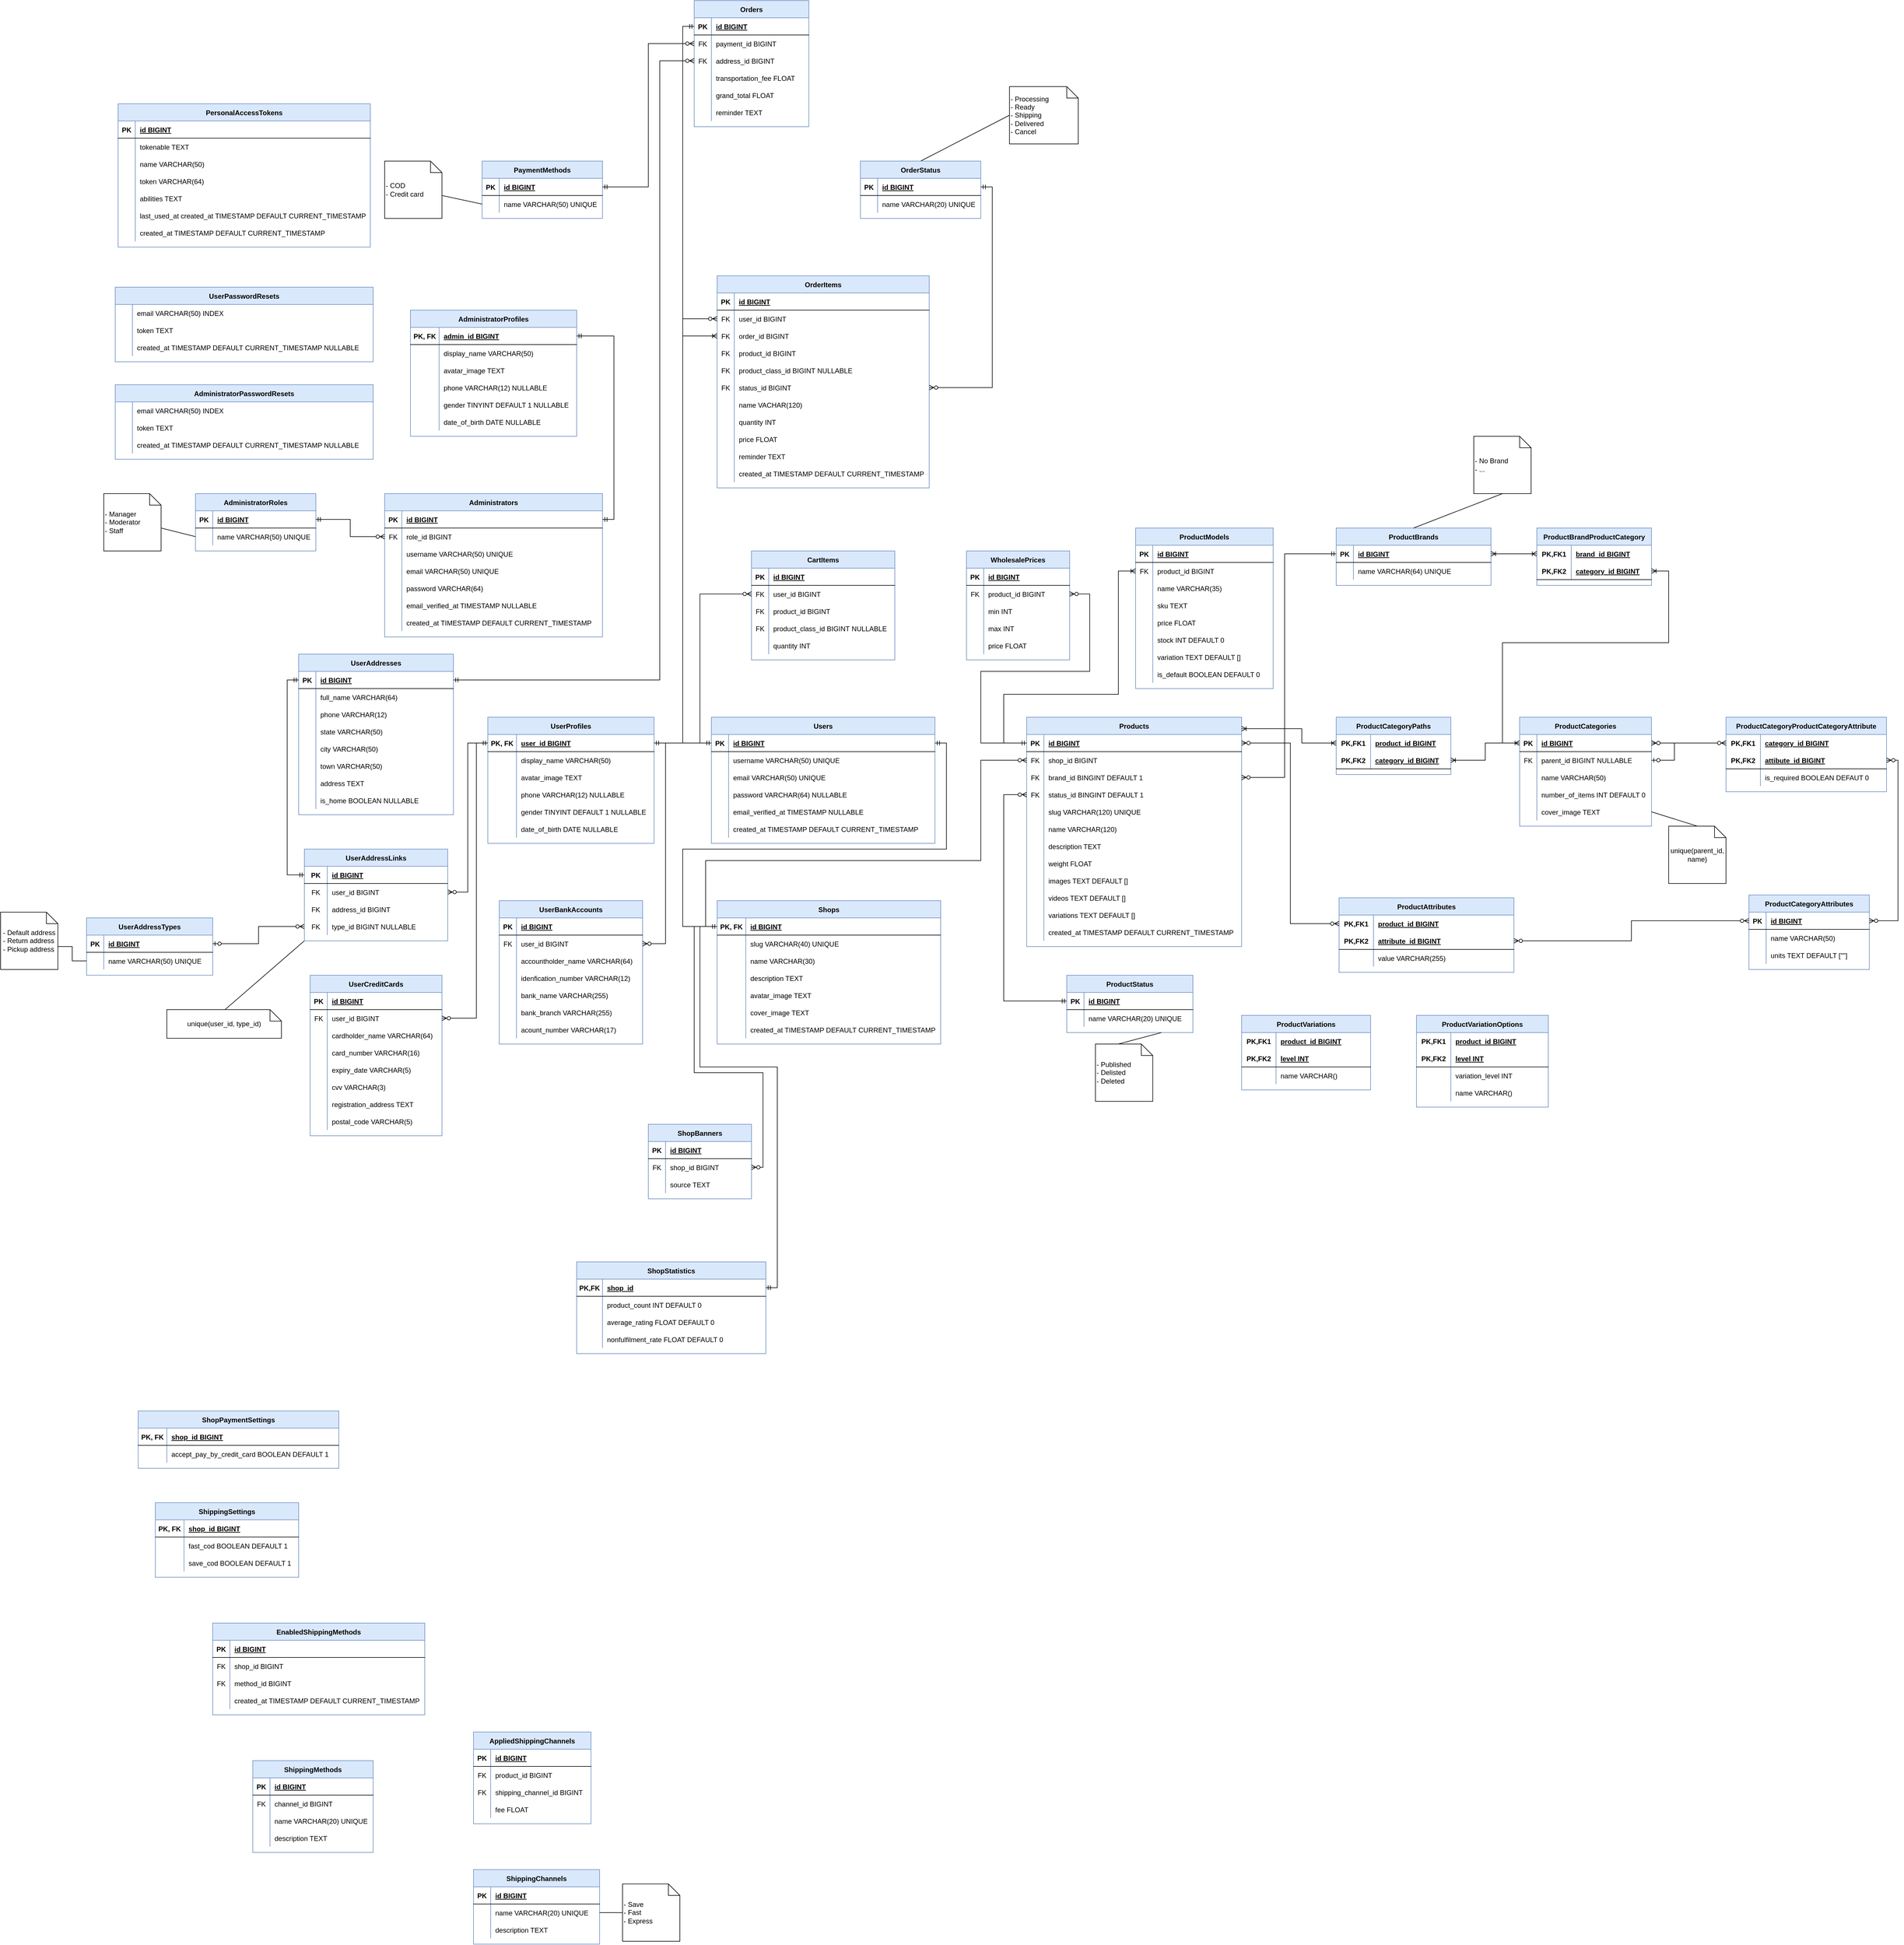 <mxfile version="13.9.9" type="device"><diagram id="NNhR1pbQWN32YGwMAhqW" name="Page-1"><mxGraphModel dx="-2828" dy="3016" grid="1" gridSize="10" guides="1" tooltips="1" connect="1" arrows="1" fold="1" page="1" pageScale="1" pageWidth="850" pageHeight="1100" math="0" shadow="0"><root><mxCell id="0"/><mxCell id="1" parent="0"/><mxCell id="kpeCcLv-6XwbCVwGEWXu-41" value="Users" style="shape=table;startSize=30;container=1;collapsible=1;childLayout=tableLayout;fixedRows=1;rowLines=0;fontStyle=1;align=center;resizeLast=1;fillColor=#dae8fc;strokeColor=#6c8ebf;" parent="1" vertex="1"><mxGeometry x="5750" y="-70" width="390" height="220" as="geometry"/></mxCell><mxCell id="kpeCcLv-6XwbCVwGEWXu-42" value="" style="shape=partialRectangle;collapsible=0;dropTarget=0;pointerEvents=0;fillColor=none;top=0;left=0;bottom=1;right=0;points=[[0,0.5],[1,0.5]];portConstraint=eastwest;" parent="kpeCcLv-6XwbCVwGEWXu-41" vertex="1"><mxGeometry y="30" width="390" height="30" as="geometry"/></mxCell><mxCell id="kpeCcLv-6XwbCVwGEWXu-43" value="PK" style="shape=partialRectangle;connectable=0;fillColor=none;top=0;left=0;bottom=0;right=0;fontStyle=1;overflow=hidden;" parent="kpeCcLv-6XwbCVwGEWXu-42" vertex="1"><mxGeometry width="30" height="30" as="geometry"/></mxCell><mxCell id="kpeCcLv-6XwbCVwGEWXu-44" value="id BIGINT" style="shape=partialRectangle;connectable=0;fillColor=none;top=0;left=0;bottom=0;right=0;align=left;spacingLeft=6;fontStyle=5;overflow=hidden;" parent="kpeCcLv-6XwbCVwGEWXu-42" vertex="1"><mxGeometry x="30" width="360" height="30" as="geometry"/></mxCell><mxCell id="kpeCcLv-6XwbCVwGEWXu-45" value="" style="shape=partialRectangle;collapsible=0;dropTarget=0;pointerEvents=0;fillColor=none;top=0;left=0;bottom=0;right=0;points=[[0,0.5],[1,0.5]];portConstraint=eastwest;" parent="kpeCcLv-6XwbCVwGEWXu-41" vertex="1"><mxGeometry y="60" width="390" height="30" as="geometry"/></mxCell><mxCell id="kpeCcLv-6XwbCVwGEWXu-46" value="" style="shape=partialRectangle;connectable=0;fillColor=none;top=0;left=0;bottom=0;right=0;editable=1;overflow=hidden;" parent="kpeCcLv-6XwbCVwGEWXu-45" vertex="1"><mxGeometry width="30" height="30" as="geometry"/></mxCell><mxCell id="kpeCcLv-6XwbCVwGEWXu-47" value="username VARCHAR(50) UNIQUE" style="shape=partialRectangle;connectable=0;fillColor=none;top=0;left=0;bottom=0;right=0;align=left;spacingLeft=6;overflow=hidden;" parent="kpeCcLv-6XwbCVwGEWXu-45" vertex="1"><mxGeometry x="30" width="360" height="30" as="geometry"/></mxCell><mxCell id="kpeCcLv-6XwbCVwGEWXu-48" value="" style="shape=partialRectangle;collapsible=0;dropTarget=0;pointerEvents=0;fillColor=none;top=0;left=0;bottom=0;right=0;points=[[0,0.5],[1,0.5]];portConstraint=eastwest;" parent="kpeCcLv-6XwbCVwGEWXu-41" vertex="1"><mxGeometry y="90" width="390" height="30" as="geometry"/></mxCell><mxCell id="kpeCcLv-6XwbCVwGEWXu-49" value="" style="shape=partialRectangle;connectable=0;fillColor=none;top=0;left=0;bottom=0;right=0;editable=1;overflow=hidden;" parent="kpeCcLv-6XwbCVwGEWXu-48" vertex="1"><mxGeometry width="30" height="30" as="geometry"/></mxCell><mxCell id="kpeCcLv-6XwbCVwGEWXu-50" value="email VARCHAR(50) UNIQUE" style="shape=partialRectangle;connectable=0;fillColor=none;top=0;left=0;bottom=0;right=0;align=left;spacingLeft=6;overflow=hidden;" parent="kpeCcLv-6XwbCVwGEWXu-48" vertex="1"><mxGeometry x="30" width="360" height="30" as="geometry"/></mxCell><mxCell id="kpeCcLv-6XwbCVwGEWXu-51" value="" style="shape=partialRectangle;collapsible=0;dropTarget=0;pointerEvents=0;fillColor=none;top=0;left=0;bottom=0;right=0;points=[[0,0.5],[1,0.5]];portConstraint=eastwest;" parent="kpeCcLv-6XwbCVwGEWXu-41" vertex="1"><mxGeometry y="120" width="390" height="30" as="geometry"/></mxCell><mxCell id="kpeCcLv-6XwbCVwGEWXu-52" value="" style="shape=partialRectangle;connectable=0;fillColor=none;top=0;left=0;bottom=0;right=0;editable=1;overflow=hidden;" parent="kpeCcLv-6XwbCVwGEWXu-51" vertex="1"><mxGeometry width="30" height="30" as="geometry"/></mxCell><mxCell id="kpeCcLv-6XwbCVwGEWXu-53" value="password VARCHAR(64) NULLABLE" style="shape=partialRectangle;connectable=0;fillColor=none;top=0;left=0;bottom=0;right=0;align=left;spacingLeft=6;overflow=hidden;" parent="kpeCcLv-6XwbCVwGEWXu-51" vertex="1"><mxGeometry x="30" width="360" height="30" as="geometry"/></mxCell><mxCell id="kpeCcLv-6XwbCVwGEWXu-54" value="" style="shape=partialRectangle;collapsible=0;dropTarget=0;pointerEvents=0;fillColor=none;top=0;left=0;bottom=0;right=0;points=[[0,0.5],[1,0.5]];portConstraint=eastwest;" parent="kpeCcLv-6XwbCVwGEWXu-41" vertex="1"><mxGeometry y="150" width="390" height="30" as="geometry"/></mxCell><mxCell id="kpeCcLv-6XwbCVwGEWXu-55" value="" style="shape=partialRectangle;connectable=0;fillColor=none;top=0;left=0;bottom=0;right=0;editable=1;overflow=hidden;" parent="kpeCcLv-6XwbCVwGEWXu-54" vertex="1"><mxGeometry width="30" height="30" as="geometry"/></mxCell><mxCell id="kpeCcLv-6XwbCVwGEWXu-56" value="email_verified_at TIMESTAMP NULLABLE" style="shape=partialRectangle;connectable=0;fillColor=none;top=0;left=0;bottom=0;right=0;align=left;spacingLeft=6;overflow=hidden;" parent="kpeCcLv-6XwbCVwGEWXu-54" vertex="1"><mxGeometry x="30" width="360" height="30" as="geometry"/></mxCell><mxCell id="kpeCcLv-6XwbCVwGEWXu-57" value="" style="shape=partialRectangle;collapsible=0;dropTarget=0;pointerEvents=0;fillColor=none;top=0;left=0;bottom=0;right=0;points=[[0,0.5],[1,0.5]];portConstraint=eastwest;" parent="kpeCcLv-6XwbCVwGEWXu-41" vertex="1"><mxGeometry y="180" width="390" height="30" as="geometry"/></mxCell><mxCell id="kpeCcLv-6XwbCVwGEWXu-58" value="" style="shape=partialRectangle;connectable=0;fillColor=none;top=0;left=0;bottom=0;right=0;editable=1;overflow=hidden;" parent="kpeCcLv-6XwbCVwGEWXu-57" vertex="1"><mxGeometry width="30" height="30" as="geometry"/></mxCell><mxCell id="kpeCcLv-6XwbCVwGEWXu-59" value="created_at TIMESTAMP DEFAULT CURRENT_TIMESTAMP" style="shape=partialRectangle;connectable=0;fillColor=none;top=0;left=0;bottom=0;right=0;align=left;spacingLeft=6;overflow=hidden;" parent="kpeCcLv-6XwbCVwGEWXu-57" vertex="1"><mxGeometry x="30" width="360" height="30" as="geometry"/></mxCell><mxCell id="kpeCcLv-6XwbCVwGEWXu-60" value="Products" style="shape=table;startSize=30;container=1;collapsible=1;childLayout=tableLayout;fixedRows=1;rowLines=0;fontStyle=1;align=center;resizeLast=1;fillColor=#dae8fc;strokeColor=#6c8ebf;" parent="1" vertex="1"><mxGeometry x="6300" y="-70" width="375" height="400" as="geometry"/></mxCell><mxCell id="kpeCcLv-6XwbCVwGEWXu-61" value="" style="shape=partialRectangle;collapsible=0;dropTarget=0;pointerEvents=0;fillColor=none;top=0;left=0;bottom=1;right=0;points=[[0,0.5],[1,0.5]];portConstraint=eastwest;" parent="kpeCcLv-6XwbCVwGEWXu-60" vertex="1"><mxGeometry y="30" width="375" height="30" as="geometry"/></mxCell><mxCell id="kpeCcLv-6XwbCVwGEWXu-62" value="PK" style="shape=partialRectangle;connectable=0;fillColor=none;top=0;left=0;bottom=0;right=0;fontStyle=1;overflow=hidden;" parent="kpeCcLv-6XwbCVwGEWXu-61" vertex="1"><mxGeometry width="30" height="30" as="geometry"/></mxCell><mxCell id="kpeCcLv-6XwbCVwGEWXu-63" value="id BIGINT" style="shape=partialRectangle;connectable=0;fillColor=none;top=0;left=0;bottom=0;right=0;align=left;spacingLeft=6;fontStyle=5;overflow=hidden;" parent="kpeCcLv-6XwbCVwGEWXu-61" vertex="1"><mxGeometry x="30" width="345" height="30" as="geometry"/></mxCell><mxCell id="kpeCcLv-6XwbCVwGEWXu-167" value="" style="shape=partialRectangle;collapsible=0;dropTarget=0;pointerEvents=0;fillColor=none;top=0;left=0;bottom=0;right=0;points=[[0,0.5],[1,0.5]];portConstraint=eastwest;" parent="kpeCcLv-6XwbCVwGEWXu-60" vertex="1"><mxGeometry y="60" width="375" height="30" as="geometry"/></mxCell><mxCell id="kpeCcLv-6XwbCVwGEWXu-168" value="FK" style="shape=partialRectangle;connectable=0;fillColor=none;top=0;left=0;bottom=0;right=0;fontStyle=0;overflow=hidden;" parent="kpeCcLv-6XwbCVwGEWXu-167" vertex="1"><mxGeometry width="30" height="30" as="geometry"/></mxCell><mxCell id="kpeCcLv-6XwbCVwGEWXu-169" value="shop_id BIGINT" style="shape=partialRectangle;connectable=0;fillColor=none;top=0;left=0;bottom=0;right=0;align=left;spacingLeft=6;fontStyle=0;overflow=hidden;" parent="kpeCcLv-6XwbCVwGEWXu-167" vertex="1"><mxGeometry x="30" width="345" height="30" as="geometry"/></mxCell><mxCell id="0zyOtnLLVnX1y_x1ACz_-2" value="" style="shape=partialRectangle;collapsible=0;dropTarget=0;pointerEvents=0;fillColor=none;top=0;left=0;bottom=0;right=0;points=[[0,0.5],[1,0.5]];portConstraint=eastwest;" parent="kpeCcLv-6XwbCVwGEWXu-60" vertex="1"><mxGeometry y="90" width="375" height="30" as="geometry"/></mxCell><mxCell id="0zyOtnLLVnX1y_x1ACz_-3" value="FK" style="shape=partialRectangle;connectable=0;fillColor=none;top=0;left=0;bottom=0;right=0;editable=1;overflow=hidden;" parent="0zyOtnLLVnX1y_x1ACz_-2" vertex="1"><mxGeometry width="30" height="30" as="geometry"/></mxCell><mxCell id="0zyOtnLLVnX1y_x1ACz_-4" value="brand_id BINGINT DEFAULT 1" style="shape=partialRectangle;connectable=0;fillColor=none;top=0;left=0;bottom=0;right=0;align=left;spacingLeft=6;overflow=hidden;" parent="0zyOtnLLVnX1y_x1ACz_-2" vertex="1"><mxGeometry x="30" width="345" height="30" as="geometry"/></mxCell><mxCell id="M3AufK64aR5Rj-XFbwnY-7" value="" style="shape=partialRectangle;collapsible=0;dropTarget=0;pointerEvents=0;fillColor=none;top=0;left=0;bottom=0;right=0;points=[[0,0.5],[1,0.5]];portConstraint=eastwest;" parent="kpeCcLv-6XwbCVwGEWXu-60" vertex="1"><mxGeometry y="120" width="375" height="30" as="geometry"/></mxCell><mxCell id="M3AufK64aR5Rj-XFbwnY-8" value="FK" style="shape=partialRectangle;connectable=0;fillColor=none;top=0;left=0;bottom=0;right=0;editable=1;overflow=hidden;" parent="M3AufK64aR5Rj-XFbwnY-7" vertex="1"><mxGeometry width="30" height="30" as="geometry"/></mxCell><mxCell id="M3AufK64aR5Rj-XFbwnY-9" value="status_id BINGINT DEFAULT 1" style="shape=partialRectangle;connectable=0;fillColor=none;top=0;left=0;bottom=0;right=0;align=left;spacingLeft=6;overflow=hidden;" parent="M3AufK64aR5Rj-XFbwnY-7" vertex="1"><mxGeometry x="30" width="345" height="30" as="geometry"/></mxCell><mxCell id="48cvuR3YFKNKw7YSjDZf-2" value="" style="shape=partialRectangle;collapsible=0;dropTarget=0;pointerEvents=0;fillColor=none;top=0;left=0;bottom=0;right=0;points=[[0,0.5],[1,0.5]];portConstraint=eastwest;" parent="kpeCcLv-6XwbCVwGEWXu-60" vertex="1"><mxGeometry y="150" width="375" height="30" as="geometry"/></mxCell><mxCell id="48cvuR3YFKNKw7YSjDZf-3" value="" style="shape=partialRectangle;connectable=0;fillColor=none;top=0;left=0;bottom=0;right=0;editable=1;overflow=hidden;" parent="48cvuR3YFKNKw7YSjDZf-2" vertex="1"><mxGeometry width="30" height="30" as="geometry"/></mxCell><mxCell id="48cvuR3YFKNKw7YSjDZf-4" value="slug VARCHAR(120) UNIQUE" style="shape=partialRectangle;connectable=0;fillColor=none;top=0;left=0;bottom=0;right=0;align=left;spacingLeft=6;overflow=hidden;" parent="48cvuR3YFKNKw7YSjDZf-2" vertex="1"><mxGeometry x="30" width="345" height="30" as="geometry"/></mxCell><mxCell id="kpeCcLv-6XwbCVwGEWXu-67" value="" style="shape=partialRectangle;collapsible=0;dropTarget=0;pointerEvents=0;fillColor=none;top=0;left=0;bottom=0;right=0;points=[[0,0.5],[1,0.5]];portConstraint=eastwest;" parent="kpeCcLv-6XwbCVwGEWXu-60" vertex="1"><mxGeometry y="180" width="375" height="30" as="geometry"/></mxCell><mxCell id="kpeCcLv-6XwbCVwGEWXu-68" value="" style="shape=partialRectangle;connectable=0;fillColor=none;top=0;left=0;bottom=0;right=0;editable=1;overflow=hidden;" parent="kpeCcLv-6XwbCVwGEWXu-67" vertex="1"><mxGeometry width="30" height="30" as="geometry"/></mxCell><mxCell id="kpeCcLv-6XwbCVwGEWXu-69" value="name VARCHAR(120)" style="shape=partialRectangle;connectable=0;fillColor=none;top=0;left=0;bottom=0;right=0;align=left;spacingLeft=6;overflow=hidden;" parent="kpeCcLv-6XwbCVwGEWXu-67" vertex="1"><mxGeometry x="30" width="345" height="30" as="geometry"/></mxCell><mxCell id="kpeCcLv-6XwbCVwGEWXu-70" value="" style="shape=partialRectangle;collapsible=0;dropTarget=0;pointerEvents=0;fillColor=none;top=0;left=0;bottom=0;right=0;points=[[0,0.5],[1,0.5]];portConstraint=eastwest;" parent="kpeCcLv-6XwbCVwGEWXu-60" vertex="1"><mxGeometry y="210" width="375" height="30" as="geometry"/></mxCell><mxCell id="kpeCcLv-6XwbCVwGEWXu-71" value="" style="shape=partialRectangle;connectable=0;fillColor=none;top=0;left=0;bottom=0;right=0;editable=1;overflow=hidden;" parent="kpeCcLv-6XwbCVwGEWXu-70" vertex="1"><mxGeometry width="30" height="30" as="geometry"/></mxCell><mxCell id="kpeCcLv-6XwbCVwGEWXu-72" value="description TEXT" style="shape=partialRectangle;connectable=0;fillColor=none;top=0;left=0;bottom=0;right=0;align=left;spacingLeft=6;overflow=hidden;" parent="kpeCcLv-6XwbCVwGEWXu-70" vertex="1"><mxGeometry x="30" width="345" height="30" as="geometry"/></mxCell><mxCell id="EXldwb7XAZ99EswW4y7E-3" value="" style="shape=partialRectangle;collapsible=0;dropTarget=0;pointerEvents=0;fillColor=none;top=0;left=0;bottom=0;right=0;points=[[0,0.5],[1,0.5]];portConstraint=eastwest;" parent="kpeCcLv-6XwbCVwGEWXu-60" vertex="1"><mxGeometry y="240" width="375" height="30" as="geometry"/></mxCell><mxCell id="EXldwb7XAZ99EswW4y7E-4" value="" style="shape=partialRectangle;connectable=0;fillColor=none;top=0;left=0;bottom=0;right=0;editable=1;overflow=hidden;" parent="EXldwb7XAZ99EswW4y7E-3" vertex="1"><mxGeometry width="30" height="30" as="geometry"/></mxCell><mxCell id="EXldwb7XAZ99EswW4y7E-5" value="weight FLOAT" style="shape=partialRectangle;connectable=0;fillColor=none;top=0;left=0;bottom=0;right=0;align=left;spacingLeft=6;overflow=hidden;" parent="EXldwb7XAZ99EswW4y7E-3" vertex="1"><mxGeometry x="30" width="345" height="30" as="geometry"/></mxCell><mxCell id="S_UOkFDSS3jIIoplN1sg-2" value="" style="shape=partialRectangle;collapsible=0;dropTarget=0;pointerEvents=0;fillColor=none;top=0;left=0;bottom=0;right=0;points=[[0,0.5],[1,0.5]];portConstraint=eastwest;" parent="kpeCcLv-6XwbCVwGEWXu-60" vertex="1"><mxGeometry y="270" width="375" height="30" as="geometry"/></mxCell><mxCell id="S_UOkFDSS3jIIoplN1sg-3" value="" style="shape=partialRectangle;connectable=0;fillColor=none;top=0;left=0;bottom=0;right=0;editable=1;overflow=hidden;" parent="S_UOkFDSS3jIIoplN1sg-2" vertex="1"><mxGeometry width="30" height="30" as="geometry"/></mxCell><mxCell id="S_UOkFDSS3jIIoplN1sg-4" value="images TEXT DEFAULT []" style="shape=partialRectangle;connectable=0;fillColor=none;top=0;left=0;bottom=0;right=0;align=left;spacingLeft=6;overflow=hidden;" parent="S_UOkFDSS3jIIoplN1sg-2" vertex="1"><mxGeometry x="30" width="345" height="30" as="geometry"/></mxCell><mxCell id="S_UOkFDSS3jIIoplN1sg-6" value="" style="shape=partialRectangle;collapsible=0;dropTarget=0;pointerEvents=0;fillColor=none;top=0;left=0;bottom=0;right=0;points=[[0,0.5],[1,0.5]];portConstraint=eastwest;" parent="kpeCcLv-6XwbCVwGEWXu-60" vertex="1"><mxGeometry y="300" width="375" height="30" as="geometry"/></mxCell><mxCell id="S_UOkFDSS3jIIoplN1sg-7" value="" style="shape=partialRectangle;connectable=0;fillColor=none;top=0;left=0;bottom=0;right=0;editable=1;overflow=hidden;" parent="S_UOkFDSS3jIIoplN1sg-6" vertex="1"><mxGeometry width="30" height="30" as="geometry"/></mxCell><mxCell id="S_UOkFDSS3jIIoplN1sg-8" value="videos TEXT DEFAULT []" style="shape=partialRectangle;connectable=0;fillColor=none;top=0;left=0;bottom=0;right=0;align=left;spacingLeft=6;overflow=hidden;" parent="S_UOkFDSS3jIIoplN1sg-6" vertex="1"><mxGeometry x="30" width="345" height="30" as="geometry"/></mxCell><mxCell id="QSMtxtNVlwOYjnS1HgIE-10" value="" style="shape=partialRectangle;collapsible=0;dropTarget=0;pointerEvents=0;fillColor=none;top=0;left=0;bottom=0;right=0;points=[[0,0.5],[1,0.5]];portConstraint=eastwest;" parent="kpeCcLv-6XwbCVwGEWXu-60" vertex="1"><mxGeometry y="330" width="375" height="30" as="geometry"/></mxCell><mxCell id="QSMtxtNVlwOYjnS1HgIE-11" value="" style="shape=partialRectangle;connectable=0;fillColor=none;top=0;left=0;bottom=0;right=0;editable=1;overflow=hidden;" parent="QSMtxtNVlwOYjnS1HgIE-10" vertex="1"><mxGeometry width="30" height="30" as="geometry"/></mxCell><mxCell id="QSMtxtNVlwOYjnS1HgIE-12" value="variations TEXT DEFAULT []" style="shape=partialRectangle;connectable=0;fillColor=none;top=0;left=0;bottom=0;right=0;align=left;spacingLeft=6;overflow=hidden;" parent="QSMtxtNVlwOYjnS1HgIE-10" vertex="1"><mxGeometry x="30" width="345" height="30" as="geometry"/></mxCell><mxCell id="kpeCcLv-6XwbCVwGEWXu-76" value="" style="shape=partialRectangle;collapsible=0;dropTarget=0;pointerEvents=0;fillColor=none;top=0;left=0;bottom=0;right=0;points=[[0,0.5],[1,0.5]];portConstraint=eastwest;" parent="kpeCcLv-6XwbCVwGEWXu-60" vertex="1"><mxGeometry y="360" width="375" height="30" as="geometry"/></mxCell><mxCell id="kpeCcLv-6XwbCVwGEWXu-77" value="" style="shape=partialRectangle;connectable=0;fillColor=none;top=0;left=0;bottom=0;right=0;editable=1;overflow=hidden;" parent="kpeCcLv-6XwbCVwGEWXu-76" vertex="1"><mxGeometry width="30" height="30" as="geometry"/></mxCell><mxCell id="kpeCcLv-6XwbCVwGEWXu-78" value="created_at TIMESTAMP DEFAULT CURRENT_TIMESTAMP" style="shape=partialRectangle;connectable=0;fillColor=none;top=0;left=0;bottom=0;right=0;align=left;spacingLeft=6;overflow=hidden;" parent="kpeCcLv-6XwbCVwGEWXu-76" vertex="1"><mxGeometry x="30" width="345" height="30" as="geometry"/></mxCell><mxCell id="kpeCcLv-6XwbCVwGEWXu-79" value="UserProfiles" style="shape=table;startSize=30;container=1;collapsible=1;childLayout=tableLayout;fixedRows=1;rowLines=0;fontStyle=1;align=center;resizeLast=1;fillColor=#dae8fc;strokeColor=#6c8ebf;" parent="1" vertex="1"><mxGeometry x="5360" y="-70" width="290" height="220" as="geometry"/></mxCell><mxCell id="kpeCcLv-6XwbCVwGEWXu-80" value="" style="shape=partialRectangle;collapsible=0;dropTarget=0;pointerEvents=0;fillColor=none;top=0;left=0;bottom=1;right=0;points=[[0,0.5],[1,0.5]];portConstraint=eastwest;" parent="kpeCcLv-6XwbCVwGEWXu-79" vertex="1"><mxGeometry y="30" width="290" height="30" as="geometry"/></mxCell><mxCell id="kpeCcLv-6XwbCVwGEWXu-81" value="PK, FK" style="shape=partialRectangle;connectable=0;fillColor=none;top=0;left=0;bottom=0;right=0;fontStyle=1;overflow=hidden;" parent="kpeCcLv-6XwbCVwGEWXu-80" vertex="1"><mxGeometry width="50" height="30" as="geometry"/></mxCell><mxCell id="kpeCcLv-6XwbCVwGEWXu-82" value="user_id BIGINT" style="shape=partialRectangle;connectable=0;fillColor=none;top=0;left=0;bottom=0;right=0;align=left;spacingLeft=6;fontStyle=5;overflow=hidden;" parent="kpeCcLv-6XwbCVwGEWXu-80" vertex="1"><mxGeometry x="50" width="240" height="30" as="geometry"/></mxCell><mxCell id="kpeCcLv-6XwbCVwGEWXu-83" value="" style="shape=partialRectangle;collapsible=0;dropTarget=0;pointerEvents=0;fillColor=none;top=0;left=0;bottom=0;right=0;points=[[0,0.5],[1,0.5]];portConstraint=eastwest;" parent="kpeCcLv-6XwbCVwGEWXu-79" vertex="1"><mxGeometry y="60" width="290" height="30" as="geometry"/></mxCell><mxCell id="kpeCcLv-6XwbCVwGEWXu-84" value="" style="shape=partialRectangle;connectable=0;fillColor=none;top=0;left=0;bottom=0;right=0;editable=1;overflow=hidden;" parent="kpeCcLv-6XwbCVwGEWXu-83" vertex="1"><mxGeometry width="50" height="30" as="geometry"/></mxCell><mxCell id="kpeCcLv-6XwbCVwGEWXu-85" value="display_name VARCHAR(50)" style="shape=partialRectangle;connectable=0;fillColor=none;top=0;left=0;bottom=0;right=0;align=left;spacingLeft=6;overflow=hidden;" parent="kpeCcLv-6XwbCVwGEWXu-83" vertex="1"><mxGeometry x="50" width="240" height="30" as="geometry"/></mxCell><mxCell id="kpeCcLv-6XwbCVwGEWXu-86" value="" style="shape=partialRectangle;collapsible=0;dropTarget=0;pointerEvents=0;fillColor=none;top=0;left=0;bottom=0;right=0;points=[[0,0.5],[1,0.5]];portConstraint=eastwest;" parent="kpeCcLv-6XwbCVwGEWXu-79" vertex="1"><mxGeometry y="90" width="290" height="30" as="geometry"/></mxCell><mxCell id="kpeCcLv-6XwbCVwGEWXu-87" value="" style="shape=partialRectangle;connectable=0;fillColor=none;top=0;left=0;bottom=0;right=0;editable=1;overflow=hidden;" parent="kpeCcLv-6XwbCVwGEWXu-86" vertex="1"><mxGeometry width="50" height="30" as="geometry"/></mxCell><mxCell id="kpeCcLv-6XwbCVwGEWXu-88" value="avatar_image TEXT" style="shape=partialRectangle;connectable=0;fillColor=none;top=0;left=0;bottom=0;right=0;align=left;spacingLeft=6;overflow=hidden;" parent="kpeCcLv-6XwbCVwGEWXu-86" vertex="1"><mxGeometry x="50" width="240" height="30" as="geometry"/></mxCell><mxCell id="kpeCcLv-6XwbCVwGEWXu-89" value="" style="shape=partialRectangle;collapsible=0;dropTarget=0;pointerEvents=0;fillColor=none;top=0;left=0;bottom=0;right=0;points=[[0,0.5],[1,0.5]];portConstraint=eastwest;" parent="kpeCcLv-6XwbCVwGEWXu-79" vertex="1"><mxGeometry y="120" width="290" height="30" as="geometry"/></mxCell><mxCell id="kpeCcLv-6XwbCVwGEWXu-90" value="" style="shape=partialRectangle;connectable=0;fillColor=none;top=0;left=0;bottom=0;right=0;editable=1;overflow=hidden;" parent="kpeCcLv-6XwbCVwGEWXu-89" vertex="1"><mxGeometry width="50" height="30" as="geometry"/></mxCell><mxCell id="kpeCcLv-6XwbCVwGEWXu-91" value="phone VARCHAR(12) NULLABLE" style="shape=partialRectangle;connectable=0;fillColor=none;top=0;left=0;bottom=0;right=0;align=left;spacingLeft=6;overflow=hidden;" parent="kpeCcLv-6XwbCVwGEWXu-89" vertex="1"><mxGeometry x="50" width="240" height="30" as="geometry"/></mxCell><mxCell id="kpeCcLv-6XwbCVwGEWXu-92" value="" style="shape=partialRectangle;collapsible=0;dropTarget=0;pointerEvents=0;fillColor=none;top=0;left=0;bottom=0;right=0;points=[[0,0.5],[1,0.5]];portConstraint=eastwest;" parent="kpeCcLv-6XwbCVwGEWXu-79" vertex="1"><mxGeometry y="150" width="290" height="30" as="geometry"/></mxCell><mxCell id="kpeCcLv-6XwbCVwGEWXu-93" value="" style="shape=partialRectangle;connectable=0;fillColor=none;top=0;left=0;bottom=0;right=0;editable=1;overflow=hidden;" parent="kpeCcLv-6XwbCVwGEWXu-92" vertex="1"><mxGeometry width="50" height="30" as="geometry"/></mxCell><mxCell id="kpeCcLv-6XwbCVwGEWXu-94" value="gender TINYINT DEFAULT 1 NULLABLE" style="shape=partialRectangle;connectable=0;fillColor=none;top=0;left=0;bottom=0;right=0;align=left;spacingLeft=6;overflow=hidden;" parent="kpeCcLv-6XwbCVwGEWXu-92" vertex="1"><mxGeometry x="50" width="240" height="30" as="geometry"/></mxCell><mxCell id="kpeCcLv-6XwbCVwGEWXu-95" value="" style="shape=partialRectangle;collapsible=0;dropTarget=0;pointerEvents=0;fillColor=none;top=0;left=0;bottom=0;right=0;points=[[0,0.5],[1,0.5]];portConstraint=eastwest;" parent="kpeCcLv-6XwbCVwGEWXu-79" vertex="1"><mxGeometry y="180" width="290" height="30" as="geometry"/></mxCell><mxCell id="kpeCcLv-6XwbCVwGEWXu-96" value="" style="shape=partialRectangle;connectable=0;fillColor=none;top=0;left=0;bottom=0;right=0;editable=1;overflow=hidden;" parent="kpeCcLv-6XwbCVwGEWXu-95" vertex="1"><mxGeometry width="50" height="30" as="geometry"/></mxCell><mxCell id="kpeCcLv-6XwbCVwGEWXu-97" value="date_of_birth DATE NULLABLE" style="shape=partialRectangle;connectable=0;fillColor=none;top=0;left=0;bottom=0;right=0;align=left;spacingLeft=6;overflow=hidden;" parent="kpeCcLv-6XwbCVwGEWXu-95" vertex="1"><mxGeometry x="50" width="240" height="30" as="geometry"/></mxCell><mxCell id="kpeCcLv-6XwbCVwGEWXu-99" value="UserAddresses" style="shape=table;startSize=30;container=1;collapsible=1;childLayout=tableLayout;fixedRows=1;rowLines=0;fontStyle=1;align=center;resizeLast=1;fillColor=#dae8fc;strokeColor=#6c8ebf;" parent="1" vertex="1"><mxGeometry x="5030" y="-180" width="270" height="280" as="geometry"/></mxCell><mxCell id="kpeCcLv-6XwbCVwGEWXu-100" value="" style="shape=partialRectangle;collapsible=0;dropTarget=0;pointerEvents=0;fillColor=none;top=0;left=0;bottom=1;right=0;points=[[0,0.5],[1,0.5]];portConstraint=eastwest;" parent="kpeCcLv-6XwbCVwGEWXu-99" vertex="1"><mxGeometry y="30" width="270" height="30" as="geometry"/></mxCell><mxCell id="kpeCcLv-6XwbCVwGEWXu-101" value="PK" style="shape=partialRectangle;connectable=0;fillColor=none;top=0;left=0;bottom=0;right=0;fontStyle=1;overflow=hidden;" parent="kpeCcLv-6XwbCVwGEWXu-100" vertex="1"><mxGeometry width="30" height="30" as="geometry"/></mxCell><mxCell id="kpeCcLv-6XwbCVwGEWXu-102" value="id BIGINT" style="shape=partialRectangle;connectable=0;fillColor=none;top=0;left=0;bottom=0;right=0;align=left;spacingLeft=6;fontStyle=5;overflow=hidden;" parent="kpeCcLv-6XwbCVwGEWXu-100" vertex="1"><mxGeometry x="30" width="240" height="30" as="geometry"/></mxCell><mxCell id="kpeCcLv-6XwbCVwGEWXu-109" value="" style="shape=partialRectangle;collapsible=0;dropTarget=0;pointerEvents=0;fillColor=none;top=0;left=0;bottom=0;right=0;points=[[0,0.5],[1,0.5]];portConstraint=eastwest;" parent="kpeCcLv-6XwbCVwGEWXu-99" vertex="1"><mxGeometry y="60" width="270" height="30" as="geometry"/></mxCell><mxCell id="kpeCcLv-6XwbCVwGEWXu-110" value="" style="shape=partialRectangle;connectable=0;fillColor=none;top=0;left=0;bottom=0;right=0;editable=1;overflow=hidden;" parent="kpeCcLv-6XwbCVwGEWXu-109" vertex="1"><mxGeometry width="30" height="30" as="geometry"/></mxCell><mxCell id="kpeCcLv-6XwbCVwGEWXu-111" value="full_name VARCHAR(64)" style="shape=partialRectangle;connectable=0;fillColor=none;top=0;left=0;bottom=0;right=0;align=left;spacingLeft=6;overflow=hidden;" parent="kpeCcLv-6XwbCVwGEWXu-109" vertex="1"><mxGeometry x="30" width="240" height="30" as="geometry"/></mxCell><mxCell id="kpeCcLv-6XwbCVwGEWXu-112" value="" style="shape=partialRectangle;collapsible=0;dropTarget=0;pointerEvents=0;fillColor=none;top=0;left=0;bottom=0;right=0;points=[[0,0.5],[1,0.5]];portConstraint=eastwest;" parent="kpeCcLv-6XwbCVwGEWXu-99" vertex="1"><mxGeometry y="90" width="270" height="30" as="geometry"/></mxCell><mxCell id="kpeCcLv-6XwbCVwGEWXu-113" value="" style="shape=partialRectangle;connectable=0;fillColor=none;top=0;left=0;bottom=0;right=0;editable=1;overflow=hidden;" parent="kpeCcLv-6XwbCVwGEWXu-112" vertex="1"><mxGeometry width="30" height="30" as="geometry"/></mxCell><mxCell id="kpeCcLv-6XwbCVwGEWXu-114" value="phone VARCHAR(12)" style="shape=partialRectangle;connectable=0;fillColor=none;top=0;left=0;bottom=0;right=0;align=left;spacingLeft=6;overflow=hidden;" parent="kpeCcLv-6XwbCVwGEWXu-112" vertex="1"><mxGeometry x="30" width="240" height="30" as="geometry"/></mxCell><mxCell id="kpeCcLv-6XwbCVwGEWXu-115" value="" style="shape=partialRectangle;collapsible=0;dropTarget=0;pointerEvents=0;fillColor=none;top=0;left=0;bottom=0;right=0;points=[[0,0.5],[1,0.5]];portConstraint=eastwest;" parent="kpeCcLv-6XwbCVwGEWXu-99" vertex="1"><mxGeometry y="120" width="270" height="30" as="geometry"/></mxCell><mxCell id="kpeCcLv-6XwbCVwGEWXu-116" value="" style="shape=partialRectangle;connectable=0;fillColor=none;top=0;left=0;bottom=0;right=0;editable=1;overflow=hidden;" parent="kpeCcLv-6XwbCVwGEWXu-115" vertex="1"><mxGeometry width="30" height="30" as="geometry"/></mxCell><mxCell id="kpeCcLv-6XwbCVwGEWXu-117" value="state VARCHAR(50)" style="shape=partialRectangle;connectable=0;fillColor=none;top=0;left=0;bottom=0;right=0;align=left;spacingLeft=6;overflow=hidden;" parent="kpeCcLv-6XwbCVwGEWXu-115" vertex="1"><mxGeometry x="30" width="240" height="30" as="geometry"/></mxCell><mxCell id="Vw--qai_kvPUH0v8VzMj-174" value="" style="shape=partialRectangle;collapsible=0;dropTarget=0;pointerEvents=0;fillColor=none;top=0;left=0;bottom=0;right=0;points=[[0,0.5],[1,0.5]];portConstraint=eastwest;" parent="kpeCcLv-6XwbCVwGEWXu-99" vertex="1"><mxGeometry y="150" width="270" height="30" as="geometry"/></mxCell><mxCell id="Vw--qai_kvPUH0v8VzMj-175" value="" style="shape=partialRectangle;connectable=0;fillColor=none;top=0;left=0;bottom=0;right=0;editable=1;overflow=hidden;" parent="Vw--qai_kvPUH0v8VzMj-174" vertex="1"><mxGeometry width="30" height="30" as="geometry"/></mxCell><mxCell id="Vw--qai_kvPUH0v8VzMj-176" value="city VARCHAR(50)" style="shape=partialRectangle;connectable=0;fillColor=none;top=0;left=0;bottom=0;right=0;align=left;spacingLeft=6;overflow=hidden;" parent="Vw--qai_kvPUH0v8VzMj-174" vertex="1"><mxGeometry x="30" width="240" height="30" as="geometry"/></mxCell><mxCell id="Vw--qai_kvPUH0v8VzMj-170" value="" style="shape=partialRectangle;collapsible=0;dropTarget=0;pointerEvents=0;fillColor=none;top=0;left=0;bottom=0;right=0;points=[[0,0.5],[1,0.5]];portConstraint=eastwest;" parent="kpeCcLv-6XwbCVwGEWXu-99" vertex="1"><mxGeometry y="180" width="270" height="30" as="geometry"/></mxCell><mxCell id="Vw--qai_kvPUH0v8VzMj-171" value="" style="shape=partialRectangle;connectable=0;fillColor=none;top=0;left=0;bottom=0;right=0;editable=1;overflow=hidden;" parent="Vw--qai_kvPUH0v8VzMj-170" vertex="1"><mxGeometry width="30" height="30" as="geometry"/></mxCell><mxCell id="Vw--qai_kvPUH0v8VzMj-172" value="town VARCHAR(50)" style="shape=partialRectangle;connectable=0;fillColor=none;top=0;left=0;bottom=0;right=0;align=left;spacingLeft=6;overflow=hidden;" parent="Vw--qai_kvPUH0v8VzMj-170" vertex="1"><mxGeometry x="30" width="240" height="30" as="geometry"/></mxCell><mxCell id="kpeCcLv-6XwbCVwGEWXu-118" value="" style="shape=partialRectangle;collapsible=0;dropTarget=0;pointerEvents=0;fillColor=none;top=0;left=0;bottom=0;right=0;points=[[0,0.5],[1,0.5]];portConstraint=eastwest;" parent="kpeCcLv-6XwbCVwGEWXu-99" vertex="1"><mxGeometry y="210" width="270" height="30" as="geometry"/></mxCell><mxCell id="kpeCcLv-6XwbCVwGEWXu-119" value="" style="shape=partialRectangle;connectable=0;fillColor=none;top=0;left=0;bottom=0;right=0;editable=1;overflow=hidden;" parent="kpeCcLv-6XwbCVwGEWXu-118" vertex="1"><mxGeometry width="30" height="30" as="geometry"/></mxCell><mxCell id="kpeCcLv-6XwbCVwGEWXu-120" value="address TEXT" style="shape=partialRectangle;connectable=0;fillColor=none;top=0;left=0;bottom=0;right=0;align=left;spacingLeft=6;overflow=hidden;" parent="kpeCcLv-6XwbCVwGEWXu-118" vertex="1"><mxGeometry x="30" width="240" height="30" as="geometry"/></mxCell><mxCell id="kpeCcLv-6XwbCVwGEWXu-121" value="" style="shape=partialRectangle;collapsible=0;dropTarget=0;pointerEvents=0;fillColor=none;top=0;left=0;bottom=0;right=0;points=[[0,0.5],[1,0.5]];portConstraint=eastwest;" parent="kpeCcLv-6XwbCVwGEWXu-99" vertex="1"><mxGeometry y="240" width="270" height="30" as="geometry"/></mxCell><mxCell id="kpeCcLv-6XwbCVwGEWXu-122" value="" style="shape=partialRectangle;connectable=0;fillColor=none;top=0;left=0;bottom=0;right=0;editable=1;overflow=hidden;" parent="kpeCcLv-6XwbCVwGEWXu-121" vertex="1"><mxGeometry width="30" height="30" as="geometry"/></mxCell><mxCell id="kpeCcLv-6XwbCVwGEWXu-123" value="is_home BOOLEAN NULLABLE" style="shape=partialRectangle;connectable=0;fillColor=none;top=0;left=0;bottom=0;right=0;align=left;spacingLeft=6;overflow=hidden;" parent="kpeCcLv-6XwbCVwGEWXu-121" vertex="1"><mxGeometry x="30" width="240" height="30" as="geometry"/></mxCell><mxCell id="kpeCcLv-6XwbCVwGEWXu-135" value="Shops" style="shape=table;startSize=30;container=1;collapsible=1;childLayout=tableLayout;fixedRows=1;rowLines=0;fontStyle=1;align=center;resizeLast=1;fillColor=#dae8fc;strokeColor=#6c8ebf;" parent="1" vertex="1"><mxGeometry x="5760" y="250" width="390" height="250" as="geometry"/></mxCell><mxCell id="kpeCcLv-6XwbCVwGEWXu-136" value="" style="shape=partialRectangle;collapsible=0;dropTarget=0;pointerEvents=0;fillColor=none;top=0;left=0;bottom=1;right=0;points=[[0,0.5],[1,0.5]];portConstraint=eastwest;" parent="kpeCcLv-6XwbCVwGEWXu-135" vertex="1"><mxGeometry y="30" width="390" height="30" as="geometry"/></mxCell><mxCell id="kpeCcLv-6XwbCVwGEWXu-137" value="PK, FK" style="shape=partialRectangle;connectable=0;fillColor=none;top=0;left=0;bottom=0;right=0;fontStyle=1;overflow=hidden;" parent="kpeCcLv-6XwbCVwGEWXu-136" vertex="1"><mxGeometry width="50" height="30" as="geometry"/></mxCell><mxCell id="kpeCcLv-6XwbCVwGEWXu-138" value="id BIGINT" style="shape=partialRectangle;connectable=0;fillColor=none;top=0;left=0;bottom=0;right=0;align=left;spacingLeft=6;fontStyle=5;overflow=hidden;" parent="kpeCcLv-6XwbCVwGEWXu-136" vertex="1"><mxGeometry x="50" width="340" height="30" as="geometry"/></mxCell><mxCell id="kpeCcLv-6XwbCVwGEWXu-139" value="" style="shape=partialRectangle;collapsible=0;dropTarget=0;pointerEvents=0;fillColor=none;top=0;left=0;bottom=0;right=0;points=[[0,0.5],[1,0.5]];portConstraint=eastwest;" parent="kpeCcLv-6XwbCVwGEWXu-135" vertex="1"><mxGeometry y="60" width="390" height="30" as="geometry"/></mxCell><mxCell id="kpeCcLv-6XwbCVwGEWXu-140" value="" style="shape=partialRectangle;connectable=0;fillColor=none;top=0;left=0;bottom=0;right=0;editable=1;overflow=hidden;" parent="kpeCcLv-6XwbCVwGEWXu-139" vertex="1"><mxGeometry width="50" height="30" as="geometry"/></mxCell><mxCell id="kpeCcLv-6XwbCVwGEWXu-141" value="slug VARCHAR(40) UNIQUE" style="shape=partialRectangle;connectable=0;fillColor=none;top=0;left=0;bottom=0;right=0;align=left;spacingLeft=6;overflow=hidden;" parent="kpeCcLv-6XwbCVwGEWXu-139" vertex="1"><mxGeometry x="50" width="340" height="30" as="geometry"/></mxCell><mxCell id="kpeCcLv-6XwbCVwGEWXu-142" value="" style="shape=partialRectangle;collapsible=0;dropTarget=0;pointerEvents=0;fillColor=none;top=0;left=0;bottom=0;right=0;points=[[0,0.5],[1,0.5]];portConstraint=eastwest;" parent="kpeCcLv-6XwbCVwGEWXu-135" vertex="1"><mxGeometry y="90" width="390" height="30" as="geometry"/></mxCell><mxCell id="kpeCcLv-6XwbCVwGEWXu-143" value="" style="shape=partialRectangle;connectable=0;fillColor=none;top=0;left=0;bottom=0;right=0;editable=1;overflow=hidden;" parent="kpeCcLv-6XwbCVwGEWXu-142" vertex="1"><mxGeometry width="50" height="30" as="geometry"/></mxCell><mxCell id="kpeCcLv-6XwbCVwGEWXu-144" value="name VARCHAR(30)" style="shape=partialRectangle;connectable=0;fillColor=none;top=0;left=0;bottom=0;right=0;align=left;spacingLeft=6;overflow=hidden;" parent="kpeCcLv-6XwbCVwGEWXu-142" vertex="1"><mxGeometry x="50" width="340" height="30" as="geometry"/></mxCell><mxCell id="kpeCcLv-6XwbCVwGEWXu-145" value="" style="shape=partialRectangle;collapsible=0;dropTarget=0;pointerEvents=0;fillColor=none;top=0;left=0;bottom=0;right=0;points=[[0,0.5],[1,0.5]];portConstraint=eastwest;" parent="kpeCcLv-6XwbCVwGEWXu-135" vertex="1"><mxGeometry y="120" width="390" height="30" as="geometry"/></mxCell><mxCell id="kpeCcLv-6XwbCVwGEWXu-146" value="" style="shape=partialRectangle;connectable=0;fillColor=none;top=0;left=0;bottom=0;right=0;editable=1;overflow=hidden;" parent="kpeCcLv-6XwbCVwGEWXu-145" vertex="1"><mxGeometry width="50" height="30" as="geometry"/></mxCell><mxCell id="kpeCcLv-6XwbCVwGEWXu-147" value="description TEXT" style="shape=partialRectangle;connectable=0;fillColor=none;top=0;left=0;bottom=0;right=0;align=left;spacingLeft=6;overflow=hidden;" parent="kpeCcLv-6XwbCVwGEWXu-145" vertex="1"><mxGeometry x="50" width="340" height="30" as="geometry"/></mxCell><mxCell id="kpeCcLv-6XwbCVwGEWXu-148" value="" style="shape=partialRectangle;collapsible=0;dropTarget=0;pointerEvents=0;fillColor=none;top=0;left=0;bottom=0;right=0;points=[[0,0.5],[1,0.5]];portConstraint=eastwest;" parent="kpeCcLv-6XwbCVwGEWXu-135" vertex="1"><mxGeometry y="150" width="390" height="30" as="geometry"/></mxCell><mxCell id="kpeCcLv-6XwbCVwGEWXu-149" value="" style="shape=partialRectangle;connectable=0;fillColor=none;top=0;left=0;bottom=0;right=0;editable=1;overflow=hidden;" parent="kpeCcLv-6XwbCVwGEWXu-148" vertex="1"><mxGeometry width="50" height="30" as="geometry"/></mxCell><mxCell id="kpeCcLv-6XwbCVwGEWXu-150" value="avatar_image TEXT" style="shape=partialRectangle;connectable=0;fillColor=none;top=0;left=0;bottom=0;right=0;align=left;spacingLeft=6;overflow=hidden;" parent="kpeCcLv-6XwbCVwGEWXu-148" vertex="1"><mxGeometry x="50" width="340" height="30" as="geometry"/></mxCell><mxCell id="kpeCcLv-6XwbCVwGEWXu-151" value="" style="shape=partialRectangle;collapsible=0;dropTarget=0;pointerEvents=0;fillColor=none;top=0;left=0;bottom=0;right=0;points=[[0,0.5],[1,0.5]];portConstraint=eastwest;" parent="kpeCcLv-6XwbCVwGEWXu-135" vertex="1"><mxGeometry y="180" width="390" height="30" as="geometry"/></mxCell><mxCell id="kpeCcLv-6XwbCVwGEWXu-152" value="" style="shape=partialRectangle;connectable=0;fillColor=none;top=0;left=0;bottom=0;right=0;editable=1;overflow=hidden;" parent="kpeCcLv-6XwbCVwGEWXu-151" vertex="1"><mxGeometry width="50" height="30" as="geometry"/></mxCell><mxCell id="kpeCcLv-6XwbCVwGEWXu-153" value="cover_image TEXT" style="shape=partialRectangle;connectable=0;fillColor=none;top=0;left=0;bottom=0;right=0;align=left;spacingLeft=6;overflow=hidden;" parent="kpeCcLv-6XwbCVwGEWXu-151" vertex="1"><mxGeometry x="50" width="340" height="30" as="geometry"/></mxCell><mxCell id="kpeCcLv-6XwbCVwGEWXu-154" value="" style="shape=partialRectangle;collapsible=0;dropTarget=0;pointerEvents=0;fillColor=none;top=0;left=0;bottom=0;right=0;points=[[0,0.5],[1,0.5]];portConstraint=eastwest;" parent="kpeCcLv-6XwbCVwGEWXu-135" vertex="1"><mxGeometry y="210" width="390" height="30" as="geometry"/></mxCell><mxCell id="kpeCcLv-6XwbCVwGEWXu-155" value="" style="shape=partialRectangle;connectable=0;fillColor=none;top=0;left=0;bottom=0;right=0;editable=1;overflow=hidden;" parent="kpeCcLv-6XwbCVwGEWXu-154" vertex="1"><mxGeometry width="50" height="30" as="geometry"/></mxCell><mxCell id="kpeCcLv-6XwbCVwGEWXu-156" value="created_at TIMESTAMP DEFAULT CURRENT_TIMESTAMP" style="shape=partialRectangle;connectable=0;fillColor=none;top=0;left=0;bottom=0;right=0;align=left;spacingLeft=6;overflow=hidden;" parent="kpeCcLv-6XwbCVwGEWXu-154" vertex="1"><mxGeometry x="50" width="340" height="30" as="geometry"/></mxCell><mxCell id="kpeCcLv-6XwbCVwGEWXu-244" value="Administrators" style="shape=table;startSize=30;container=1;collapsible=1;childLayout=tableLayout;fixedRows=1;rowLines=0;fontStyle=1;align=center;resizeLast=1;fillColor=#dae8fc;strokeColor=#6c8ebf;" parent="1" vertex="1"><mxGeometry x="5180" y="-460" width="380" height="250" as="geometry"/></mxCell><mxCell id="kpeCcLv-6XwbCVwGEWXu-245" value="" style="shape=partialRectangle;collapsible=0;dropTarget=0;pointerEvents=0;fillColor=none;top=0;left=0;bottom=1;right=0;points=[[0,0.5],[1,0.5]];portConstraint=eastwest;" parent="kpeCcLv-6XwbCVwGEWXu-244" vertex="1"><mxGeometry y="30" width="380" height="30" as="geometry"/></mxCell><mxCell id="kpeCcLv-6XwbCVwGEWXu-246" value="PK" style="shape=partialRectangle;connectable=0;fillColor=none;top=0;left=0;bottom=0;right=0;fontStyle=1;overflow=hidden;" parent="kpeCcLv-6XwbCVwGEWXu-245" vertex="1"><mxGeometry width="30" height="30" as="geometry"/></mxCell><mxCell id="kpeCcLv-6XwbCVwGEWXu-247" value="id BIGINT" style="shape=partialRectangle;connectable=0;fillColor=none;top=0;left=0;bottom=0;right=0;align=left;spacingLeft=6;fontStyle=5;overflow=hidden;" parent="kpeCcLv-6XwbCVwGEWXu-245" vertex="1"><mxGeometry x="30" width="350" height="30" as="geometry"/></mxCell><mxCell id="kpeCcLv-6XwbCVwGEWXu-248" value="" style="shape=partialRectangle;collapsible=0;dropTarget=0;pointerEvents=0;fillColor=none;top=0;left=0;bottom=0;right=0;points=[[0,0.5],[1,0.5]];portConstraint=eastwest;" parent="kpeCcLv-6XwbCVwGEWXu-244" vertex="1"><mxGeometry y="60" width="380" height="30" as="geometry"/></mxCell><mxCell id="kpeCcLv-6XwbCVwGEWXu-249" value="FK" style="shape=partialRectangle;connectable=0;fillColor=none;top=0;left=0;bottom=0;right=0;fontStyle=0;overflow=hidden;" parent="kpeCcLv-6XwbCVwGEWXu-248" vertex="1"><mxGeometry width="30" height="30" as="geometry"/></mxCell><mxCell id="kpeCcLv-6XwbCVwGEWXu-250" value="role_id BIGINT" style="shape=partialRectangle;connectable=0;fillColor=none;top=0;left=0;bottom=0;right=0;align=left;spacingLeft=6;fontStyle=0;overflow=hidden;" parent="kpeCcLv-6XwbCVwGEWXu-248" vertex="1"><mxGeometry x="30" width="350" height="30" as="geometry"/></mxCell><mxCell id="kpeCcLv-6XwbCVwGEWXu-251" value="" style="shape=partialRectangle;collapsible=0;dropTarget=0;pointerEvents=0;fillColor=none;top=0;left=0;bottom=0;right=0;points=[[0,0.5],[1,0.5]];portConstraint=eastwest;" parent="kpeCcLv-6XwbCVwGEWXu-244" vertex="1"><mxGeometry y="90" width="380" height="30" as="geometry"/></mxCell><mxCell id="kpeCcLv-6XwbCVwGEWXu-252" value="" style="shape=partialRectangle;connectable=0;fillColor=none;top=0;left=0;bottom=0;right=0;editable=1;overflow=hidden;" parent="kpeCcLv-6XwbCVwGEWXu-251" vertex="1"><mxGeometry width="30" height="30" as="geometry"/></mxCell><mxCell id="kpeCcLv-6XwbCVwGEWXu-253" value="username VARCHAR(50) UNIQUE" style="shape=partialRectangle;connectable=0;fillColor=none;top=0;left=0;bottom=0;right=0;align=left;spacingLeft=6;overflow=hidden;" parent="kpeCcLv-6XwbCVwGEWXu-251" vertex="1"><mxGeometry x="30" width="350" height="30" as="geometry"/></mxCell><mxCell id="kpeCcLv-6XwbCVwGEWXu-254" value="" style="shape=partialRectangle;collapsible=0;dropTarget=0;pointerEvents=0;fillColor=none;top=0;left=0;bottom=0;right=0;points=[[0,0.5],[1,0.5]];portConstraint=eastwest;" parent="kpeCcLv-6XwbCVwGEWXu-244" vertex="1"><mxGeometry y="120" width="380" height="30" as="geometry"/></mxCell><mxCell id="kpeCcLv-6XwbCVwGEWXu-255" value="" style="shape=partialRectangle;connectable=0;fillColor=none;top=0;left=0;bottom=0;right=0;editable=1;overflow=hidden;" parent="kpeCcLv-6XwbCVwGEWXu-254" vertex="1"><mxGeometry width="30" height="30" as="geometry"/></mxCell><mxCell id="kpeCcLv-6XwbCVwGEWXu-256" value="email VARCHAR(50) UNIQUE" style="shape=partialRectangle;connectable=0;fillColor=none;top=0;left=0;bottom=0;right=0;align=left;spacingLeft=6;overflow=hidden;" parent="kpeCcLv-6XwbCVwGEWXu-254" vertex="1"><mxGeometry x="30" width="350" height="30" as="geometry"/></mxCell><mxCell id="kpeCcLv-6XwbCVwGEWXu-257" value="" style="shape=partialRectangle;collapsible=0;dropTarget=0;pointerEvents=0;fillColor=none;top=0;left=0;bottom=0;right=0;points=[[0,0.5],[1,0.5]];portConstraint=eastwest;" parent="kpeCcLv-6XwbCVwGEWXu-244" vertex="1"><mxGeometry y="150" width="380" height="30" as="geometry"/></mxCell><mxCell id="kpeCcLv-6XwbCVwGEWXu-258" value="" style="shape=partialRectangle;connectable=0;fillColor=none;top=0;left=0;bottom=0;right=0;editable=1;overflow=hidden;" parent="kpeCcLv-6XwbCVwGEWXu-257" vertex="1"><mxGeometry width="30" height="30" as="geometry"/></mxCell><mxCell id="kpeCcLv-6XwbCVwGEWXu-259" value="password VARCHAR(64)" style="shape=partialRectangle;connectable=0;fillColor=none;top=0;left=0;bottom=0;right=0;align=left;spacingLeft=6;overflow=hidden;" parent="kpeCcLv-6XwbCVwGEWXu-257" vertex="1"><mxGeometry x="30" width="350" height="30" as="geometry"/></mxCell><mxCell id="kpeCcLv-6XwbCVwGEWXu-260" value="" style="shape=partialRectangle;collapsible=0;dropTarget=0;pointerEvents=0;fillColor=none;top=0;left=0;bottom=0;right=0;points=[[0,0.5],[1,0.5]];portConstraint=eastwest;" parent="kpeCcLv-6XwbCVwGEWXu-244" vertex="1"><mxGeometry y="180" width="380" height="30" as="geometry"/></mxCell><mxCell id="kpeCcLv-6XwbCVwGEWXu-261" value="" style="shape=partialRectangle;connectable=0;fillColor=none;top=0;left=0;bottom=0;right=0;editable=1;overflow=hidden;" parent="kpeCcLv-6XwbCVwGEWXu-260" vertex="1"><mxGeometry width="30" height="30" as="geometry"/></mxCell><mxCell id="kpeCcLv-6XwbCVwGEWXu-262" value="email_verified_at TIMESTAMP NULLABLE" style="shape=partialRectangle;connectable=0;fillColor=none;top=0;left=0;bottom=0;right=0;align=left;spacingLeft=6;overflow=hidden;" parent="kpeCcLv-6XwbCVwGEWXu-260" vertex="1"><mxGeometry x="30" width="350" height="30" as="geometry"/></mxCell><mxCell id="kpeCcLv-6XwbCVwGEWXu-263" value="" style="shape=partialRectangle;collapsible=0;dropTarget=0;pointerEvents=0;fillColor=none;top=0;left=0;bottom=0;right=0;points=[[0,0.5],[1,0.5]];portConstraint=eastwest;" parent="kpeCcLv-6XwbCVwGEWXu-244" vertex="1"><mxGeometry y="210" width="380" height="30" as="geometry"/></mxCell><mxCell id="kpeCcLv-6XwbCVwGEWXu-264" value="" style="shape=partialRectangle;connectable=0;fillColor=none;top=0;left=0;bottom=0;right=0;editable=1;overflow=hidden;" parent="kpeCcLv-6XwbCVwGEWXu-263" vertex="1"><mxGeometry width="30" height="30" as="geometry"/></mxCell><mxCell id="kpeCcLv-6XwbCVwGEWXu-265" value="created_at TIMESTAMP DEFAULT CURRENT_TIMESTAMP" style="shape=partialRectangle;connectable=0;fillColor=none;top=0;left=0;bottom=0;right=0;align=left;spacingLeft=6;overflow=hidden;" parent="kpeCcLv-6XwbCVwGEWXu-263" vertex="1"><mxGeometry x="30" width="350" height="30" as="geometry"/></mxCell><mxCell id="kpeCcLv-6XwbCVwGEWXu-278" value="ShopBanners" style="shape=table;startSize=30;container=1;collapsible=1;childLayout=tableLayout;fixedRows=1;rowLines=0;fontStyle=1;align=center;resizeLast=1;fillColor=#dae8fc;strokeColor=#6c8ebf;" parent="1" vertex="1"><mxGeometry x="5640" y="640" width="180" height="130" as="geometry"/></mxCell><mxCell id="kpeCcLv-6XwbCVwGEWXu-279" value="" style="shape=partialRectangle;collapsible=0;dropTarget=0;pointerEvents=0;fillColor=none;top=0;left=0;bottom=1;right=0;points=[[0,0.5],[1,0.5]];portConstraint=eastwest;" parent="kpeCcLv-6XwbCVwGEWXu-278" vertex="1"><mxGeometry y="30" width="180" height="30" as="geometry"/></mxCell><mxCell id="kpeCcLv-6XwbCVwGEWXu-280" value="PK" style="shape=partialRectangle;connectable=0;fillColor=none;top=0;left=0;bottom=0;right=0;fontStyle=1;overflow=hidden;" parent="kpeCcLv-6XwbCVwGEWXu-279" vertex="1"><mxGeometry width="30" height="30" as="geometry"/></mxCell><mxCell id="kpeCcLv-6XwbCVwGEWXu-281" value="id BIGINT" style="shape=partialRectangle;connectable=0;fillColor=none;top=0;left=0;bottom=0;right=0;align=left;spacingLeft=6;fontStyle=5;overflow=hidden;" parent="kpeCcLv-6XwbCVwGEWXu-279" vertex="1"><mxGeometry x="30" width="150" height="30" as="geometry"/></mxCell><mxCell id="kpeCcLv-6XwbCVwGEWXu-282" value="" style="shape=partialRectangle;collapsible=0;dropTarget=0;pointerEvents=0;fillColor=none;top=0;left=0;bottom=0;right=0;points=[[0,0.5],[1,0.5]];portConstraint=eastwest;" parent="kpeCcLv-6XwbCVwGEWXu-278" vertex="1"><mxGeometry y="60" width="180" height="30" as="geometry"/></mxCell><mxCell id="kpeCcLv-6XwbCVwGEWXu-283" value="FK" style="shape=partialRectangle;connectable=0;fillColor=none;top=0;left=0;bottom=0;right=0;editable=1;overflow=hidden;" parent="kpeCcLv-6XwbCVwGEWXu-282" vertex="1"><mxGeometry width="30" height="30" as="geometry"/></mxCell><mxCell id="kpeCcLv-6XwbCVwGEWXu-284" value="shop_id BIGINT" style="shape=partialRectangle;connectable=0;fillColor=none;top=0;left=0;bottom=0;right=0;align=left;spacingLeft=6;overflow=hidden;" parent="kpeCcLv-6XwbCVwGEWXu-282" vertex="1"><mxGeometry x="30" width="150" height="30" as="geometry"/></mxCell><mxCell id="kpeCcLv-6XwbCVwGEWXu-285" value="" style="shape=partialRectangle;collapsible=0;dropTarget=0;pointerEvents=0;fillColor=none;top=0;left=0;bottom=0;right=0;points=[[0,0.5],[1,0.5]];portConstraint=eastwest;" parent="kpeCcLv-6XwbCVwGEWXu-278" vertex="1"><mxGeometry y="90" width="180" height="30" as="geometry"/></mxCell><mxCell id="kpeCcLv-6XwbCVwGEWXu-286" value="" style="shape=partialRectangle;connectable=0;fillColor=none;top=0;left=0;bottom=0;right=0;editable=1;overflow=hidden;" parent="kpeCcLv-6XwbCVwGEWXu-285" vertex="1"><mxGeometry width="30" height="30" as="geometry"/></mxCell><mxCell id="kpeCcLv-6XwbCVwGEWXu-287" value="source TEXT" style="shape=partialRectangle;connectable=0;fillColor=none;top=0;left=0;bottom=0;right=0;align=left;spacingLeft=6;overflow=hidden;" parent="kpeCcLv-6XwbCVwGEWXu-285" vertex="1"><mxGeometry x="30" width="150" height="30" as="geometry"/></mxCell><mxCell id="kpeCcLv-6XwbCVwGEWXu-557" value="ShippingMethods" style="shape=table;startSize=30;container=1;collapsible=1;childLayout=tableLayout;fixedRows=1;rowLines=0;fontStyle=1;align=center;resizeLast=1;fillColor=#dae8fc;strokeColor=#6c8ebf;" parent="1" vertex="1"><mxGeometry x="4950" y="1750" width="210" height="160" as="geometry"/></mxCell><mxCell id="kpeCcLv-6XwbCVwGEWXu-558" value="" style="shape=partialRectangle;collapsible=0;dropTarget=0;pointerEvents=0;fillColor=none;top=0;left=0;bottom=1;right=0;points=[[0,0.5],[1,0.5]];portConstraint=eastwest;" parent="kpeCcLv-6XwbCVwGEWXu-557" vertex="1"><mxGeometry y="30" width="210" height="30" as="geometry"/></mxCell><mxCell id="kpeCcLv-6XwbCVwGEWXu-559" value="PK" style="shape=partialRectangle;connectable=0;fillColor=none;top=0;left=0;bottom=0;right=0;fontStyle=1;overflow=hidden;" parent="kpeCcLv-6XwbCVwGEWXu-558" vertex="1"><mxGeometry width="30" height="30" as="geometry"/></mxCell><mxCell id="kpeCcLv-6XwbCVwGEWXu-560" value="id BIGINT" style="shape=partialRectangle;connectable=0;fillColor=none;top=0;left=0;bottom=0;right=0;align=left;spacingLeft=6;fontStyle=5;overflow=hidden;" parent="kpeCcLv-6XwbCVwGEWXu-558" vertex="1"><mxGeometry x="30" width="180" height="30" as="geometry"/></mxCell><mxCell id="kpeCcLv-6XwbCVwGEWXu-561" value="" style="shape=partialRectangle;collapsible=0;dropTarget=0;pointerEvents=0;fillColor=none;top=0;left=0;bottom=0;right=0;points=[[0,0.5],[1,0.5]];portConstraint=eastwest;" parent="kpeCcLv-6XwbCVwGEWXu-557" vertex="1"><mxGeometry y="60" width="210" height="30" as="geometry"/></mxCell><mxCell id="kpeCcLv-6XwbCVwGEWXu-562" value="FK" style="shape=partialRectangle;connectable=0;fillColor=none;top=0;left=0;bottom=0;right=0;editable=1;overflow=hidden;" parent="kpeCcLv-6XwbCVwGEWXu-561" vertex="1"><mxGeometry width="30" height="30" as="geometry"/></mxCell><mxCell id="kpeCcLv-6XwbCVwGEWXu-563" value="channel_id BIGINT" style="shape=partialRectangle;connectable=0;fillColor=none;top=0;left=0;bottom=0;right=0;align=left;spacingLeft=6;overflow=hidden;" parent="kpeCcLv-6XwbCVwGEWXu-561" vertex="1"><mxGeometry x="30" width="180" height="30" as="geometry"/></mxCell><mxCell id="kpeCcLv-6XwbCVwGEWXu-564" value="" style="shape=partialRectangle;collapsible=0;dropTarget=0;pointerEvents=0;fillColor=none;top=0;left=0;bottom=0;right=0;points=[[0,0.5],[1,0.5]];portConstraint=eastwest;" parent="kpeCcLv-6XwbCVwGEWXu-557" vertex="1"><mxGeometry y="90" width="210" height="30" as="geometry"/></mxCell><mxCell id="kpeCcLv-6XwbCVwGEWXu-565" value="" style="shape=partialRectangle;connectable=0;fillColor=none;top=0;left=0;bottom=0;right=0;editable=1;overflow=hidden;" parent="kpeCcLv-6XwbCVwGEWXu-564" vertex="1"><mxGeometry width="30" height="30" as="geometry"/></mxCell><mxCell id="kpeCcLv-6XwbCVwGEWXu-566" value="name VARCHAR(20) UNIQUE" style="shape=partialRectangle;connectable=0;fillColor=none;top=0;left=0;bottom=0;right=0;align=left;spacingLeft=6;overflow=hidden;" parent="kpeCcLv-6XwbCVwGEWXu-564" vertex="1"><mxGeometry x="30" width="180" height="30" as="geometry"/></mxCell><mxCell id="kpeCcLv-6XwbCVwGEWXu-567" value="" style="shape=partialRectangle;collapsible=0;dropTarget=0;pointerEvents=0;fillColor=none;top=0;left=0;bottom=0;right=0;points=[[0,0.5],[1,0.5]];portConstraint=eastwest;" parent="kpeCcLv-6XwbCVwGEWXu-557" vertex="1"><mxGeometry y="120" width="210" height="30" as="geometry"/></mxCell><mxCell id="kpeCcLv-6XwbCVwGEWXu-568" value="" style="shape=partialRectangle;connectable=0;fillColor=none;top=0;left=0;bottom=0;right=0;editable=1;overflow=hidden;" parent="kpeCcLv-6XwbCVwGEWXu-567" vertex="1"><mxGeometry width="30" height="30" as="geometry"/></mxCell><mxCell id="kpeCcLv-6XwbCVwGEWXu-569" value="description TEXT" style="shape=partialRectangle;connectable=0;fillColor=none;top=0;left=0;bottom=0;right=0;align=left;spacingLeft=6;overflow=hidden;" parent="kpeCcLv-6XwbCVwGEWXu-567" vertex="1"><mxGeometry x="30" width="180" height="30" as="geometry"/></mxCell><mxCell id="kpeCcLv-6XwbCVwGEWXu-581" value="EnabledShippingMethods" style="shape=table;startSize=30;container=1;collapsible=1;childLayout=tableLayout;fixedRows=1;rowLines=0;fontStyle=1;align=center;resizeLast=1;fillColor=#dae8fc;strokeColor=#6c8ebf;" parent="1" vertex="1"><mxGeometry x="4880" y="1510" width="370" height="160" as="geometry"/></mxCell><mxCell id="kpeCcLv-6XwbCVwGEWXu-582" value="" style="shape=partialRectangle;collapsible=0;dropTarget=0;pointerEvents=0;fillColor=none;top=0;left=0;bottom=1;right=0;points=[[0,0.5],[1,0.5]];portConstraint=eastwest;" parent="kpeCcLv-6XwbCVwGEWXu-581" vertex="1"><mxGeometry y="30" width="370" height="30" as="geometry"/></mxCell><mxCell id="kpeCcLv-6XwbCVwGEWXu-583" value="PK" style="shape=partialRectangle;connectable=0;fillColor=none;top=0;left=0;bottom=0;right=0;fontStyle=1;overflow=hidden;" parent="kpeCcLv-6XwbCVwGEWXu-582" vertex="1"><mxGeometry width="30" height="30" as="geometry"/></mxCell><mxCell id="kpeCcLv-6XwbCVwGEWXu-584" value="id BIGINT" style="shape=partialRectangle;connectable=0;fillColor=none;top=0;left=0;bottom=0;right=0;align=left;spacingLeft=6;fontStyle=5;overflow=hidden;" parent="kpeCcLv-6XwbCVwGEWXu-582" vertex="1"><mxGeometry x="30" width="340" height="30" as="geometry"/></mxCell><mxCell id="kpeCcLv-6XwbCVwGEWXu-585" value="" style="shape=partialRectangle;collapsible=0;dropTarget=0;pointerEvents=0;fillColor=none;top=0;left=0;bottom=0;right=0;points=[[0,0.5],[1,0.5]];portConstraint=eastwest;" parent="kpeCcLv-6XwbCVwGEWXu-581" vertex="1"><mxGeometry y="60" width="370" height="30" as="geometry"/></mxCell><mxCell id="kpeCcLv-6XwbCVwGEWXu-586" value="FK" style="shape=partialRectangle;connectable=0;fillColor=none;top=0;left=0;bottom=0;right=0;editable=1;overflow=hidden;" parent="kpeCcLv-6XwbCVwGEWXu-585" vertex="1"><mxGeometry width="30" height="30" as="geometry"/></mxCell><mxCell id="kpeCcLv-6XwbCVwGEWXu-587" value="shop_id BIGINT" style="shape=partialRectangle;connectable=0;fillColor=none;top=0;left=0;bottom=0;right=0;align=left;spacingLeft=6;overflow=hidden;" parent="kpeCcLv-6XwbCVwGEWXu-585" vertex="1"><mxGeometry x="30" width="340" height="30" as="geometry"/></mxCell><mxCell id="kpeCcLv-6XwbCVwGEWXu-588" value="" style="shape=partialRectangle;collapsible=0;dropTarget=0;pointerEvents=0;fillColor=none;top=0;left=0;bottom=0;right=0;points=[[0,0.5],[1,0.5]];portConstraint=eastwest;" parent="kpeCcLv-6XwbCVwGEWXu-581" vertex="1"><mxGeometry y="90" width="370" height="30" as="geometry"/></mxCell><mxCell id="kpeCcLv-6XwbCVwGEWXu-589" value="FK" style="shape=partialRectangle;connectable=0;fillColor=none;top=0;left=0;bottom=0;right=0;editable=1;overflow=hidden;" parent="kpeCcLv-6XwbCVwGEWXu-588" vertex="1"><mxGeometry width="30" height="30" as="geometry"/></mxCell><mxCell id="kpeCcLv-6XwbCVwGEWXu-590" value="method_id BIGINT" style="shape=partialRectangle;connectable=0;fillColor=none;top=0;left=0;bottom=0;right=0;align=left;spacingLeft=6;overflow=hidden;" parent="kpeCcLv-6XwbCVwGEWXu-588" vertex="1"><mxGeometry x="30" width="340" height="30" as="geometry"/></mxCell><mxCell id="kpeCcLv-6XwbCVwGEWXu-591" value="" style="shape=partialRectangle;collapsible=0;dropTarget=0;pointerEvents=0;fillColor=none;top=0;left=0;bottom=0;right=0;points=[[0,0.5],[1,0.5]];portConstraint=eastwest;" parent="kpeCcLv-6XwbCVwGEWXu-581" vertex="1"><mxGeometry y="120" width="370" height="30" as="geometry"/></mxCell><mxCell id="kpeCcLv-6XwbCVwGEWXu-592" value="" style="shape=partialRectangle;connectable=0;fillColor=none;top=0;left=0;bottom=0;right=0;editable=1;overflow=hidden;" parent="kpeCcLv-6XwbCVwGEWXu-591" vertex="1"><mxGeometry width="30" height="30" as="geometry"/></mxCell><mxCell id="kpeCcLv-6XwbCVwGEWXu-593" value="created_at TIMESTAMP DEFAULT CURRENT_TIMESTAMP" style="shape=partialRectangle;connectable=0;fillColor=none;top=0;left=0;bottom=0;right=0;align=left;spacingLeft=6;overflow=hidden;" parent="kpeCcLv-6XwbCVwGEWXu-591" vertex="1"><mxGeometry x="30" width="340" height="30" as="geometry"/></mxCell><mxCell id="kpeCcLv-6XwbCVwGEWXu-594" value="ShippingSettings" style="shape=table;startSize=30;container=1;collapsible=1;childLayout=tableLayout;fixedRows=1;rowLines=0;fontStyle=1;align=center;resizeLast=1;fillColor=#dae8fc;strokeColor=#6c8ebf;" parent="1" vertex="1"><mxGeometry x="4780" y="1300" width="250" height="130" as="geometry"/></mxCell><mxCell id="kpeCcLv-6XwbCVwGEWXu-595" value="" style="shape=partialRectangle;collapsible=0;dropTarget=0;pointerEvents=0;fillColor=none;top=0;left=0;bottom=1;right=0;points=[[0,0.5],[1,0.5]];portConstraint=eastwest;" parent="kpeCcLv-6XwbCVwGEWXu-594" vertex="1"><mxGeometry y="30" width="250" height="30" as="geometry"/></mxCell><mxCell id="kpeCcLv-6XwbCVwGEWXu-596" value="PK, FK" style="shape=partialRectangle;connectable=0;fillColor=none;top=0;left=0;bottom=0;right=0;fontStyle=1;overflow=hidden;" parent="kpeCcLv-6XwbCVwGEWXu-595" vertex="1"><mxGeometry width="50" height="30" as="geometry"/></mxCell><mxCell id="kpeCcLv-6XwbCVwGEWXu-597" value="shop_id BIGINT" style="shape=partialRectangle;connectable=0;fillColor=none;top=0;left=0;bottom=0;right=0;align=left;spacingLeft=6;fontStyle=5;overflow=hidden;" parent="kpeCcLv-6XwbCVwGEWXu-595" vertex="1"><mxGeometry x="50" width="200" height="30" as="geometry"/></mxCell><mxCell id="kpeCcLv-6XwbCVwGEWXu-598" value="" style="shape=partialRectangle;collapsible=0;dropTarget=0;pointerEvents=0;fillColor=none;top=0;left=0;bottom=0;right=0;points=[[0,0.5],[1,0.5]];portConstraint=eastwest;" parent="kpeCcLv-6XwbCVwGEWXu-594" vertex="1"><mxGeometry y="60" width="250" height="30" as="geometry"/></mxCell><mxCell id="kpeCcLv-6XwbCVwGEWXu-599" value="" style="shape=partialRectangle;connectable=0;fillColor=none;top=0;left=0;bottom=0;right=0;editable=1;overflow=hidden;" parent="kpeCcLv-6XwbCVwGEWXu-598" vertex="1"><mxGeometry width="50" height="30" as="geometry"/></mxCell><mxCell id="kpeCcLv-6XwbCVwGEWXu-600" value="fast_cod BOOLEAN DEFAULT 1" style="shape=partialRectangle;connectable=0;fillColor=none;top=0;left=0;bottom=0;right=0;align=left;spacingLeft=6;overflow=hidden;" parent="kpeCcLv-6XwbCVwGEWXu-598" vertex="1"><mxGeometry x="50" width="200" height="30" as="geometry"/></mxCell><mxCell id="kpeCcLv-6XwbCVwGEWXu-601" value="" style="shape=partialRectangle;collapsible=0;dropTarget=0;pointerEvents=0;fillColor=none;top=0;left=0;bottom=0;right=0;points=[[0,0.5],[1,0.5]];portConstraint=eastwest;" parent="kpeCcLv-6XwbCVwGEWXu-594" vertex="1"><mxGeometry y="90" width="250" height="30" as="geometry"/></mxCell><mxCell id="kpeCcLv-6XwbCVwGEWXu-602" value="" style="shape=partialRectangle;connectable=0;fillColor=none;top=0;left=0;bottom=0;right=0;editable=1;overflow=hidden;" parent="kpeCcLv-6XwbCVwGEWXu-601" vertex="1"><mxGeometry width="50" height="30" as="geometry"/></mxCell><mxCell id="kpeCcLv-6XwbCVwGEWXu-603" value="save_cod BOOLEAN DEFAULT 1" style="shape=partialRectangle;connectable=0;fillColor=none;top=0;left=0;bottom=0;right=0;align=left;spacingLeft=6;overflow=hidden;" parent="kpeCcLv-6XwbCVwGEWXu-601" vertex="1"><mxGeometry x="50" width="200" height="30" as="geometry"/></mxCell><mxCell id="kpeCcLv-6XwbCVwGEWXu-609" value="AppliedShippingChannels" style="shape=table;startSize=30;container=1;collapsible=1;childLayout=tableLayout;fixedRows=1;rowLines=0;fontStyle=1;align=center;resizeLast=1;fillColor=#dae8fc;strokeColor=#6c8ebf;" parent="1" vertex="1"><mxGeometry x="5335" y="1700" width="205" height="160" as="geometry"/></mxCell><mxCell id="kpeCcLv-6XwbCVwGEWXu-610" value="" style="shape=partialRectangle;collapsible=0;dropTarget=0;pointerEvents=0;fillColor=none;top=0;left=0;bottom=1;right=0;points=[[0,0.5],[1,0.5]];portConstraint=eastwest;" parent="kpeCcLv-6XwbCVwGEWXu-609" vertex="1"><mxGeometry y="30" width="205" height="30" as="geometry"/></mxCell><mxCell id="kpeCcLv-6XwbCVwGEWXu-611" value="PK" style="shape=partialRectangle;connectable=0;fillColor=none;top=0;left=0;bottom=0;right=0;fontStyle=1;overflow=hidden;" parent="kpeCcLv-6XwbCVwGEWXu-610" vertex="1"><mxGeometry width="30" height="30" as="geometry"/></mxCell><mxCell id="kpeCcLv-6XwbCVwGEWXu-612" value="id BIGINT" style="shape=partialRectangle;connectable=0;fillColor=none;top=0;left=0;bottom=0;right=0;align=left;spacingLeft=6;fontStyle=5;overflow=hidden;" parent="kpeCcLv-6XwbCVwGEWXu-610" vertex="1"><mxGeometry x="30" width="175" height="30" as="geometry"/></mxCell><mxCell id="kpeCcLv-6XwbCVwGEWXu-613" value="" style="shape=partialRectangle;collapsible=0;dropTarget=0;pointerEvents=0;fillColor=none;top=0;left=0;bottom=0;right=0;points=[[0,0.5],[1,0.5]];portConstraint=eastwest;" parent="kpeCcLv-6XwbCVwGEWXu-609" vertex="1"><mxGeometry y="60" width="205" height="30" as="geometry"/></mxCell><mxCell id="kpeCcLv-6XwbCVwGEWXu-614" value="FK" style="shape=partialRectangle;connectable=0;fillColor=none;top=0;left=0;bottom=0;right=0;editable=1;overflow=hidden;" parent="kpeCcLv-6XwbCVwGEWXu-613" vertex="1"><mxGeometry width="30" height="30" as="geometry"/></mxCell><mxCell id="kpeCcLv-6XwbCVwGEWXu-615" value="product_id BIGINT" style="shape=partialRectangle;connectable=0;fillColor=none;top=0;left=0;bottom=0;right=0;align=left;spacingLeft=6;overflow=hidden;" parent="kpeCcLv-6XwbCVwGEWXu-613" vertex="1"><mxGeometry x="30" width="175" height="30" as="geometry"/></mxCell><mxCell id="kpeCcLv-6XwbCVwGEWXu-616" value="" style="shape=partialRectangle;collapsible=0;dropTarget=0;pointerEvents=0;fillColor=none;top=0;left=0;bottom=0;right=0;points=[[0,0.5],[1,0.5]];portConstraint=eastwest;" parent="kpeCcLv-6XwbCVwGEWXu-609" vertex="1"><mxGeometry y="90" width="205" height="30" as="geometry"/></mxCell><mxCell id="kpeCcLv-6XwbCVwGEWXu-617" value="FK" style="shape=partialRectangle;connectable=0;fillColor=none;top=0;left=0;bottom=0;right=0;editable=1;overflow=hidden;" parent="kpeCcLv-6XwbCVwGEWXu-616" vertex="1"><mxGeometry width="30" height="30" as="geometry"/></mxCell><mxCell id="kpeCcLv-6XwbCVwGEWXu-618" value="shipping_channel_id BIGINT" style="shape=partialRectangle;connectable=0;fillColor=none;top=0;left=0;bottom=0;right=0;align=left;spacingLeft=6;overflow=hidden;" parent="kpeCcLv-6XwbCVwGEWXu-616" vertex="1"><mxGeometry x="30" width="175" height="30" as="geometry"/></mxCell><mxCell id="kpeCcLv-6XwbCVwGEWXu-619" value="" style="shape=partialRectangle;collapsible=0;dropTarget=0;pointerEvents=0;fillColor=none;top=0;left=0;bottom=0;right=0;points=[[0,0.5],[1,0.5]];portConstraint=eastwest;" parent="kpeCcLv-6XwbCVwGEWXu-609" vertex="1"><mxGeometry y="120" width="205" height="30" as="geometry"/></mxCell><mxCell id="kpeCcLv-6XwbCVwGEWXu-620" value="" style="shape=partialRectangle;connectable=0;fillColor=none;top=0;left=0;bottom=0;right=0;editable=1;overflow=hidden;" parent="kpeCcLv-6XwbCVwGEWXu-619" vertex="1"><mxGeometry width="30" height="30" as="geometry"/></mxCell><mxCell id="kpeCcLv-6XwbCVwGEWXu-621" value="fee FLOAT" style="shape=partialRectangle;connectable=0;fillColor=none;top=0;left=0;bottom=0;right=0;align=left;spacingLeft=6;overflow=hidden;" parent="kpeCcLv-6XwbCVwGEWXu-619" vertex="1"><mxGeometry x="30" width="175" height="30" as="geometry"/></mxCell><mxCell id="kpeCcLv-6XwbCVwGEWXu-649" value="ShopPaymentSettings" style="shape=table;startSize=30;container=1;collapsible=1;childLayout=tableLayout;fixedRows=1;rowLines=0;fontStyle=1;align=center;resizeLast=1;fillColor=#dae8fc;strokeColor=#6c8ebf;" parent="1" vertex="1"><mxGeometry x="4750" y="1140" width="350" height="100" as="geometry"/></mxCell><mxCell id="kpeCcLv-6XwbCVwGEWXu-650" value="" style="shape=partialRectangle;collapsible=0;dropTarget=0;pointerEvents=0;fillColor=none;top=0;left=0;bottom=1;right=0;points=[[0,0.5],[1,0.5]];portConstraint=eastwest;" parent="kpeCcLv-6XwbCVwGEWXu-649" vertex="1"><mxGeometry y="30" width="350" height="30" as="geometry"/></mxCell><mxCell id="kpeCcLv-6XwbCVwGEWXu-651" value="PK, FK" style="shape=partialRectangle;connectable=0;fillColor=none;top=0;left=0;bottom=0;right=0;fontStyle=1;overflow=hidden;" parent="kpeCcLv-6XwbCVwGEWXu-650" vertex="1"><mxGeometry width="50" height="30" as="geometry"/></mxCell><mxCell id="kpeCcLv-6XwbCVwGEWXu-652" value="shop_id BIGINT" style="shape=partialRectangle;connectable=0;fillColor=none;top=0;left=0;bottom=0;right=0;align=left;spacingLeft=6;fontStyle=5;overflow=hidden;" parent="kpeCcLv-6XwbCVwGEWXu-650" vertex="1"><mxGeometry x="50" width="300" height="30" as="geometry"/></mxCell><mxCell id="kpeCcLv-6XwbCVwGEWXu-653" value="" style="shape=partialRectangle;collapsible=0;dropTarget=0;pointerEvents=0;fillColor=none;top=0;left=0;bottom=0;right=0;points=[[0,0.5],[1,0.5]];portConstraint=eastwest;" parent="kpeCcLv-6XwbCVwGEWXu-649" vertex="1"><mxGeometry y="60" width="350" height="30" as="geometry"/></mxCell><mxCell id="kpeCcLv-6XwbCVwGEWXu-654" value="" style="shape=partialRectangle;connectable=0;fillColor=none;top=0;left=0;bottom=0;right=0;editable=1;overflow=hidden;" parent="kpeCcLv-6XwbCVwGEWXu-653" vertex="1"><mxGeometry width="50" height="30" as="geometry"/></mxCell><mxCell id="kpeCcLv-6XwbCVwGEWXu-655" value="accept_pay_by_credit_card BOOLEAN DEFAULT 1" style="shape=partialRectangle;connectable=0;fillColor=none;top=0;left=0;bottom=0;right=0;align=left;spacingLeft=6;overflow=hidden;" parent="kpeCcLv-6XwbCVwGEWXu-653" vertex="1"><mxGeometry x="50" width="300" height="30" as="geometry"/></mxCell><mxCell id="kpeCcLv-6XwbCVwGEWXu-679" value="CartItems" style="shape=table;startSize=30;container=1;collapsible=1;childLayout=tableLayout;fixedRows=1;rowLines=0;fontStyle=1;align=center;resizeLast=1;fillColor=#dae8fc;strokeColor=#6c8ebf;" parent="1" vertex="1"><mxGeometry x="5820" y="-360" width="250" height="190" as="geometry"/></mxCell><mxCell id="kpeCcLv-6XwbCVwGEWXu-680" value="" style="shape=partialRectangle;collapsible=0;dropTarget=0;pointerEvents=0;fillColor=none;top=0;left=0;bottom=1;right=0;points=[[0,0.5],[1,0.5]];portConstraint=eastwest;" parent="kpeCcLv-6XwbCVwGEWXu-679" vertex="1"><mxGeometry y="30" width="250" height="30" as="geometry"/></mxCell><mxCell id="kpeCcLv-6XwbCVwGEWXu-681" value="PK" style="shape=partialRectangle;connectable=0;fillColor=none;top=0;left=0;bottom=0;right=0;fontStyle=1;overflow=hidden;" parent="kpeCcLv-6XwbCVwGEWXu-680" vertex="1"><mxGeometry width="30" height="30" as="geometry"/></mxCell><mxCell id="kpeCcLv-6XwbCVwGEWXu-682" value="id BIGINT" style="shape=partialRectangle;connectable=0;fillColor=none;top=0;left=0;bottom=0;right=0;align=left;spacingLeft=6;fontStyle=5;overflow=hidden;" parent="kpeCcLv-6XwbCVwGEWXu-680" vertex="1"><mxGeometry x="30" width="220" height="30" as="geometry"/></mxCell><mxCell id="kpeCcLv-6XwbCVwGEWXu-683" value="" style="shape=partialRectangle;collapsible=0;dropTarget=0;pointerEvents=0;fillColor=none;top=0;left=0;bottom=0;right=0;points=[[0,0.5],[1,0.5]];portConstraint=eastwest;" parent="kpeCcLv-6XwbCVwGEWXu-679" vertex="1"><mxGeometry y="60" width="250" height="30" as="geometry"/></mxCell><mxCell id="kpeCcLv-6XwbCVwGEWXu-684" value="FK" style="shape=partialRectangle;connectable=0;fillColor=none;top=0;left=0;bottom=0;right=0;editable=1;overflow=hidden;" parent="kpeCcLv-6XwbCVwGEWXu-683" vertex="1"><mxGeometry width="30" height="30" as="geometry"/></mxCell><mxCell id="kpeCcLv-6XwbCVwGEWXu-685" value="user_id BIGINT" style="shape=partialRectangle;connectable=0;fillColor=none;top=0;left=0;bottom=0;right=0;align=left;spacingLeft=6;overflow=hidden;" parent="kpeCcLv-6XwbCVwGEWXu-683" vertex="1"><mxGeometry x="30" width="220" height="30" as="geometry"/></mxCell><mxCell id="kpeCcLv-6XwbCVwGEWXu-686" value="" style="shape=partialRectangle;collapsible=0;dropTarget=0;pointerEvents=0;fillColor=none;top=0;left=0;bottom=0;right=0;points=[[0,0.5],[1,0.5]];portConstraint=eastwest;" parent="kpeCcLv-6XwbCVwGEWXu-679" vertex="1"><mxGeometry y="90" width="250" height="30" as="geometry"/></mxCell><mxCell id="kpeCcLv-6XwbCVwGEWXu-687" value="FK" style="shape=partialRectangle;connectable=0;fillColor=none;top=0;left=0;bottom=0;right=0;editable=1;overflow=hidden;" parent="kpeCcLv-6XwbCVwGEWXu-686" vertex="1"><mxGeometry width="30" height="30" as="geometry"/></mxCell><mxCell id="kpeCcLv-6XwbCVwGEWXu-688" value="product_id BIGINT" style="shape=partialRectangle;connectable=0;fillColor=none;top=0;left=0;bottom=0;right=0;align=left;spacingLeft=6;overflow=hidden;" parent="kpeCcLv-6XwbCVwGEWXu-686" vertex="1"><mxGeometry x="30" width="220" height="30" as="geometry"/></mxCell><mxCell id="M37Dk6EN9cGVIm2r1nMl-38" value="" style="shape=partialRectangle;collapsible=0;dropTarget=0;pointerEvents=0;fillColor=none;top=0;left=0;bottom=0;right=0;points=[[0,0.5],[1,0.5]];portConstraint=eastwest;" parent="kpeCcLv-6XwbCVwGEWXu-679" vertex="1"><mxGeometry y="120" width="250" height="30" as="geometry"/></mxCell><mxCell id="M37Dk6EN9cGVIm2r1nMl-39" value="FK" style="shape=partialRectangle;connectable=0;fillColor=none;top=0;left=0;bottom=0;right=0;fontStyle=0;overflow=hidden;" parent="M37Dk6EN9cGVIm2r1nMl-38" vertex="1"><mxGeometry width="30" height="30" as="geometry"/></mxCell><mxCell id="M37Dk6EN9cGVIm2r1nMl-40" value="product_class_id BIGINT NULLABLE" style="shape=partialRectangle;connectable=0;fillColor=none;top=0;left=0;bottom=0;right=0;align=left;spacingLeft=6;fontStyle=0;overflow=hidden;" parent="M37Dk6EN9cGVIm2r1nMl-38" vertex="1"><mxGeometry x="30" width="220" height="30" as="geometry"/></mxCell><mxCell id="kpeCcLv-6XwbCVwGEWXu-689" value="" style="shape=partialRectangle;collapsible=0;dropTarget=0;pointerEvents=0;fillColor=none;top=0;left=0;bottom=0;right=0;points=[[0,0.5],[1,0.5]];portConstraint=eastwest;" parent="kpeCcLv-6XwbCVwGEWXu-679" vertex="1"><mxGeometry y="150" width="250" height="30" as="geometry"/></mxCell><mxCell id="kpeCcLv-6XwbCVwGEWXu-690" value="" style="shape=partialRectangle;connectable=0;fillColor=none;top=0;left=0;bottom=0;right=0;editable=1;overflow=hidden;" parent="kpeCcLv-6XwbCVwGEWXu-689" vertex="1"><mxGeometry width="30" height="30" as="geometry"/></mxCell><mxCell id="kpeCcLv-6XwbCVwGEWXu-691" value="quantity INT" style="shape=partialRectangle;connectable=0;fillColor=none;top=0;left=0;bottom=0;right=0;align=left;spacingLeft=6;overflow=hidden;" parent="kpeCcLv-6XwbCVwGEWXu-689" vertex="1"><mxGeometry x="30" width="220" height="30" as="geometry"/></mxCell><mxCell id="kpeCcLv-6XwbCVwGEWXu-692" value="OrderItems" style="shape=table;startSize=30;container=1;collapsible=1;childLayout=tableLayout;fixedRows=1;rowLines=0;fontStyle=1;align=center;resizeLast=1;fillColor=#dae8fc;strokeColor=#6c8ebf;" parent="1" vertex="1"><mxGeometry x="5760" y="-840" width="370" height="370" as="geometry"><mxRectangle x="3970" y="-540" width="100" height="30" as="alternateBounds"/></mxGeometry></mxCell><mxCell id="kpeCcLv-6XwbCVwGEWXu-693" value="" style="shape=partialRectangle;collapsible=0;dropTarget=0;pointerEvents=0;fillColor=none;top=0;left=0;bottom=1;right=0;points=[[0,0.5],[1,0.5]];portConstraint=eastwest;" parent="kpeCcLv-6XwbCVwGEWXu-692" vertex="1"><mxGeometry y="30" width="370" height="30" as="geometry"/></mxCell><mxCell id="kpeCcLv-6XwbCVwGEWXu-694" value="PK" style="shape=partialRectangle;connectable=0;fillColor=none;top=0;left=0;bottom=0;right=0;fontStyle=1;overflow=hidden;" parent="kpeCcLv-6XwbCVwGEWXu-693" vertex="1"><mxGeometry width="30" height="30" as="geometry"/></mxCell><mxCell id="kpeCcLv-6XwbCVwGEWXu-695" value="id BIGINT" style="shape=partialRectangle;connectable=0;fillColor=none;top=0;left=0;bottom=0;right=0;align=left;spacingLeft=6;fontStyle=5;overflow=hidden;" parent="kpeCcLv-6XwbCVwGEWXu-693" vertex="1"><mxGeometry x="30" width="340" height="30" as="geometry"/></mxCell><mxCell id="kpeCcLv-6XwbCVwGEWXu-696" value="" style="shape=partialRectangle;collapsible=0;dropTarget=0;pointerEvents=0;fillColor=none;top=0;left=0;bottom=0;right=0;points=[[0,0.5],[1,0.5]];portConstraint=eastwest;" parent="kpeCcLv-6XwbCVwGEWXu-692" vertex="1"><mxGeometry y="60" width="370" height="30" as="geometry"/></mxCell><mxCell id="kpeCcLv-6XwbCVwGEWXu-697" value="FK" style="shape=partialRectangle;connectable=0;fillColor=none;top=0;left=0;bottom=0;right=0;editable=1;overflow=hidden;" parent="kpeCcLv-6XwbCVwGEWXu-696" vertex="1"><mxGeometry width="30" height="30" as="geometry"/></mxCell><mxCell id="kpeCcLv-6XwbCVwGEWXu-698" value="user_id BIGINT" style="shape=partialRectangle;connectable=0;fillColor=none;top=0;left=0;bottom=0;right=0;align=left;spacingLeft=6;overflow=hidden;" parent="kpeCcLv-6XwbCVwGEWXu-696" vertex="1"><mxGeometry x="30" width="340" height="30" as="geometry"/></mxCell><mxCell id="M37Dk6EN9cGVIm2r1nMl-109" value="" style="shape=partialRectangle;collapsible=0;dropTarget=0;pointerEvents=0;fillColor=none;top=0;left=0;bottom=0;right=0;points=[[0,0.5],[1,0.5]];portConstraint=eastwest;" parent="kpeCcLv-6XwbCVwGEWXu-692" vertex="1"><mxGeometry y="90" width="370" height="30" as="geometry"/></mxCell><mxCell id="M37Dk6EN9cGVIm2r1nMl-110" value="FK" style="shape=partialRectangle;connectable=0;fillColor=none;top=0;left=0;bottom=0;right=0;fontStyle=0;overflow=hidden;" parent="M37Dk6EN9cGVIm2r1nMl-109" vertex="1"><mxGeometry width="30" height="30" as="geometry"/></mxCell><mxCell id="M37Dk6EN9cGVIm2r1nMl-111" value="order_id BIGINT" style="shape=partialRectangle;connectable=0;fillColor=none;top=0;left=0;bottom=0;right=0;align=left;spacingLeft=6;fontStyle=0;overflow=hidden;" parent="M37Dk6EN9cGVIm2r1nMl-109" vertex="1"><mxGeometry x="30" width="340" height="30" as="geometry"/></mxCell><mxCell id="kpeCcLv-6XwbCVwGEWXu-699" value="" style="shape=partialRectangle;collapsible=0;dropTarget=0;pointerEvents=0;fillColor=none;top=0;left=0;bottom=0;right=0;points=[[0,0.5],[1,0.5]];portConstraint=eastwest;" parent="kpeCcLv-6XwbCVwGEWXu-692" vertex="1"><mxGeometry y="120" width="370" height="30" as="geometry"/></mxCell><mxCell id="kpeCcLv-6XwbCVwGEWXu-700" value="FK" style="shape=partialRectangle;connectable=0;fillColor=none;top=0;left=0;bottom=0;right=0;editable=1;overflow=hidden;" parent="kpeCcLv-6XwbCVwGEWXu-699" vertex="1"><mxGeometry width="30" height="30" as="geometry"/></mxCell><mxCell id="kpeCcLv-6XwbCVwGEWXu-701" value="product_id BIGINT" style="shape=partialRectangle;connectable=0;fillColor=none;top=0;left=0;bottom=0;right=0;align=left;spacingLeft=6;overflow=hidden;" parent="kpeCcLv-6XwbCVwGEWXu-699" vertex="1"><mxGeometry x="30" width="340" height="30" as="geometry"/></mxCell><mxCell id="Vw--qai_kvPUH0v8VzMj-93" value="" style="shape=partialRectangle;collapsible=0;dropTarget=0;pointerEvents=0;fillColor=none;top=0;left=0;bottom=0;right=0;points=[[0,0.5],[1,0.5]];portConstraint=eastwest;" parent="kpeCcLv-6XwbCVwGEWXu-692" vertex="1"><mxGeometry y="150" width="370" height="30" as="geometry"/></mxCell><mxCell id="Vw--qai_kvPUH0v8VzMj-94" value="FK" style="shape=partialRectangle;connectable=0;fillColor=none;top=0;left=0;bottom=0;right=0;fontStyle=0;overflow=hidden;" parent="Vw--qai_kvPUH0v8VzMj-93" vertex="1"><mxGeometry width="30" height="30" as="geometry"/></mxCell><mxCell id="Vw--qai_kvPUH0v8VzMj-95" value="product_class_id BIGINT NULLABLE" style="shape=partialRectangle;connectable=0;fillColor=none;top=0;left=0;bottom=0;right=0;align=left;spacingLeft=6;fontStyle=0;overflow=hidden;" parent="Vw--qai_kvPUH0v8VzMj-93" vertex="1"><mxGeometry x="30" width="340" height="30" as="geometry"/></mxCell><mxCell id="Vw--qai_kvPUH0v8VzMj-126" value="" style="shape=partialRectangle;collapsible=0;dropTarget=0;pointerEvents=0;fillColor=none;top=0;left=0;bottom=0;right=0;points=[[0,0.5],[1,0.5]];portConstraint=eastwest;" parent="kpeCcLv-6XwbCVwGEWXu-692" vertex="1"><mxGeometry y="180" width="370" height="30" as="geometry"/></mxCell><mxCell id="Vw--qai_kvPUH0v8VzMj-127" value="FK" style="shape=partialRectangle;connectable=0;fillColor=none;top=0;left=0;bottom=0;right=0;fontStyle=0;overflow=hidden;" parent="Vw--qai_kvPUH0v8VzMj-126" vertex="1"><mxGeometry width="30" height="30" as="geometry"/></mxCell><mxCell id="Vw--qai_kvPUH0v8VzMj-128" value="status_id BIGINT" style="shape=partialRectangle;connectable=0;fillColor=none;top=0;left=0;bottom=0;right=0;align=left;spacingLeft=6;fontStyle=0;overflow=hidden;" parent="Vw--qai_kvPUH0v8VzMj-126" vertex="1"><mxGeometry x="30" width="340" height="30" as="geometry"/></mxCell><mxCell id="M37Dk6EN9cGVIm2r1nMl-72" value="" style="shape=partialRectangle;collapsible=0;dropTarget=0;pointerEvents=0;fillColor=none;top=0;left=0;bottom=0;right=0;points=[[0,0.5],[1,0.5]];portConstraint=eastwest;" parent="kpeCcLv-6XwbCVwGEWXu-692" vertex="1"><mxGeometry y="210" width="370" height="30" as="geometry"/></mxCell><mxCell id="M37Dk6EN9cGVIm2r1nMl-73" value="" style="shape=partialRectangle;connectable=0;fillColor=none;top=0;left=0;bottom=0;right=0;editable=1;overflow=hidden;" parent="M37Dk6EN9cGVIm2r1nMl-72" vertex="1"><mxGeometry width="30" height="30" as="geometry"/></mxCell><mxCell id="M37Dk6EN9cGVIm2r1nMl-74" value="name VACHAR(120)" style="shape=partialRectangle;connectable=0;fillColor=none;top=0;left=0;bottom=0;right=0;align=left;spacingLeft=6;overflow=hidden;" parent="M37Dk6EN9cGVIm2r1nMl-72" vertex="1"><mxGeometry x="30" width="340" height="30" as="geometry"/></mxCell><mxCell id="Vw--qai_kvPUH0v8VzMj-101" value="" style="shape=partialRectangle;collapsible=0;dropTarget=0;pointerEvents=0;fillColor=none;top=0;left=0;bottom=0;right=0;points=[[0,0.5],[1,0.5]];portConstraint=eastwest;" parent="kpeCcLv-6XwbCVwGEWXu-692" vertex="1"><mxGeometry y="240" width="370" height="30" as="geometry"/></mxCell><mxCell id="Vw--qai_kvPUH0v8VzMj-102" value="" style="shape=partialRectangle;connectable=0;fillColor=none;top=0;left=0;bottom=0;right=0;editable=1;overflow=hidden;" parent="Vw--qai_kvPUH0v8VzMj-101" vertex="1"><mxGeometry width="30" height="30" as="geometry"/></mxCell><mxCell id="Vw--qai_kvPUH0v8VzMj-103" value="quantity INT" style="shape=partialRectangle;connectable=0;fillColor=none;top=0;left=0;bottom=0;right=0;align=left;spacingLeft=6;overflow=hidden;" parent="Vw--qai_kvPUH0v8VzMj-101" vertex="1"><mxGeometry x="30" width="340" height="30" as="geometry"/></mxCell><mxCell id="M37Dk6EN9cGVIm2r1nMl-59" value="" style="shape=partialRectangle;collapsible=0;dropTarget=0;pointerEvents=0;fillColor=none;top=0;left=0;bottom=0;right=0;points=[[0,0.5],[1,0.5]];portConstraint=eastwest;" parent="kpeCcLv-6XwbCVwGEWXu-692" vertex="1"><mxGeometry y="270" width="370" height="30" as="geometry"/></mxCell><mxCell id="M37Dk6EN9cGVIm2r1nMl-60" value="" style="shape=partialRectangle;connectable=0;fillColor=none;top=0;left=0;bottom=0;right=0;editable=1;overflow=hidden;" parent="M37Dk6EN9cGVIm2r1nMl-59" vertex="1"><mxGeometry width="30" height="30" as="geometry"/></mxCell><mxCell id="M37Dk6EN9cGVIm2r1nMl-61" value="price FLOAT" style="shape=partialRectangle;connectable=0;fillColor=none;top=0;left=0;bottom=0;right=0;align=left;spacingLeft=6;overflow=hidden;" parent="M37Dk6EN9cGVIm2r1nMl-59" vertex="1"><mxGeometry x="30" width="340" height="30" as="geometry"/></mxCell><mxCell id="mOhdd3EyRs9vVkZjtmb9-10" value="" style="shape=partialRectangle;collapsible=0;dropTarget=0;pointerEvents=0;fillColor=none;top=0;left=0;bottom=0;right=0;points=[[0,0.5],[1,0.5]];portConstraint=eastwest;" parent="kpeCcLv-6XwbCVwGEWXu-692" vertex="1"><mxGeometry y="300" width="370" height="30" as="geometry"/></mxCell><mxCell id="mOhdd3EyRs9vVkZjtmb9-11" value="" style="shape=partialRectangle;connectable=0;fillColor=none;top=0;left=0;bottom=0;right=0;editable=1;overflow=hidden;" parent="mOhdd3EyRs9vVkZjtmb9-10" vertex="1"><mxGeometry width="30" height="30" as="geometry"/></mxCell><mxCell id="mOhdd3EyRs9vVkZjtmb9-12" value="reminder TEXT" style="shape=partialRectangle;connectable=0;fillColor=none;top=0;left=0;bottom=0;right=0;align=left;spacingLeft=6;overflow=hidden;" parent="mOhdd3EyRs9vVkZjtmb9-10" vertex="1"><mxGeometry x="30" width="340" height="30" as="geometry"/></mxCell><mxCell id="M37Dk6EN9cGVIm2r1nMl-47" value="" style="shape=partialRectangle;collapsible=0;dropTarget=0;pointerEvents=0;fillColor=none;top=0;left=0;bottom=0;right=0;points=[[0,0.5],[1,0.5]];portConstraint=eastwest;" parent="kpeCcLv-6XwbCVwGEWXu-692" vertex="1"><mxGeometry y="330" width="370" height="30" as="geometry"/></mxCell><mxCell id="M37Dk6EN9cGVIm2r1nMl-48" value="" style="shape=partialRectangle;connectable=0;fillColor=none;top=0;left=0;bottom=0;right=0;editable=1;overflow=hidden;" parent="M37Dk6EN9cGVIm2r1nMl-47" vertex="1"><mxGeometry width="30" height="30" as="geometry"/></mxCell><mxCell id="M37Dk6EN9cGVIm2r1nMl-49" value="created_at TIMESTAMP DEFAULT CURRENT_TIMESTAMP" style="shape=partialRectangle;connectable=0;fillColor=none;top=0;left=0;bottom=0;right=0;align=left;spacingLeft=6;overflow=hidden;" parent="M37Dk6EN9cGVIm2r1nMl-47" vertex="1"><mxGeometry x="30" width="340" height="30" as="geometry"/></mxCell><mxCell id="M37Dk6EN9cGVIm2r1nMl-115" value="UserCreditCards" style="shape=table;startSize=30;container=1;collapsible=1;childLayout=tableLayout;fixedRows=1;rowLines=0;fontStyle=1;align=center;resizeLast=1;fillColor=#dae8fc;strokeColor=#6c8ebf;" parent="1" vertex="1"><mxGeometry x="5050" y="380" width="230" height="280" as="geometry"/></mxCell><mxCell id="M37Dk6EN9cGVIm2r1nMl-116" value="" style="shape=partialRectangle;collapsible=0;dropTarget=0;pointerEvents=0;fillColor=none;top=0;left=0;bottom=1;right=0;points=[[0,0.5],[1,0.5]];portConstraint=eastwest;" parent="M37Dk6EN9cGVIm2r1nMl-115" vertex="1"><mxGeometry y="30" width="230" height="30" as="geometry"/></mxCell><mxCell id="M37Dk6EN9cGVIm2r1nMl-117" value="PK" style="shape=partialRectangle;connectable=0;fillColor=none;top=0;left=0;bottom=0;right=0;fontStyle=1;overflow=hidden;" parent="M37Dk6EN9cGVIm2r1nMl-116" vertex="1"><mxGeometry width="30" height="30" as="geometry"/></mxCell><mxCell id="M37Dk6EN9cGVIm2r1nMl-118" value="id BIGINT" style="shape=partialRectangle;connectable=0;fillColor=none;top=0;left=0;bottom=0;right=0;align=left;spacingLeft=6;fontStyle=5;overflow=hidden;" parent="M37Dk6EN9cGVIm2r1nMl-116" vertex="1"><mxGeometry x="30" width="200" height="30" as="geometry"/></mxCell><mxCell id="M37Dk6EN9cGVIm2r1nMl-119" value="" style="shape=partialRectangle;collapsible=0;dropTarget=0;pointerEvents=0;fillColor=none;top=0;left=0;bottom=0;right=0;points=[[0,0.5],[1,0.5]];portConstraint=eastwest;" parent="M37Dk6EN9cGVIm2r1nMl-115" vertex="1"><mxGeometry y="60" width="230" height="30" as="geometry"/></mxCell><mxCell id="M37Dk6EN9cGVIm2r1nMl-120" value="FK" style="shape=partialRectangle;connectable=0;fillColor=none;top=0;left=0;bottom=0;right=0;editable=1;overflow=hidden;" parent="M37Dk6EN9cGVIm2r1nMl-119" vertex="1"><mxGeometry width="30" height="30" as="geometry"/></mxCell><mxCell id="M37Dk6EN9cGVIm2r1nMl-121" value="user_id BIGINT" style="shape=partialRectangle;connectable=0;fillColor=none;top=0;left=0;bottom=0;right=0;align=left;spacingLeft=6;overflow=hidden;" parent="M37Dk6EN9cGVIm2r1nMl-119" vertex="1"><mxGeometry x="30" width="200" height="30" as="geometry"/></mxCell><mxCell id="M37Dk6EN9cGVIm2r1nMl-134" value="" style="shape=partialRectangle;collapsible=0;dropTarget=0;pointerEvents=0;fillColor=none;top=0;left=0;bottom=0;right=0;points=[[0,0.5],[1,0.5]];portConstraint=eastwest;" parent="M37Dk6EN9cGVIm2r1nMl-115" vertex="1"><mxGeometry y="90" width="230" height="30" as="geometry"/></mxCell><mxCell id="M37Dk6EN9cGVIm2r1nMl-135" value="" style="shape=partialRectangle;connectable=0;fillColor=none;top=0;left=0;bottom=0;right=0;editable=1;overflow=hidden;" parent="M37Dk6EN9cGVIm2r1nMl-134" vertex="1"><mxGeometry width="30" height="30" as="geometry"/></mxCell><mxCell id="M37Dk6EN9cGVIm2r1nMl-136" value="cardholder_name VARCHAR(64)" style="shape=partialRectangle;connectable=0;fillColor=none;top=0;left=0;bottom=0;right=0;align=left;spacingLeft=6;overflow=hidden;" parent="M37Dk6EN9cGVIm2r1nMl-134" vertex="1"><mxGeometry x="30" width="200" height="30" as="geometry"/></mxCell><mxCell id="M37Dk6EN9cGVIm2r1nMl-122" value="" style="shape=partialRectangle;collapsible=0;dropTarget=0;pointerEvents=0;fillColor=none;top=0;left=0;bottom=0;right=0;points=[[0,0.5],[1,0.5]];portConstraint=eastwest;" parent="M37Dk6EN9cGVIm2r1nMl-115" vertex="1"><mxGeometry y="120" width="230" height="30" as="geometry"/></mxCell><mxCell id="M37Dk6EN9cGVIm2r1nMl-123" value="" style="shape=partialRectangle;connectable=0;fillColor=none;top=0;left=0;bottom=0;right=0;editable=1;overflow=hidden;" parent="M37Dk6EN9cGVIm2r1nMl-122" vertex="1"><mxGeometry width="30" height="30" as="geometry"/></mxCell><mxCell id="M37Dk6EN9cGVIm2r1nMl-124" value="card_number VARCHAR(16)" style="shape=partialRectangle;connectable=0;fillColor=none;top=0;left=0;bottom=0;right=0;align=left;spacingLeft=6;overflow=hidden;" parent="M37Dk6EN9cGVIm2r1nMl-122" vertex="1"><mxGeometry x="30" width="200" height="30" as="geometry"/></mxCell><mxCell id="M37Dk6EN9cGVIm2r1nMl-125" value="" style="shape=partialRectangle;collapsible=0;dropTarget=0;pointerEvents=0;fillColor=none;top=0;left=0;bottom=0;right=0;points=[[0,0.5],[1,0.5]];portConstraint=eastwest;" parent="M37Dk6EN9cGVIm2r1nMl-115" vertex="1"><mxGeometry y="150" width="230" height="30" as="geometry"/></mxCell><mxCell id="M37Dk6EN9cGVIm2r1nMl-126" value="" style="shape=partialRectangle;connectable=0;fillColor=none;top=0;left=0;bottom=0;right=0;editable=1;overflow=hidden;" parent="M37Dk6EN9cGVIm2r1nMl-125" vertex="1"><mxGeometry width="30" height="30" as="geometry"/></mxCell><mxCell id="M37Dk6EN9cGVIm2r1nMl-127" value="expiry_date VARCHAR(5)" style="shape=partialRectangle;connectable=0;fillColor=none;top=0;left=0;bottom=0;right=0;align=left;spacingLeft=6;overflow=hidden;" parent="M37Dk6EN9cGVIm2r1nMl-125" vertex="1"><mxGeometry x="30" width="200" height="30" as="geometry"/></mxCell><mxCell id="M37Dk6EN9cGVIm2r1nMl-130" value="" style="shape=partialRectangle;collapsible=0;dropTarget=0;pointerEvents=0;fillColor=none;top=0;left=0;bottom=0;right=0;points=[[0,0.5],[1,0.5]];portConstraint=eastwest;" parent="M37Dk6EN9cGVIm2r1nMl-115" vertex="1"><mxGeometry y="180" width="230" height="30" as="geometry"/></mxCell><mxCell id="M37Dk6EN9cGVIm2r1nMl-131" value="" style="shape=partialRectangle;connectable=0;fillColor=none;top=0;left=0;bottom=0;right=0;editable=1;overflow=hidden;" parent="M37Dk6EN9cGVIm2r1nMl-130" vertex="1"><mxGeometry width="30" height="30" as="geometry"/></mxCell><mxCell id="M37Dk6EN9cGVIm2r1nMl-132" value="cvv VARCHAR(3)" style="shape=partialRectangle;connectable=0;fillColor=none;top=0;left=0;bottom=0;right=0;align=left;spacingLeft=6;overflow=hidden;" parent="M37Dk6EN9cGVIm2r1nMl-130" vertex="1"><mxGeometry x="30" width="200" height="30" as="geometry"/></mxCell><mxCell id="M37Dk6EN9cGVIm2r1nMl-138" value="" style="shape=partialRectangle;collapsible=0;dropTarget=0;pointerEvents=0;fillColor=none;top=0;left=0;bottom=0;right=0;points=[[0,0.5],[1,0.5]];portConstraint=eastwest;" parent="M37Dk6EN9cGVIm2r1nMl-115" vertex="1"><mxGeometry y="210" width="230" height="30" as="geometry"/></mxCell><mxCell id="M37Dk6EN9cGVIm2r1nMl-139" value="" style="shape=partialRectangle;connectable=0;fillColor=none;top=0;left=0;bottom=0;right=0;editable=1;overflow=hidden;" parent="M37Dk6EN9cGVIm2r1nMl-138" vertex="1"><mxGeometry width="30" height="30" as="geometry"/></mxCell><mxCell id="M37Dk6EN9cGVIm2r1nMl-140" value="registration_address TEXT" style="shape=partialRectangle;connectable=0;fillColor=none;top=0;left=0;bottom=0;right=0;align=left;spacingLeft=6;overflow=hidden;" parent="M37Dk6EN9cGVIm2r1nMl-138" vertex="1"><mxGeometry x="30" width="200" height="30" as="geometry"/></mxCell><mxCell id="M37Dk6EN9cGVIm2r1nMl-142" value="" style="shape=partialRectangle;collapsible=0;dropTarget=0;pointerEvents=0;fillColor=none;top=0;left=0;bottom=0;right=0;points=[[0,0.5],[1,0.5]];portConstraint=eastwest;" parent="M37Dk6EN9cGVIm2r1nMl-115" vertex="1"><mxGeometry y="240" width="230" height="30" as="geometry"/></mxCell><mxCell id="M37Dk6EN9cGVIm2r1nMl-143" value="" style="shape=partialRectangle;connectable=0;fillColor=none;top=0;left=0;bottom=0;right=0;editable=1;overflow=hidden;" parent="M37Dk6EN9cGVIm2r1nMl-142" vertex="1"><mxGeometry width="30" height="30" as="geometry"/></mxCell><mxCell id="M37Dk6EN9cGVIm2r1nMl-144" value="postal_code VARCHAR(5)" style="shape=partialRectangle;connectable=0;fillColor=none;top=0;left=0;bottom=0;right=0;align=left;spacingLeft=6;overflow=hidden;" parent="M37Dk6EN9cGVIm2r1nMl-142" vertex="1"><mxGeometry x="30" width="200" height="30" as="geometry"/></mxCell><mxCell id="iHCyIz_su1vo9afn11gr-1" value="UserPasswordResets" style="shape=table;startSize=30;container=1;collapsible=1;childLayout=tableLayout;fixedRows=1;rowLines=0;fontStyle=1;align=center;resizeLast=1;fillColor=#dae8fc;strokeColor=#6c8ebf;" parent="1" vertex="1"><mxGeometry x="4710" y="-820" width="450" height="130" as="geometry"/></mxCell><mxCell id="iHCyIz_su1vo9afn11gr-5" value="" style="shape=partialRectangle;collapsible=0;dropTarget=0;pointerEvents=0;fillColor=none;top=0;left=0;bottom=0;right=0;points=[[0,0.5],[1,0.5]];portConstraint=eastwest;" parent="iHCyIz_su1vo9afn11gr-1" vertex="1"><mxGeometry y="30" width="450" height="30" as="geometry"/></mxCell><mxCell id="iHCyIz_su1vo9afn11gr-6" value="" style="shape=partialRectangle;connectable=0;fillColor=none;top=0;left=0;bottom=0;right=0;editable=1;overflow=hidden;" parent="iHCyIz_su1vo9afn11gr-5" vertex="1"><mxGeometry width="30" height="30" as="geometry"/></mxCell><mxCell id="iHCyIz_su1vo9afn11gr-7" value="email VARCHAR(50) INDEX" style="shape=partialRectangle;connectable=0;fillColor=none;top=0;left=0;bottom=0;right=0;align=left;spacingLeft=6;overflow=hidden;" parent="iHCyIz_su1vo9afn11gr-5" vertex="1"><mxGeometry x="30" width="420" height="30" as="geometry"/></mxCell><mxCell id="iHCyIz_su1vo9afn11gr-8" value="" style="shape=partialRectangle;collapsible=0;dropTarget=0;pointerEvents=0;fillColor=none;top=0;left=0;bottom=0;right=0;points=[[0,0.5],[1,0.5]];portConstraint=eastwest;" parent="iHCyIz_su1vo9afn11gr-1" vertex="1"><mxGeometry y="60" width="450" height="30" as="geometry"/></mxCell><mxCell id="iHCyIz_su1vo9afn11gr-9" value="" style="shape=partialRectangle;connectable=0;fillColor=none;top=0;left=0;bottom=0;right=0;editable=1;overflow=hidden;" parent="iHCyIz_su1vo9afn11gr-8" vertex="1"><mxGeometry width="30" height="30" as="geometry"/></mxCell><mxCell id="iHCyIz_su1vo9afn11gr-10" value="token TEXT" style="shape=partialRectangle;connectable=0;fillColor=none;top=0;left=0;bottom=0;right=0;align=left;spacingLeft=6;overflow=hidden;" parent="iHCyIz_su1vo9afn11gr-8" vertex="1"><mxGeometry x="30" width="420" height="30" as="geometry"/></mxCell><mxCell id="iHCyIz_su1vo9afn11gr-11" value="" style="shape=partialRectangle;collapsible=0;dropTarget=0;pointerEvents=0;fillColor=none;top=0;left=0;bottom=0;right=0;points=[[0,0.5],[1,0.5]];portConstraint=eastwest;" parent="iHCyIz_su1vo9afn11gr-1" vertex="1"><mxGeometry y="90" width="450" height="30" as="geometry"/></mxCell><mxCell id="iHCyIz_su1vo9afn11gr-12" value="" style="shape=partialRectangle;connectable=0;fillColor=none;top=0;left=0;bottom=0;right=0;editable=1;overflow=hidden;" parent="iHCyIz_su1vo9afn11gr-11" vertex="1"><mxGeometry width="30" height="30" as="geometry"/></mxCell><mxCell id="iHCyIz_su1vo9afn11gr-13" value="created_at TIMESTAMP DEFAULT CURRENT_TIMESTAMP NULLABLE" style="shape=partialRectangle;connectable=0;fillColor=none;top=0;left=0;bottom=0;right=0;align=left;spacingLeft=6;overflow=hidden;" parent="iHCyIz_su1vo9afn11gr-11" vertex="1"><mxGeometry x="30" width="420" height="30" as="geometry"/></mxCell><mxCell id="iHCyIz_su1vo9afn11gr-14" value="AdministratorPasswordResets" style="shape=table;startSize=30;container=1;collapsible=1;childLayout=tableLayout;fixedRows=1;rowLines=0;fontStyle=1;align=center;resizeLast=1;fillColor=#dae8fc;strokeColor=#6c8ebf;" parent="1" vertex="1"><mxGeometry x="4710" y="-650" width="450" height="130" as="geometry"/></mxCell><mxCell id="iHCyIz_su1vo9afn11gr-15" value="" style="shape=partialRectangle;collapsible=0;dropTarget=0;pointerEvents=0;fillColor=none;top=0;left=0;bottom=0;right=0;points=[[0,0.5],[1,0.5]];portConstraint=eastwest;" parent="iHCyIz_su1vo9afn11gr-14" vertex="1"><mxGeometry y="30" width="450" height="30" as="geometry"/></mxCell><mxCell id="iHCyIz_su1vo9afn11gr-16" value="" style="shape=partialRectangle;connectable=0;fillColor=none;top=0;left=0;bottom=0;right=0;editable=1;overflow=hidden;" parent="iHCyIz_su1vo9afn11gr-15" vertex="1"><mxGeometry width="30" height="30" as="geometry"/></mxCell><mxCell id="iHCyIz_su1vo9afn11gr-17" value="email VARCHAR(50) INDEX" style="shape=partialRectangle;connectable=0;fillColor=none;top=0;left=0;bottom=0;right=0;align=left;spacingLeft=6;overflow=hidden;" parent="iHCyIz_su1vo9afn11gr-15" vertex="1"><mxGeometry x="30" width="420" height="30" as="geometry"/></mxCell><mxCell id="iHCyIz_su1vo9afn11gr-18" value="" style="shape=partialRectangle;collapsible=0;dropTarget=0;pointerEvents=0;fillColor=none;top=0;left=0;bottom=0;right=0;points=[[0,0.5],[1,0.5]];portConstraint=eastwest;" parent="iHCyIz_su1vo9afn11gr-14" vertex="1"><mxGeometry y="60" width="450" height="30" as="geometry"/></mxCell><mxCell id="iHCyIz_su1vo9afn11gr-19" value="" style="shape=partialRectangle;connectable=0;fillColor=none;top=0;left=0;bottom=0;right=0;editable=1;overflow=hidden;" parent="iHCyIz_su1vo9afn11gr-18" vertex="1"><mxGeometry width="30" height="30" as="geometry"/></mxCell><mxCell id="iHCyIz_su1vo9afn11gr-20" value="token TEXT" style="shape=partialRectangle;connectable=0;fillColor=none;top=0;left=0;bottom=0;right=0;align=left;spacingLeft=6;overflow=hidden;" parent="iHCyIz_su1vo9afn11gr-18" vertex="1"><mxGeometry x="30" width="420" height="30" as="geometry"/></mxCell><mxCell id="iHCyIz_su1vo9afn11gr-21" value="" style="shape=partialRectangle;collapsible=0;dropTarget=0;pointerEvents=0;fillColor=none;top=0;left=0;bottom=0;right=0;points=[[0,0.5],[1,0.5]];portConstraint=eastwest;" parent="iHCyIz_su1vo9afn11gr-14" vertex="1"><mxGeometry y="90" width="450" height="30" as="geometry"/></mxCell><mxCell id="iHCyIz_su1vo9afn11gr-22" value="" style="shape=partialRectangle;connectable=0;fillColor=none;top=0;left=0;bottom=0;right=0;editable=1;overflow=hidden;" parent="iHCyIz_su1vo9afn11gr-21" vertex="1"><mxGeometry width="30" height="30" as="geometry"/></mxCell><mxCell id="iHCyIz_su1vo9afn11gr-23" value="created_at TIMESTAMP DEFAULT CURRENT_TIMESTAMP NULLABLE" style="shape=partialRectangle;connectable=0;fillColor=none;top=0;left=0;bottom=0;right=0;align=left;spacingLeft=6;overflow=hidden;" parent="iHCyIz_su1vo9afn11gr-21" vertex="1"><mxGeometry x="30" width="420" height="30" as="geometry"/></mxCell><mxCell id="iHCyIz_su1vo9afn11gr-24" value="PersonalAccessTokens" style="shape=table;startSize=30;container=1;collapsible=1;childLayout=tableLayout;fixedRows=1;rowLines=0;fontStyle=1;align=center;resizeLast=1;fillColor=#dae8fc;strokeColor=#6c8ebf;" parent="1" vertex="1"><mxGeometry x="4715" y="-1140" width="440" height="250" as="geometry"/></mxCell><mxCell id="iHCyIz_su1vo9afn11gr-25" value="" style="shape=partialRectangle;collapsible=0;dropTarget=0;pointerEvents=0;fillColor=none;top=0;left=0;bottom=1;right=0;points=[[0,0.5],[1,0.5]];portConstraint=eastwest;" parent="iHCyIz_su1vo9afn11gr-24" vertex="1"><mxGeometry y="30" width="440" height="30" as="geometry"/></mxCell><mxCell id="iHCyIz_su1vo9afn11gr-26" value="PK" style="shape=partialRectangle;connectable=0;fillColor=none;top=0;left=0;bottom=0;right=0;fontStyle=1;overflow=hidden;" parent="iHCyIz_su1vo9afn11gr-25" vertex="1"><mxGeometry width="30" height="30" as="geometry"/></mxCell><mxCell id="iHCyIz_su1vo9afn11gr-27" value="id BIGINT" style="shape=partialRectangle;connectable=0;fillColor=none;top=0;left=0;bottom=0;right=0;align=left;spacingLeft=6;fontStyle=5;overflow=hidden;" parent="iHCyIz_su1vo9afn11gr-25" vertex="1"><mxGeometry x="30" width="410" height="30" as="geometry"/></mxCell><mxCell id="iHCyIz_su1vo9afn11gr-28" value="" style="shape=partialRectangle;collapsible=0;dropTarget=0;pointerEvents=0;fillColor=none;top=0;left=0;bottom=0;right=0;points=[[0,0.5],[1,0.5]];portConstraint=eastwest;" parent="iHCyIz_su1vo9afn11gr-24" vertex="1"><mxGeometry y="60" width="440" height="30" as="geometry"/></mxCell><mxCell id="iHCyIz_su1vo9afn11gr-29" value="" style="shape=partialRectangle;connectable=0;fillColor=none;top=0;left=0;bottom=0;right=0;editable=1;overflow=hidden;" parent="iHCyIz_su1vo9afn11gr-28" vertex="1"><mxGeometry width="30" height="30" as="geometry"/></mxCell><mxCell id="iHCyIz_su1vo9afn11gr-30" value="tokenable TEXT" style="shape=partialRectangle;connectable=0;fillColor=none;top=0;left=0;bottom=0;right=0;align=left;spacingLeft=6;overflow=hidden;" parent="iHCyIz_su1vo9afn11gr-28" vertex="1"><mxGeometry x="30" width="410" height="30" as="geometry"/></mxCell><mxCell id="iHCyIz_su1vo9afn11gr-31" value="" style="shape=partialRectangle;collapsible=0;dropTarget=0;pointerEvents=0;fillColor=none;top=0;left=0;bottom=0;right=0;points=[[0,0.5],[1,0.5]];portConstraint=eastwest;" parent="iHCyIz_su1vo9afn11gr-24" vertex="1"><mxGeometry y="90" width="440" height="30" as="geometry"/></mxCell><mxCell id="iHCyIz_su1vo9afn11gr-32" value="" style="shape=partialRectangle;connectable=0;fillColor=none;top=0;left=0;bottom=0;right=0;editable=1;overflow=hidden;" parent="iHCyIz_su1vo9afn11gr-31" vertex="1"><mxGeometry width="30" height="30" as="geometry"/></mxCell><mxCell id="iHCyIz_su1vo9afn11gr-33" value="name VARCHAR(50)" style="shape=partialRectangle;connectable=0;fillColor=none;top=0;left=0;bottom=0;right=0;align=left;spacingLeft=6;overflow=hidden;" parent="iHCyIz_su1vo9afn11gr-31" vertex="1"><mxGeometry x="30" width="410" height="30" as="geometry"/></mxCell><mxCell id="iHCyIz_su1vo9afn11gr-34" value="" style="shape=partialRectangle;collapsible=0;dropTarget=0;pointerEvents=0;fillColor=none;top=0;left=0;bottom=0;right=0;points=[[0,0.5],[1,0.5]];portConstraint=eastwest;" parent="iHCyIz_su1vo9afn11gr-24" vertex="1"><mxGeometry y="120" width="440" height="30" as="geometry"/></mxCell><mxCell id="iHCyIz_su1vo9afn11gr-35" value="" style="shape=partialRectangle;connectable=0;fillColor=none;top=0;left=0;bottom=0;right=0;editable=1;overflow=hidden;" parent="iHCyIz_su1vo9afn11gr-34" vertex="1"><mxGeometry width="30" height="30" as="geometry"/></mxCell><mxCell id="iHCyIz_su1vo9afn11gr-36" value="token VARCHAR(64)" style="shape=partialRectangle;connectable=0;fillColor=none;top=0;left=0;bottom=0;right=0;align=left;spacingLeft=6;overflow=hidden;" parent="iHCyIz_su1vo9afn11gr-34" vertex="1"><mxGeometry x="30" width="410" height="30" as="geometry"/></mxCell><mxCell id="iHCyIz_su1vo9afn11gr-38" value="" style="shape=partialRectangle;collapsible=0;dropTarget=0;pointerEvents=0;fillColor=none;top=0;left=0;bottom=0;right=0;points=[[0,0.5],[1,0.5]];portConstraint=eastwest;" parent="iHCyIz_su1vo9afn11gr-24" vertex="1"><mxGeometry y="150" width="440" height="30" as="geometry"/></mxCell><mxCell id="iHCyIz_su1vo9afn11gr-39" value="" style="shape=partialRectangle;connectable=0;fillColor=none;top=0;left=0;bottom=0;right=0;editable=1;overflow=hidden;" parent="iHCyIz_su1vo9afn11gr-38" vertex="1"><mxGeometry width="30" height="30" as="geometry"/></mxCell><mxCell id="iHCyIz_su1vo9afn11gr-40" value="abilities TEXT" style="shape=partialRectangle;connectable=0;fillColor=none;top=0;left=0;bottom=0;right=0;align=left;spacingLeft=6;overflow=hidden;" parent="iHCyIz_su1vo9afn11gr-38" vertex="1"><mxGeometry x="30" width="410" height="30" as="geometry"/></mxCell><mxCell id="iHCyIz_su1vo9afn11gr-42" value="" style="shape=partialRectangle;collapsible=0;dropTarget=0;pointerEvents=0;fillColor=none;top=0;left=0;bottom=0;right=0;points=[[0,0.5],[1,0.5]];portConstraint=eastwest;" parent="iHCyIz_su1vo9afn11gr-24" vertex="1"><mxGeometry y="180" width="440" height="30" as="geometry"/></mxCell><mxCell id="iHCyIz_su1vo9afn11gr-43" value="" style="shape=partialRectangle;connectable=0;fillColor=none;top=0;left=0;bottom=0;right=0;editable=1;overflow=hidden;" parent="iHCyIz_su1vo9afn11gr-42" vertex="1"><mxGeometry width="30" height="30" as="geometry"/></mxCell><mxCell id="iHCyIz_su1vo9afn11gr-44" value="last_used_at created_at TIMESTAMP DEFAULT CURRENT_TIMESTAMP" style="shape=partialRectangle;connectable=0;fillColor=none;top=0;left=0;bottom=0;right=0;align=left;spacingLeft=6;overflow=hidden;" parent="iHCyIz_su1vo9afn11gr-42" vertex="1"><mxGeometry x="30" width="410" height="30" as="geometry"/></mxCell><mxCell id="iHCyIz_su1vo9afn11gr-46" value="" style="shape=partialRectangle;collapsible=0;dropTarget=0;pointerEvents=0;fillColor=none;top=0;left=0;bottom=0;right=0;points=[[0,0.5],[1,0.5]];portConstraint=eastwest;" parent="iHCyIz_su1vo9afn11gr-24" vertex="1"><mxGeometry y="210" width="440" height="30" as="geometry"/></mxCell><mxCell id="iHCyIz_su1vo9afn11gr-47" value="" style="shape=partialRectangle;connectable=0;fillColor=none;top=0;left=0;bottom=0;right=0;editable=1;overflow=hidden;" parent="iHCyIz_su1vo9afn11gr-46" vertex="1"><mxGeometry width="30" height="30" as="geometry"/></mxCell><mxCell id="iHCyIz_su1vo9afn11gr-48" value="created_at TIMESTAMP DEFAULT CURRENT_TIMESTAMP" style="shape=partialRectangle;connectable=0;fillColor=none;top=0;left=0;bottom=0;right=0;align=left;spacingLeft=6;overflow=hidden;" parent="iHCyIz_su1vo9afn11gr-46" vertex="1"><mxGeometry x="30" width="410" height="30" as="geometry"/></mxCell><mxCell id="iHCyIz_su1vo9afn11gr-49" value="AdministratorProfiles" style="shape=table;startSize=30;container=1;collapsible=1;childLayout=tableLayout;fixedRows=1;rowLines=0;fontStyle=1;align=center;resizeLast=1;fillColor=#dae8fc;strokeColor=#6c8ebf;" parent="1" vertex="1"><mxGeometry x="5225" y="-780" width="290" height="220" as="geometry"/></mxCell><mxCell id="iHCyIz_su1vo9afn11gr-50" value="" style="shape=partialRectangle;collapsible=0;dropTarget=0;pointerEvents=0;fillColor=none;top=0;left=0;bottom=1;right=0;points=[[0,0.5],[1,0.5]];portConstraint=eastwest;" parent="iHCyIz_su1vo9afn11gr-49" vertex="1"><mxGeometry y="30" width="290" height="30" as="geometry"/></mxCell><mxCell id="iHCyIz_su1vo9afn11gr-51" value="PK, FK" style="shape=partialRectangle;connectable=0;fillColor=none;top=0;left=0;bottom=0;right=0;fontStyle=1;overflow=hidden;" parent="iHCyIz_su1vo9afn11gr-50" vertex="1"><mxGeometry width="50" height="30" as="geometry"/></mxCell><mxCell id="iHCyIz_su1vo9afn11gr-52" value="admin_id BIGINT" style="shape=partialRectangle;connectable=0;fillColor=none;top=0;left=0;bottom=0;right=0;align=left;spacingLeft=6;fontStyle=5;overflow=hidden;" parent="iHCyIz_su1vo9afn11gr-50" vertex="1"><mxGeometry x="50" width="240" height="30" as="geometry"/></mxCell><mxCell id="iHCyIz_su1vo9afn11gr-53" value="" style="shape=partialRectangle;collapsible=0;dropTarget=0;pointerEvents=0;fillColor=none;top=0;left=0;bottom=0;right=0;points=[[0,0.5],[1,0.5]];portConstraint=eastwest;" parent="iHCyIz_su1vo9afn11gr-49" vertex="1"><mxGeometry y="60" width="290" height="30" as="geometry"/></mxCell><mxCell id="iHCyIz_su1vo9afn11gr-54" value="" style="shape=partialRectangle;connectable=0;fillColor=none;top=0;left=0;bottom=0;right=0;editable=1;overflow=hidden;" parent="iHCyIz_su1vo9afn11gr-53" vertex="1"><mxGeometry width="50" height="30" as="geometry"/></mxCell><mxCell id="iHCyIz_su1vo9afn11gr-55" value="display_name VARCHAR(50)" style="shape=partialRectangle;connectable=0;fillColor=none;top=0;left=0;bottom=0;right=0;align=left;spacingLeft=6;overflow=hidden;" parent="iHCyIz_su1vo9afn11gr-53" vertex="1"><mxGeometry x="50" width="240" height="30" as="geometry"/></mxCell><mxCell id="iHCyIz_su1vo9afn11gr-56" value="" style="shape=partialRectangle;collapsible=0;dropTarget=0;pointerEvents=0;fillColor=none;top=0;left=0;bottom=0;right=0;points=[[0,0.5],[1,0.5]];portConstraint=eastwest;" parent="iHCyIz_su1vo9afn11gr-49" vertex="1"><mxGeometry y="90" width="290" height="30" as="geometry"/></mxCell><mxCell id="iHCyIz_su1vo9afn11gr-57" value="" style="shape=partialRectangle;connectable=0;fillColor=none;top=0;left=0;bottom=0;right=0;editable=1;overflow=hidden;" parent="iHCyIz_su1vo9afn11gr-56" vertex="1"><mxGeometry width="50" height="30" as="geometry"/></mxCell><mxCell id="iHCyIz_su1vo9afn11gr-58" value="avatar_image TEXT" style="shape=partialRectangle;connectable=0;fillColor=none;top=0;left=0;bottom=0;right=0;align=left;spacingLeft=6;overflow=hidden;" parent="iHCyIz_su1vo9afn11gr-56" vertex="1"><mxGeometry x="50" width="240" height="30" as="geometry"/></mxCell><mxCell id="iHCyIz_su1vo9afn11gr-59" value="" style="shape=partialRectangle;collapsible=0;dropTarget=0;pointerEvents=0;fillColor=none;top=0;left=0;bottom=0;right=0;points=[[0,0.5],[1,0.5]];portConstraint=eastwest;" parent="iHCyIz_su1vo9afn11gr-49" vertex="1"><mxGeometry y="120" width="290" height="30" as="geometry"/></mxCell><mxCell id="iHCyIz_su1vo9afn11gr-60" value="" style="shape=partialRectangle;connectable=0;fillColor=none;top=0;left=0;bottom=0;right=0;editable=1;overflow=hidden;" parent="iHCyIz_su1vo9afn11gr-59" vertex="1"><mxGeometry width="50" height="30" as="geometry"/></mxCell><mxCell id="iHCyIz_su1vo9afn11gr-61" value="phone VARCHAR(12) NULLABLE" style="shape=partialRectangle;connectable=0;fillColor=none;top=0;left=0;bottom=0;right=0;align=left;spacingLeft=6;overflow=hidden;" parent="iHCyIz_su1vo9afn11gr-59" vertex="1"><mxGeometry x="50" width="240" height="30" as="geometry"/></mxCell><mxCell id="iHCyIz_su1vo9afn11gr-62" value="" style="shape=partialRectangle;collapsible=0;dropTarget=0;pointerEvents=0;fillColor=none;top=0;left=0;bottom=0;right=0;points=[[0,0.5],[1,0.5]];portConstraint=eastwest;" parent="iHCyIz_su1vo9afn11gr-49" vertex="1"><mxGeometry y="150" width="290" height="30" as="geometry"/></mxCell><mxCell id="iHCyIz_su1vo9afn11gr-63" value="" style="shape=partialRectangle;connectable=0;fillColor=none;top=0;left=0;bottom=0;right=0;editable=1;overflow=hidden;" parent="iHCyIz_su1vo9afn11gr-62" vertex="1"><mxGeometry width="50" height="30" as="geometry"/></mxCell><mxCell id="iHCyIz_su1vo9afn11gr-64" value="gender TINYINT DEFAULT 1 NULLABLE" style="shape=partialRectangle;connectable=0;fillColor=none;top=0;left=0;bottom=0;right=0;align=left;spacingLeft=6;overflow=hidden;" parent="iHCyIz_su1vo9afn11gr-62" vertex="1"><mxGeometry x="50" width="240" height="30" as="geometry"/></mxCell><mxCell id="iHCyIz_su1vo9afn11gr-65" value="" style="shape=partialRectangle;collapsible=0;dropTarget=0;pointerEvents=0;fillColor=none;top=0;left=0;bottom=0;right=0;points=[[0,0.5],[1,0.5]];portConstraint=eastwest;" parent="iHCyIz_su1vo9afn11gr-49" vertex="1"><mxGeometry y="180" width="290" height="30" as="geometry"/></mxCell><mxCell id="iHCyIz_su1vo9afn11gr-66" value="" style="shape=partialRectangle;connectable=0;fillColor=none;top=0;left=0;bottom=0;right=0;editable=1;overflow=hidden;" parent="iHCyIz_su1vo9afn11gr-65" vertex="1"><mxGeometry width="50" height="30" as="geometry"/></mxCell><mxCell id="iHCyIz_su1vo9afn11gr-67" value="date_of_birth DATE NULLABLE" style="shape=partialRectangle;connectable=0;fillColor=none;top=0;left=0;bottom=0;right=0;align=left;spacingLeft=6;overflow=hidden;" parent="iHCyIz_su1vo9afn11gr-65" vertex="1"><mxGeometry x="50" width="240" height="30" as="geometry"/></mxCell><mxCell id="48cvuR3YFKNKw7YSjDZf-5" value="Orders" style="shape=table;startSize=30;container=1;collapsible=1;childLayout=tableLayout;fixedRows=1;rowLines=0;fontStyle=1;align=center;resizeLast=1;fillColor=#dae8fc;strokeColor=#6c8ebf;" parent="1" vertex="1"><mxGeometry x="5720" y="-1320" width="200" height="220" as="geometry"/></mxCell><mxCell id="48cvuR3YFKNKw7YSjDZf-6" value="" style="shape=partialRectangle;collapsible=0;dropTarget=0;pointerEvents=0;fillColor=none;top=0;left=0;bottom=1;right=0;points=[[0,0.5],[1,0.5]];portConstraint=eastwest;" parent="48cvuR3YFKNKw7YSjDZf-5" vertex="1"><mxGeometry y="30" width="200" height="30" as="geometry"/></mxCell><mxCell id="48cvuR3YFKNKw7YSjDZf-7" value="PK" style="shape=partialRectangle;connectable=0;fillColor=none;top=0;left=0;bottom=0;right=0;fontStyle=1;overflow=hidden;" parent="48cvuR3YFKNKw7YSjDZf-6" vertex="1"><mxGeometry width="30" height="30" as="geometry"/></mxCell><mxCell id="48cvuR3YFKNKw7YSjDZf-8" value="id BIGINT" style="shape=partialRectangle;connectable=0;fillColor=none;top=0;left=0;bottom=0;right=0;align=left;spacingLeft=6;fontStyle=5;overflow=hidden;" parent="48cvuR3YFKNKw7YSjDZf-6" vertex="1"><mxGeometry x="30" width="170" height="30" as="geometry"/></mxCell><mxCell id="48cvuR3YFKNKw7YSjDZf-9" value="" style="shape=partialRectangle;collapsible=0;dropTarget=0;pointerEvents=0;fillColor=none;top=0;left=0;bottom=0;right=0;points=[[0,0.5],[1,0.5]];portConstraint=eastwest;" parent="48cvuR3YFKNKw7YSjDZf-5" vertex="1"><mxGeometry y="60" width="200" height="30" as="geometry"/></mxCell><mxCell id="48cvuR3YFKNKw7YSjDZf-10" value="FK" style="shape=partialRectangle;connectable=0;fillColor=none;top=0;left=0;bottom=0;right=0;editable=1;overflow=hidden;" parent="48cvuR3YFKNKw7YSjDZf-9" vertex="1"><mxGeometry width="30" height="30" as="geometry"/></mxCell><mxCell id="48cvuR3YFKNKw7YSjDZf-11" value="payment_id BIGINT" style="shape=partialRectangle;connectable=0;fillColor=none;top=0;left=0;bottom=0;right=0;align=left;spacingLeft=6;overflow=hidden;" parent="48cvuR3YFKNKw7YSjDZf-9" vertex="1"><mxGeometry x="30" width="170" height="30" as="geometry"/></mxCell><mxCell id="Vw--qai_kvPUH0v8VzMj-165" value="" style="shape=partialRectangle;collapsible=0;dropTarget=0;pointerEvents=0;fillColor=none;top=0;left=0;bottom=0;right=0;points=[[0,0.5],[1,0.5]];portConstraint=eastwest;" parent="48cvuR3YFKNKw7YSjDZf-5" vertex="1"><mxGeometry y="90" width="200" height="30" as="geometry"/></mxCell><mxCell id="Vw--qai_kvPUH0v8VzMj-166" value="FK" style="shape=partialRectangle;connectable=0;fillColor=none;top=0;left=0;bottom=0;right=0;editable=1;overflow=hidden;" parent="Vw--qai_kvPUH0v8VzMj-165" vertex="1"><mxGeometry width="30" height="30" as="geometry"/></mxCell><mxCell id="Vw--qai_kvPUH0v8VzMj-167" value="address_id BIGINT" style="shape=partialRectangle;connectable=0;fillColor=none;top=0;left=0;bottom=0;right=0;align=left;spacingLeft=6;overflow=hidden;" parent="Vw--qai_kvPUH0v8VzMj-165" vertex="1"><mxGeometry x="30" width="170" height="30" as="geometry"/></mxCell><mxCell id="mOhdd3EyRs9vVkZjtmb9-34" value="" style="shape=partialRectangle;collapsible=0;dropTarget=0;pointerEvents=0;fillColor=none;top=0;left=0;bottom=0;right=0;points=[[0,0.5],[1,0.5]];portConstraint=eastwest;" parent="48cvuR3YFKNKw7YSjDZf-5" vertex="1"><mxGeometry y="120" width="200" height="30" as="geometry"/></mxCell><mxCell id="mOhdd3EyRs9vVkZjtmb9-35" value="" style="shape=partialRectangle;connectable=0;fillColor=none;top=0;left=0;bottom=0;right=0;editable=1;overflow=hidden;" parent="mOhdd3EyRs9vVkZjtmb9-34" vertex="1"><mxGeometry width="30" height="30" as="geometry"/></mxCell><mxCell id="mOhdd3EyRs9vVkZjtmb9-36" value="transportation_fee FLOAT" style="shape=partialRectangle;connectable=0;fillColor=none;top=0;left=0;bottom=0;right=0;align=left;spacingLeft=6;overflow=hidden;" parent="mOhdd3EyRs9vVkZjtmb9-34" vertex="1"><mxGeometry x="30" width="170" height="30" as="geometry"/></mxCell><mxCell id="Vw--qai_kvPUH0v8VzMj-182" value="" style="shape=partialRectangle;collapsible=0;dropTarget=0;pointerEvents=0;fillColor=none;top=0;left=0;bottom=0;right=0;points=[[0,0.5],[1,0.5]];portConstraint=eastwest;" parent="48cvuR3YFKNKw7YSjDZf-5" vertex="1"><mxGeometry y="150" width="200" height="30" as="geometry"/></mxCell><mxCell id="Vw--qai_kvPUH0v8VzMj-183" value="" style="shape=partialRectangle;connectable=0;fillColor=none;top=0;left=0;bottom=0;right=0;editable=1;overflow=hidden;" parent="Vw--qai_kvPUH0v8VzMj-182" vertex="1"><mxGeometry width="30" height="30" as="geometry"/></mxCell><mxCell id="Vw--qai_kvPUH0v8VzMj-184" value="grand_total FLOAT" style="shape=partialRectangle;connectable=0;fillColor=none;top=0;left=0;bottom=0;right=0;align=left;spacingLeft=6;overflow=hidden;" parent="Vw--qai_kvPUH0v8VzMj-182" vertex="1"><mxGeometry x="30" width="170" height="30" as="geometry"/></mxCell><mxCell id="8I06gGnq1lppRqJ0sqaL-2" value="" style="shape=partialRectangle;collapsible=0;dropTarget=0;pointerEvents=0;fillColor=none;top=0;left=0;bottom=0;right=0;points=[[0,0.5],[1,0.5]];portConstraint=eastwest;" parent="48cvuR3YFKNKw7YSjDZf-5" vertex="1"><mxGeometry y="180" width="200" height="30" as="geometry"/></mxCell><mxCell id="8I06gGnq1lppRqJ0sqaL-3" value="" style="shape=partialRectangle;connectable=0;fillColor=none;top=0;left=0;bottom=0;right=0;editable=1;overflow=hidden;" parent="8I06gGnq1lppRqJ0sqaL-2" vertex="1"><mxGeometry width="30" height="30" as="geometry"/></mxCell><mxCell id="8I06gGnq1lppRqJ0sqaL-4" value="reminder TEXT" style="shape=partialRectangle;connectable=0;fillColor=none;top=0;left=0;bottom=0;right=0;align=left;spacingLeft=6;overflow=hidden;" parent="8I06gGnq1lppRqJ0sqaL-2" vertex="1"><mxGeometry x="30" width="170" height="30" as="geometry"/></mxCell><mxCell id="Vw--qai_kvPUH0v8VzMj-1" value="UserBankAccounts" style="shape=table;startSize=30;container=1;collapsible=1;childLayout=tableLayout;fixedRows=1;rowLines=0;fontStyle=1;align=center;resizeLast=1;fillColor=#dae8fc;strokeColor=#6c8ebf;" parent="1" vertex="1"><mxGeometry x="5380" y="250" width="250" height="250" as="geometry"/></mxCell><mxCell id="Vw--qai_kvPUH0v8VzMj-2" value="" style="shape=partialRectangle;collapsible=0;dropTarget=0;pointerEvents=0;fillColor=none;top=0;left=0;bottom=1;right=0;points=[[0,0.5],[1,0.5]];portConstraint=eastwest;" parent="Vw--qai_kvPUH0v8VzMj-1" vertex="1"><mxGeometry y="30" width="250" height="30" as="geometry"/></mxCell><mxCell id="Vw--qai_kvPUH0v8VzMj-3" value="PK" style="shape=partialRectangle;connectable=0;fillColor=none;top=0;left=0;bottom=0;right=0;fontStyle=1;overflow=hidden;" parent="Vw--qai_kvPUH0v8VzMj-2" vertex="1"><mxGeometry width="30" height="30" as="geometry"/></mxCell><mxCell id="Vw--qai_kvPUH0v8VzMj-4" value="id BIGINT" style="shape=partialRectangle;connectable=0;fillColor=none;top=0;left=0;bottom=0;right=0;align=left;spacingLeft=6;fontStyle=5;overflow=hidden;" parent="Vw--qai_kvPUH0v8VzMj-2" vertex="1"><mxGeometry x="30" width="220" height="30" as="geometry"/></mxCell><mxCell id="Vw--qai_kvPUH0v8VzMj-5" value="" style="shape=partialRectangle;collapsible=0;dropTarget=0;pointerEvents=0;fillColor=none;top=0;left=0;bottom=0;right=0;points=[[0,0.5],[1,0.5]];portConstraint=eastwest;" parent="Vw--qai_kvPUH0v8VzMj-1" vertex="1"><mxGeometry y="60" width="250" height="30" as="geometry"/></mxCell><mxCell id="Vw--qai_kvPUH0v8VzMj-6" value="FK" style="shape=partialRectangle;connectable=0;fillColor=none;top=0;left=0;bottom=0;right=0;editable=1;overflow=hidden;" parent="Vw--qai_kvPUH0v8VzMj-5" vertex="1"><mxGeometry width="30" height="30" as="geometry"/></mxCell><mxCell id="Vw--qai_kvPUH0v8VzMj-7" value="user_id BIGINT" style="shape=partialRectangle;connectable=0;fillColor=none;top=0;left=0;bottom=0;right=0;align=left;spacingLeft=6;overflow=hidden;" parent="Vw--qai_kvPUH0v8VzMj-5" vertex="1"><mxGeometry x="30" width="220" height="30" as="geometry"/></mxCell><mxCell id="Vw--qai_kvPUH0v8VzMj-11" value="" style="shape=partialRectangle;collapsible=0;dropTarget=0;pointerEvents=0;fillColor=none;top=0;left=0;bottom=0;right=0;points=[[0,0.5],[1,0.5]];portConstraint=eastwest;" parent="Vw--qai_kvPUH0v8VzMj-1" vertex="1"><mxGeometry y="90" width="250" height="30" as="geometry"/></mxCell><mxCell id="Vw--qai_kvPUH0v8VzMj-12" value="" style="shape=partialRectangle;connectable=0;fillColor=none;top=0;left=0;bottom=0;right=0;editable=1;overflow=hidden;" parent="Vw--qai_kvPUH0v8VzMj-11" vertex="1"><mxGeometry width="30" height="30" as="geometry"/></mxCell><mxCell id="Vw--qai_kvPUH0v8VzMj-13" value="accountholder_name VARCHAR(64)" style="shape=partialRectangle;connectable=0;fillColor=none;top=0;left=0;bottom=0;right=0;align=left;spacingLeft=6;overflow=hidden;" parent="Vw--qai_kvPUH0v8VzMj-11" vertex="1"><mxGeometry x="30" width="220" height="30" as="geometry"/></mxCell><mxCell id="Vw--qai_kvPUH0v8VzMj-14" value="" style="shape=partialRectangle;collapsible=0;dropTarget=0;pointerEvents=0;fillColor=none;top=0;left=0;bottom=0;right=0;points=[[0,0.5],[1,0.5]];portConstraint=eastwest;" parent="Vw--qai_kvPUH0v8VzMj-1" vertex="1"><mxGeometry y="120" width="250" height="30" as="geometry"/></mxCell><mxCell id="Vw--qai_kvPUH0v8VzMj-15" value="" style="shape=partialRectangle;connectable=0;fillColor=none;top=0;left=0;bottom=0;right=0;editable=1;overflow=hidden;" parent="Vw--qai_kvPUH0v8VzMj-14" vertex="1"><mxGeometry width="30" height="30" as="geometry"/></mxCell><mxCell id="Vw--qai_kvPUH0v8VzMj-16" value="idenfication_number VARCHAR(12)" style="shape=partialRectangle;connectable=0;fillColor=none;top=0;left=0;bottom=0;right=0;align=left;spacingLeft=6;overflow=hidden;" parent="Vw--qai_kvPUH0v8VzMj-14" vertex="1"><mxGeometry x="30" width="220" height="30" as="geometry"/></mxCell><mxCell id="Vw--qai_kvPUH0v8VzMj-17" value="" style="shape=partialRectangle;collapsible=0;dropTarget=0;pointerEvents=0;fillColor=none;top=0;left=0;bottom=0;right=0;points=[[0,0.5],[1,0.5]];portConstraint=eastwest;" parent="Vw--qai_kvPUH0v8VzMj-1" vertex="1"><mxGeometry y="150" width="250" height="30" as="geometry"/></mxCell><mxCell id="Vw--qai_kvPUH0v8VzMj-18" value="" style="shape=partialRectangle;connectable=0;fillColor=none;top=0;left=0;bottom=0;right=0;editable=1;overflow=hidden;" parent="Vw--qai_kvPUH0v8VzMj-17" vertex="1"><mxGeometry width="30" height="30" as="geometry"/></mxCell><mxCell id="Vw--qai_kvPUH0v8VzMj-19" value="bank_name VARCHAR(255)" style="shape=partialRectangle;connectable=0;fillColor=none;top=0;left=0;bottom=0;right=0;align=left;spacingLeft=6;overflow=hidden;" parent="Vw--qai_kvPUH0v8VzMj-17" vertex="1"><mxGeometry x="30" width="220" height="30" as="geometry"/></mxCell><mxCell id="Vw--qai_kvPUH0v8VzMj-20" value="" style="shape=partialRectangle;collapsible=0;dropTarget=0;pointerEvents=0;fillColor=none;top=0;left=0;bottom=0;right=0;points=[[0,0.5],[1,0.5]];portConstraint=eastwest;" parent="Vw--qai_kvPUH0v8VzMj-1" vertex="1"><mxGeometry y="180" width="250" height="30" as="geometry"/></mxCell><mxCell id="Vw--qai_kvPUH0v8VzMj-21" value="" style="shape=partialRectangle;connectable=0;fillColor=none;top=0;left=0;bottom=0;right=0;editable=1;overflow=hidden;" parent="Vw--qai_kvPUH0v8VzMj-20" vertex="1"><mxGeometry width="30" height="30" as="geometry"/></mxCell><mxCell id="Vw--qai_kvPUH0v8VzMj-22" value="bank_branch VARCHAR(255)" style="shape=partialRectangle;connectable=0;fillColor=none;top=0;left=0;bottom=0;right=0;align=left;spacingLeft=6;overflow=hidden;" parent="Vw--qai_kvPUH0v8VzMj-20" vertex="1"><mxGeometry x="30" width="220" height="30" as="geometry"/></mxCell><mxCell id="Vw--qai_kvPUH0v8VzMj-23" value="" style="shape=partialRectangle;collapsible=0;dropTarget=0;pointerEvents=0;fillColor=none;top=0;left=0;bottom=0;right=0;points=[[0,0.5],[1,0.5]];portConstraint=eastwest;" parent="Vw--qai_kvPUH0v8VzMj-1" vertex="1"><mxGeometry y="210" width="250" height="30" as="geometry"/></mxCell><mxCell id="Vw--qai_kvPUH0v8VzMj-24" value="" style="shape=partialRectangle;connectable=0;fillColor=none;top=0;left=0;bottom=0;right=0;editable=1;overflow=hidden;" parent="Vw--qai_kvPUH0v8VzMj-23" vertex="1"><mxGeometry width="30" height="30" as="geometry"/></mxCell><mxCell id="Vw--qai_kvPUH0v8VzMj-25" value="acount_number VARCHAR(17)" style="shape=partialRectangle;connectable=0;fillColor=none;top=0;left=0;bottom=0;right=0;align=left;spacingLeft=6;overflow=hidden;" parent="Vw--qai_kvPUH0v8VzMj-23" vertex="1"><mxGeometry x="30" width="220" height="30" as="geometry"/></mxCell><mxCell id="Vw--qai_kvPUH0v8VzMj-83" value="" style="group" parent="1" vertex="1" connectable="0"><mxGeometry x="5335" y="1860" width="480" height="210" as="geometry"/></mxCell><mxCell id="kpeCcLv-6XwbCVwGEWXu-570" value="ShippingChannels" style="shape=table;startSize=30;container=1;collapsible=1;childLayout=tableLayout;fixedRows=1;rowLines=0;fontStyle=1;align=center;resizeLast=1;fillColor=#dae8fc;strokeColor=#6c8ebf;" parent="Vw--qai_kvPUH0v8VzMj-83" vertex="1"><mxGeometry y="80" width="220" height="130" as="geometry"/></mxCell><mxCell id="kpeCcLv-6XwbCVwGEWXu-571" value="" style="shape=partialRectangle;collapsible=0;dropTarget=0;pointerEvents=0;fillColor=none;top=0;left=0;bottom=1;right=0;points=[[0,0.5],[1,0.5]];portConstraint=eastwest;" parent="kpeCcLv-6XwbCVwGEWXu-570" vertex="1"><mxGeometry y="30" width="220" height="30" as="geometry"/></mxCell><mxCell id="kpeCcLv-6XwbCVwGEWXu-572" value="PK" style="shape=partialRectangle;connectable=0;fillColor=none;top=0;left=0;bottom=0;right=0;fontStyle=1;overflow=hidden;" parent="kpeCcLv-6XwbCVwGEWXu-571" vertex="1"><mxGeometry width="30" height="30" as="geometry"/></mxCell><mxCell id="kpeCcLv-6XwbCVwGEWXu-573" value="id BIGINT" style="shape=partialRectangle;connectable=0;fillColor=none;top=0;left=0;bottom=0;right=0;align=left;spacingLeft=6;fontStyle=5;overflow=hidden;" parent="kpeCcLv-6XwbCVwGEWXu-571" vertex="1"><mxGeometry x="30" width="190" height="30" as="geometry"/></mxCell><mxCell id="kpeCcLv-6XwbCVwGEWXu-574" value="" style="shape=partialRectangle;collapsible=0;dropTarget=0;pointerEvents=0;fillColor=none;top=0;left=0;bottom=0;right=0;points=[[0,0.5],[1,0.5]];portConstraint=eastwest;" parent="kpeCcLv-6XwbCVwGEWXu-570" vertex="1"><mxGeometry y="60" width="220" height="30" as="geometry"/></mxCell><mxCell id="kpeCcLv-6XwbCVwGEWXu-575" value="" style="shape=partialRectangle;connectable=0;fillColor=none;top=0;left=0;bottom=0;right=0;editable=1;overflow=hidden;" parent="kpeCcLv-6XwbCVwGEWXu-574" vertex="1"><mxGeometry width="30" height="30" as="geometry"/></mxCell><mxCell id="kpeCcLv-6XwbCVwGEWXu-576" value="name VARCHAR(20) UNIQUE" style="shape=partialRectangle;connectable=0;fillColor=none;top=0;left=0;bottom=0;right=0;align=left;spacingLeft=6;overflow=hidden;" parent="kpeCcLv-6XwbCVwGEWXu-574" vertex="1"><mxGeometry x="30" width="190" height="30" as="geometry"/></mxCell><mxCell id="kpeCcLv-6XwbCVwGEWXu-577" value="" style="shape=partialRectangle;collapsible=0;dropTarget=0;pointerEvents=0;fillColor=none;top=0;left=0;bottom=0;right=0;points=[[0,0.5],[1,0.5]];portConstraint=eastwest;" parent="kpeCcLv-6XwbCVwGEWXu-570" vertex="1"><mxGeometry y="90" width="220" height="30" as="geometry"/></mxCell><mxCell id="kpeCcLv-6XwbCVwGEWXu-578" value="" style="shape=partialRectangle;connectable=0;fillColor=none;top=0;left=0;bottom=0;right=0;editable=1;overflow=hidden;" parent="kpeCcLv-6XwbCVwGEWXu-577" vertex="1"><mxGeometry width="30" height="30" as="geometry"/></mxCell><mxCell id="kpeCcLv-6XwbCVwGEWXu-579" value="description TEXT" style="shape=partialRectangle;connectable=0;fillColor=none;top=0;left=0;bottom=0;right=0;align=left;spacingLeft=6;overflow=hidden;" parent="kpeCcLv-6XwbCVwGEWXu-577" vertex="1"><mxGeometry x="30" width="190" height="30" as="geometry"/></mxCell><mxCell id="kpeCcLv-6XwbCVwGEWXu-580" value="- Save&lt;br&gt;- Fast&lt;br&gt;- Express" style="shape=note;size=20;whiteSpace=wrap;html=1;align=left;" parent="Vw--qai_kvPUH0v8VzMj-83" vertex="1"><mxGeometry x="260" y="105" width="100" height="100" as="geometry"/></mxCell><mxCell id="kpeCcLv-6XwbCVwGEWXu-607" style="rounded=0;orthogonalLoop=1;jettySize=auto;html=1;exitX=1;exitY=0.5;exitDx=0;exitDy=0;entryX=0;entryY=0.5;entryDx=0;entryDy=0;entryPerimeter=0;endArrow=none;endFill=0;" parent="Vw--qai_kvPUH0v8VzMj-83" source="kpeCcLv-6XwbCVwGEWXu-574" target="kpeCcLv-6XwbCVwGEWXu-580" edge="1"><mxGeometry relative="1" as="geometry"/></mxCell><mxCell id="Vw--qai_kvPUH0v8VzMj-104" style="edgeStyle=orthogonalEdgeStyle;rounded=0;orthogonalLoop=1;jettySize=auto;html=1;exitX=0;exitY=0.5;exitDx=0;exitDy=0;entryX=0;entryY=0.5;entryDx=0;entryDy=0;startArrow=ERmandOne;startFill=0;endArrow=ERzeroToMany;endFill=1;" parent="1" source="kpeCcLv-6XwbCVwGEWXu-136" target="kpeCcLv-6XwbCVwGEWXu-167" edge="1"><mxGeometry relative="1" as="geometry"><Array as="points"><mxPoint x="5740" y="295"/><mxPoint x="5740" y="180"/><mxPoint x="6220" y="180"/><mxPoint x="6220" y="5"/></Array></mxGeometry></mxCell><mxCell id="Vw--qai_kvPUH0v8VzMj-105" style="edgeStyle=orthogonalEdgeStyle;rounded=0;orthogonalLoop=1;jettySize=auto;html=1;exitX=1;exitY=0.5;exitDx=0;exitDy=0;entryX=0;entryY=0.5;entryDx=0;entryDy=0;startArrow=ERmandOne;startFill=0;endArrow=ERmandOne;endFill=0;endSize=6;" parent="1" source="kpeCcLv-6XwbCVwGEWXu-42" target="kpeCcLv-6XwbCVwGEWXu-136" edge="1"><mxGeometry relative="1" as="geometry"><Array as="points"><mxPoint x="6160" y="-25"/><mxPoint x="6160" y="160"/><mxPoint x="5700" y="160"/><mxPoint x="5700" y="295"/></Array></mxGeometry></mxCell><mxCell id="Vw--qai_kvPUH0v8VzMj-106" style="edgeStyle=orthogonalEdgeStyle;rounded=0;orthogonalLoop=1;jettySize=auto;html=1;exitX=0;exitY=0.5;exitDx=0;exitDy=0;entryX=0;entryY=0.5;entryDx=0;entryDy=0;startArrow=ERmandOne;startFill=0;endArrow=ERzeroToMany;endFill=1;endSize=6;" parent="1" source="kpeCcLv-6XwbCVwGEWXu-42" target="kpeCcLv-6XwbCVwGEWXu-683" edge="1"><mxGeometry relative="1" as="geometry"/></mxCell><mxCell id="Vw--qai_kvPUH0v8VzMj-109" style="edgeStyle=orthogonalEdgeStyle;rounded=0;orthogonalLoop=1;jettySize=auto;html=1;exitX=0;exitY=0.5;exitDx=0;exitDy=0;entryX=0;entryY=0.5;entryDx=0;entryDy=0;startArrow=ERzeroToMany;startFill=1;endArrow=ERmandOne;endFill=0;endSize=6;" parent="1" source="kpeCcLv-6XwbCVwGEWXu-696" target="kpeCcLv-6XwbCVwGEWXu-42" edge="1"><mxGeometry relative="1" as="geometry"><Array as="points"><mxPoint x="5700" y="-765"/><mxPoint x="5700" y="-25"/></Array></mxGeometry></mxCell><mxCell id="Vw--qai_kvPUH0v8VzMj-131" style="rounded=0;orthogonalLoop=1;jettySize=auto;html=1;exitX=0.5;exitY=0;exitDx=0;exitDy=0;entryX=0;entryY=0.5;entryDx=0;entryDy=0;entryPerimeter=0;startArrow=none;startFill=0;endArrow=none;endFill=0;endSize=6;" parent="1" source="Vw--qai_kvPUH0v8VzMj-110" target="Vw--qai_kvPUH0v8VzMj-130" edge="1"><mxGeometry relative="1" as="geometry"/></mxCell><mxCell id="Vw--qai_kvPUH0v8VzMj-110" value="OrderStatus" style="shape=table;startSize=30;container=1;collapsible=1;childLayout=tableLayout;fixedRows=1;rowLines=0;fontStyle=1;align=center;resizeLast=1;fillColor=#dae8fc;strokeColor=#6c8ebf;" parent="1" vertex="1"><mxGeometry x="6010" y="-1040" width="210" height="100" as="geometry"/></mxCell><mxCell id="Vw--qai_kvPUH0v8VzMj-111" value="" style="shape=partialRectangle;collapsible=0;dropTarget=0;pointerEvents=0;fillColor=none;top=0;left=0;bottom=1;right=0;points=[[0,0.5],[1,0.5]];portConstraint=eastwest;" parent="Vw--qai_kvPUH0v8VzMj-110" vertex="1"><mxGeometry y="30" width="210" height="30" as="geometry"/></mxCell><mxCell id="Vw--qai_kvPUH0v8VzMj-112" value="PK" style="shape=partialRectangle;connectable=0;fillColor=none;top=0;left=0;bottom=0;right=0;fontStyle=1;overflow=hidden;" parent="Vw--qai_kvPUH0v8VzMj-111" vertex="1"><mxGeometry width="30" height="30" as="geometry"/></mxCell><mxCell id="Vw--qai_kvPUH0v8VzMj-113" value="id BIGINT" style="shape=partialRectangle;connectable=0;fillColor=none;top=0;left=0;bottom=0;right=0;align=left;spacingLeft=6;fontStyle=5;overflow=hidden;" parent="Vw--qai_kvPUH0v8VzMj-111" vertex="1"><mxGeometry x="30" width="180" height="30" as="geometry"/></mxCell><mxCell id="Vw--qai_kvPUH0v8VzMj-114" value="" style="shape=partialRectangle;collapsible=0;dropTarget=0;pointerEvents=0;fillColor=none;top=0;left=0;bottom=0;right=0;points=[[0,0.5],[1,0.5]];portConstraint=eastwest;" parent="Vw--qai_kvPUH0v8VzMj-110" vertex="1"><mxGeometry y="60" width="210" height="30" as="geometry"/></mxCell><mxCell id="Vw--qai_kvPUH0v8VzMj-115" value="" style="shape=partialRectangle;connectable=0;fillColor=none;top=0;left=0;bottom=0;right=0;editable=1;overflow=hidden;" parent="Vw--qai_kvPUH0v8VzMj-114" vertex="1"><mxGeometry width="30" height="30" as="geometry"/></mxCell><mxCell id="Vw--qai_kvPUH0v8VzMj-116" value="name VARCHAR(20) UNIQUE" style="shape=partialRectangle;connectable=0;fillColor=none;top=0;left=0;bottom=0;right=0;align=left;spacingLeft=6;overflow=hidden;" parent="Vw--qai_kvPUH0v8VzMj-114" vertex="1"><mxGeometry x="30" width="180" height="30" as="geometry"/></mxCell><mxCell id="Vw--qai_kvPUH0v8VzMj-129" style="edgeStyle=orthogonalEdgeStyle;rounded=0;orthogonalLoop=1;jettySize=auto;html=1;exitX=1;exitY=0.5;exitDx=0;exitDy=0;entryX=1;entryY=0.5;entryDx=0;entryDy=0;startArrow=ERzeroToMany;startFill=1;endArrow=ERmandOne;endFill=0;endSize=6;" parent="1" source="Vw--qai_kvPUH0v8VzMj-126" target="Vw--qai_kvPUH0v8VzMj-111" edge="1"><mxGeometry relative="1" as="geometry"/></mxCell><mxCell id="Vw--qai_kvPUH0v8VzMj-130" value="- Processing&lt;br&gt;- Ready&lt;br&gt;- Shipping&lt;br&gt;- Delivered&lt;br&gt;- Cancel" style="shape=note;size=20;whiteSpace=wrap;html=1;align=left;" parent="1" vertex="1"><mxGeometry x="6270" y="-1170" width="120" height="100" as="geometry"/></mxCell><mxCell id="Vw--qai_kvPUH0v8VzMj-132" style="edgeStyle=orthogonalEdgeStyle;rounded=0;orthogonalLoop=1;jettySize=auto;html=1;exitX=0;exitY=0.5;exitDx=0;exitDy=0;startArrow=ERoneToMany;startFill=0;endArrow=ERmandOne;endFill=0;endSize=6;entryX=0;entryY=0.5;entryDx=0;entryDy=0;" parent="1" source="M37Dk6EN9cGVIm2r1nMl-109" target="48cvuR3YFKNKw7YSjDZf-6" edge="1"><mxGeometry relative="1" as="geometry"><mxPoint x="5680" y="-980" as="targetPoint"/></mxGeometry></mxCell><mxCell id="Vw--qai_kvPUH0v8VzMj-133" value="" style="group" parent="1" vertex="1" connectable="0"><mxGeometry x="4510" y="270" width="370" height="110" as="geometry"/></mxCell><mxCell id="kpeCcLv-6XwbCVwGEWXu-124" value="UserAddressTypes" style="shape=table;startSize=30;container=1;collapsible=1;childLayout=tableLayout;fixedRows=1;rowLines=0;fontStyle=1;align=center;resizeLast=1;fillColor=#dae8fc;strokeColor=#6c8ebf;" parent="Vw--qai_kvPUH0v8VzMj-133" vertex="1"><mxGeometry x="150" y="10" width="220" height="100" as="geometry"/></mxCell><mxCell id="kpeCcLv-6XwbCVwGEWXu-125" value="" style="shape=partialRectangle;collapsible=0;dropTarget=0;pointerEvents=0;fillColor=none;top=0;left=0;bottom=1;right=0;points=[[0,0.5],[1,0.5]];portConstraint=eastwest;" parent="kpeCcLv-6XwbCVwGEWXu-124" vertex="1"><mxGeometry y="30" width="220" height="30" as="geometry"/></mxCell><mxCell id="kpeCcLv-6XwbCVwGEWXu-126" value="PK" style="shape=partialRectangle;connectable=0;fillColor=none;top=0;left=0;bottom=0;right=0;fontStyle=1;overflow=hidden;" parent="kpeCcLv-6XwbCVwGEWXu-125" vertex="1"><mxGeometry width="30" height="30" as="geometry"/></mxCell><mxCell id="kpeCcLv-6XwbCVwGEWXu-127" value="id BIGINT" style="shape=partialRectangle;connectable=0;fillColor=none;top=0;left=0;bottom=0;right=0;align=left;spacingLeft=6;fontStyle=5;overflow=hidden;" parent="kpeCcLv-6XwbCVwGEWXu-125" vertex="1"><mxGeometry x="30" width="190" height="30" as="geometry"/></mxCell><mxCell id="kpeCcLv-6XwbCVwGEWXu-128" value="" style="shape=partialRectangle;collapsible=0;dropTarget=0;pointerEvents=0;fillColor=none;top=0;left=0;bottom=0;right=0;points=[[0,0.5],[1,0.5]];portConstraint=eastwest;" parent="kpeCcLv-6XwbCVwGEWXu-124" vertex="1"><mxGeometry y="60" width="220" height="30" as="geometry"/></mxCell><mxCell id="kpeCcLv-6XwbCVwGEWXu-129" value="" style="shape=partialRectangle;connectable=0;fillColor=none;top=0;left=0;bottom=0;right=0;editable=1;overflow=hidden;" parent="kpeCcLv-6XwbCVwGEWXu-128" vertex="1"><mxGeometry width="30" height="30" as="geometry"/></mxCell><mxCell id="kpeCcLv-6XwbCVwGEWXu-130" value="name VARCHAR(50) UNIQUE" style="shape=partialRectangle;connectable=0;fillColor=none;top=0;left=0;bottom=0;right=0;align=left;spacingLeft=6;overflow=hidden;" parent="kpeCcLv-6XwbCVwGEWXu-128" vertex="1"><mxGeometry x="30" width="190" height="30" as="geometry"/></mxCell><mxCell id="kpeCcLv-6XwbCVwGEWXu-132" style="edgeStyle=orthogonalEdgeStyle;rounded=0;orthogonalLoop=1;jettySize=auto;html=1;exitX=0;exitY=0;exitDx=100;exitDy=60;exitPerimeter=0;entryX=0;entryY=0.5;entryDx=0;entryDy=0;endArrow=none;endFill=0;" parent="Vw--qai_kvPUH0v8VzMj-133" source="kpeCcLv-6XwbCVwGEWXu-133" target="kpeCcLv-6XwbCVwGEWXu-128" edge="1"><mxGeometry relative="1" as="geometry"/></mxCell><mxCell id="kpeCcLv-6XwbCVwGEWXu-133" value="&lt;div style=&quot;text-align: left&quot;&gt;&lt;span&gt;- Default address&lt;/span&gt;&lt;/div&gt;&lt;div style=&quot;text-align: left&quot;&gt;&lt;span&gt;- Return address&lt;/span&gt;&lt;/div&gt;&lt;div style=&quot;text-align: left&quot;&gt;&lt;span&gt;- Pickup address&lt;/span&gt;&lt;/div&gt;" style="shape=note;size=20;whiteSpace=wrap;html=1;" parent="Vw--qai_kvPUH0v8VzMj-133" vertex="1"><mxGeometry width="100" height="100" as="geometry"/></mxCell><mxCell id="Vw--qai_kvPUH0v8VzMj-134" value="" style="group" parent="1" vertex="1" connectable="0"><mxGeometry x="5180" y="-1040" width="380" height="100" as="geometry"/></mxCell><mxCell id="M37Dk6EN9cGVIm2r1nMl-95" value="PaymentMethods" style="shape=table;startSize=30;container=1;collapsible=1;childLayout=tableLayout;fixedRows=1;rowLines=0;fontStyle=1;align=center;resizeLast=1;fillColor=#dae8fc;strokeColor=#6c8ebf;" parent="Vw--qai_kvPUH0v8VzMj-134" vertex="1"><mxGeometry x="170" width="210" height="100" as="geometry"/></mxCell><mxCell id="M37Dk6EN9cGVIm2r1nMl-96" value="" style="shape=partialRectangle;collapsible=0;dropTarget=0;pointerEvents=0;fillColor=none;top=0;left=0;bottom=1;right=0;points=[[0,0.5],[1,0.5]];portConstraint=eastwest;" parent="M37Dk6EN9cGVIm2r1nMl-95" vertex="1"><mxGeometry y="30" width="210" height="30" as="geometry"/></mxCell><mxCell id="M37Dk6EN9cGVIm2r1nMl-97" value="PK" style="shape=partialRectangle;connectable=0;fillColor=none;top=0;left=0;bottom=0;right=0;fontStyle=1;overflow=hidden;" parent="M37Dk6EN9cGVIm2r1nMl-96" vertex="1"><mxGeometry width="30" height="30" as="geometry"/></mxCell><mxCell id="M37Dk6EN9cGVIm2r1nMl-98" value="id BIGINT" style="shape=partialRectangle;connectable=0;fillColor=none;top=0;left=0;bottom=0;right=0;align=left;spacingLeft=6;fontStyle=5;overflow=hidden;" parent="M37Dk6EN9cGVIm2r1nMl-96" vertex="1"><mxGeometry x="30" width="180" height="30" as="geometry"/></mxCell><mxCell id="M37Dk6EN9cGVIm2r1nMl-99" value="" style="shape=partialRectangle;collapsible=0;dropTarget=0;pointerEvents=0;fillColor=none;top=0;left=0;bottom=0;right=0;points=[[0,0.5],[1,0.5]];portConstraint=eastwest;" parent="M37Dk6EN9cGVIm2r1nMl-95" vertex="1"><mxGeometry y="60" width="210" height="30" as="geometry"/></mxCell><mxCell id="M37Dk6EN9cGVIm2r1nMl-100" value="" style="shape=partialRectangle;connectable=0;fillColor=none;top=0;left=0;bottom=0;right=0;editable=1;overflow=hidden;" parent="M37Dk6EN9cGVIm2r1nMl-99" vertex="1"><mxGeometry width="30" height="30" as="geometry"/></mxCell><mxCell id="M37Dk6EN9cGVIm2r1nMl-101" value="name VARCHAR(50) UNIQUE" style="shape=partialRectangle;connectable=0;fillColor=none;top=0;left=0;bottom=0;right=0;align=left;spacingLeft=6;overflow=hidden;" parent="M37Dk6EN9cGVIm2r1nMl-99" vertex="1"><mxGeometry x="30" width="180" height="30" as="geometry"/></mxCell><mxCell id="M37Dk6EN9cGVIm2r1nMl-113" style="rounded=0;orthogonalLoop=1;jettySize=auto;html=1;exitX=0;exitY=0;exitDx=100;exitDy=60;exitPerimeter=0;entryX=0;entryY=0.5;entryDx=0;entryDy=0;endArrow=none;endFill=0;" parent="Vw--qai_kvPUH0v8VzMj-134" source="M37Dk6EN9cGVIm2r1nMl-112" target="M37Dk6EN9cGVIm2r1nMl-99" edge="1"><mxGeometry relative="1" as="geometry"/></mxCell><mxCell id="M37Dk6EN9cGVIm2r1nMl-112" value="- COD&lt;br&gt;- Credit card" style="shape=note;size=20;whiteSpace=wrap;html=1;align=left;" parent="Vw--qai_kvPUH0v8VzMj-134" vertex="1"><mxGeometry width="100" height="100" as="geometry"/></mxCell><mxCell id="Vw--qai_kvPUH0v8VzMj-135" style="edgeStyle=orthogonalEdgeStyle;rounded=0;orthogonalLoop=1;jettySize=auto;html=1;exitX=1;exitY=0.5;exitDx=0;exitDy=0;entryX=0;entryY=0.5;entryDx=0;entryDy=0;startArrow=ERmandOne;startFill=0;endArrow=ERzeroToMany;endFill=1;endSize=6;" parent="1" source="M37Dk6EN9cGVIm2r1nMl-96" target="48cvuR3YFKNKw7YSjDZf-9" edge="1"><mxGeometry relative="1" as="geometry"/></mxCell><mxCell id="Vw--qai_kvPUH0v8VzMj-136" value="" style="group" parent="1" vertex="1" connectable="0"><mxGeometry x="4690" y="-460" width="370" height="100" as="geometry"/></mxCell><mxCell id="kpeCcLv-6XwbCVwGEWXu-266" value="AdministratorRoles" style="shape=table;startSize=30;container=1;collapsible=1;childLayout=tableLayout;fixedRows=1;rowLines=0;fontStyle=1;align=center;resizeLast=1;fillColor=#dae8fc;strokeColor=#6c8ebf;" parent="Vw--qai_kvPUH0v8VzMj-136" vertex="1"><mxGeometry x="160" width="210" height="100" as="geometry"/></mxCell><mxCell id="kpeCcLv-6XwbCVwGEWXu-267" value="" style="shape=partialRectangle;collapsible=0;dropTarget=0;pointerEvents=0;fillColor=none;top=0;left=0;bottom=1;right=0;points=[[0,0.5],[1,0.5]];portConstraint=eastwest;" parent="kpeCcLv-6XwbCVwGEWXu-266" vertex="1"><mxGeometry y="30" width="210" height="30" as="geometry"/></mxCell><mxCell id="kpeCcLv-6XwbCVwGEWXu-268" value="PK" style="shape=partialRectangle;connectable=0;fillColor=none;top=0;left=0;bottom=0;right=0;fontStyle=1;overflow=hidden;" parent="kpeCcLv-6XwbCVwGEWXu-267" vertex="1"><mxGeometry width="30" height="30" as="geometry"/></mxCell><mxCell id="kpeCcLv-6XwbCVwGEWXu-269" value="id BIGINT" style="shape=partialRectangle;connectable=0;fillColor=none;top=0;left=0;bottom=0;right=0;align=left;spacingLeft=6;fontStyle=5;overflow=hidden;" parent="kpeCcLv-6XwbCVwGEWXu-267" vertex="1"><mxGeometry x="30" width="180" height="30" as="geometry"/></mxCell><mxCell id="kpeCcLv-6XwbCVwGEWXu-270" value="" style="shape=partialRectangle;collapsible=0;dropTarget=0;pointerEvents=0;fillColor=none;top=0;left=0;bottom=0;right=0;points=[[0,0.5],[1,0.5]];portConstraint=eastwest;" parent="kpeCcLv-6XwbCVwGEWXu-266" vertex="1"><mxGeometry y="60" width="210" height="30" as="geometry"/></mxCell><mxCell id="kpeCcLv-6XwbCVwGEWXu-271" value="" style="shape=partialRectangle;connectable=0;fillColor=none;top=0;left=0;bottom=0;right=0;editable=1;overflow=hidden;" parent="kpeCcLv-6XwbCVwGEWXu-270" vertex="1"><mxGeometry width="30" height="30" as="geometry"/></mxCell><mxCell id="kpeCcLv-6XwbCVwGEWXu-272" value="name VARCHAR(50) UNIQUE" style="shape=partialRectangle;connectable=0;fillColor=none;top=0;left=0;bottom=0;right=0;align=left;spacingLeft=6;overflow=hidden;" parent="kpeCcLv-6XwbCVwGEWXu-270" vertex="1"><mxGeometry x="30" width="180" height="30" as="geometry"/></mxCell><mxCell id="kpeCcLv-6XwbCVwGEWXu-276" style="rounded=0;orthogonalLoop=1;jettySize=auto;html=1;exitX=0;exitY=0;exitDx=100;exitDy=60;exitPerimeter=0;entryX=0;entryY=0.5;entryDx=0;entryDy=0;endArrow=none;endFill=0;" parent="Vw--qai_kvPUH0v8VzMj-136" source="kpeCcLv-6XwbCVwGEWXu-274" target="kpeCcLv-6XwbCVwGEWXu-270" edge="1"><mxGeometry relative="1" as="geometry"/></mxCell><mxCell id="kpeCcLv-6XwbCVwGEWXu-274" value="- Manager&lt;br&gt;- Moderator&lt;br&gt;- Staff" style="shape=note;size=20;whiteSpace=wrap;html=1;align=left;" parent="Vw--qai_kvPUH0v8VzMj-136" vertex="1"><mxGeometry width="100" height="100" as="geometry"/></mxCell><mxCell id="Vw--qai_kvPUH0v8VzMj-137" style="edgeStyle=orthogonalEdgeStyle;rounded=0;orthogonalLoop=1;jettySize=auto;html=1;exitX=1;exitY=0.5;exitDx=0;exitDy=0;entryX=0;entryY=0.5;entryDx=0;entryDy=0;startArrow=ERmandOne;startFill=0;endArrow=ERzeroToMany;endFill=1;endSize=6;" parent="1" source="kpeCcLv-6XwbCVwGEWXu-267" target="kpeCcLv-6XwbCVwGEWXu-248" edge="1"><mxGeometry relative="1" as="geometry"/></mxCell><mxCell id="Vw--qai_kvPUH0v8VzMj-138" style="edgeStyle=orthogonalEdgeStyle;rounded=0;orthogonalLoop=1;jettySize=auto;html=1;exitX=1;exitY=0.5;exitDx=0;exitDy=0;entryX=1;entryY=0.5;entryDx=0;entryDy=0;startArrow=ERmandOne;startFill=0;endArrow=ERmandOne;endFill=0;endSize=6;" parent="1" source="iHCyIz_su1vo9afn11gr-50" target="kpeCcLv-6XwbCVwGEWXu-245" edge="1"><mxGeometry relative="1" as="geometry"/></mxCell><mxCell id="Vw--qai_kvPUH0v8VzMj-139" style="edgeStyle=orthogonalEdgeStyle;rounded=0;orthogonalLoop=1;jettySize=auto;html=1;exitX=1;exitY=0.5;exitDx=0;exitDy=0;entryX=0;entryY=0.5;entryDx=0;entryDy=0;startArrow=ERmandOne;startFill=0;endArrow=ERmandOne;endFill=0;endSize=6;" parent="1" source="kpeCcLv-6XwbCVwGEWXu-80" target="kpeCcLv-6XwbCVwGEWXu-42" edge="1"><mxGeometry relative="1" as="geometry"/></mxCell><mxCell id="Vw--qai_kvPUH0v8VzMj-140" style="edgeStyle=orthogonalEdgeStyle;rounded=0;orthogonalLoop=1;jettySize=auto;html=1;exitX=1;exitY=0.5;exitDx=0;exitDy=0;entryX=0;entryY=0.5;entryDx=0;entryDy=0;startArrow=ERzeroToMany;startFill=1;endArrow=ERmandOne;endFill=0;endSize=6;" parent="1" source="DTz3iN7D8IDwzN6Jjcc5-21" target="kpeCcLv-6XwbCVwGEWXu-80" edge="1"><mxGeometry relative="1" as="geometry"><mxPoint x="5280" y="245" as="sourcePoint"/></mxGeometry></mxCell><mxCell id="Vw--qai_kvPUH0v8VzMj-142" style="edgeStyle=orthogonalEdgeStyle;rounded=0;orthogonalLoop=1;jettySize=auto;html=1;exitX=0;exitY=0.5;exitDx=0;exitDy=0;entryX=1;entryY=0.5;entryDx=0;entryDy=0;startArrow=ERzeroToMany;startFill=1;endArrow=ERzeroToOne;endFill=1;endSize=6;" parent="1" source="VvJVD8NckrkuXtsmzeyu-2" target="kpeCcLv-6XwbCVwGEWXu-125" edge="1"><mxGeometry relative="1" as="geometry"><mxPoint x="4940" y="385" as="sourcePoint"/></mxGeometry></mxCell><mxCell id="Vw--qai_kvPUH0v8VzMj-143" style="edgeStyle=orthogonalEdgeStyle;rounded=0;orthogonalLoop=1;jettySize=auto;html=1;exitX=1;exitY=0.5;exitDx=0;exitDy=0;entryX=0;entryY=0.5;entryDx=0;entryDy=0;startArrow=ERzeroToMany;startFill=1;endArrow=ERmandOne;endFill=0;endSize=6;" parent="1" source="M37Dk6EN9cGVIm2r1nMl-119" target="kpeCcLv-6XwbCVwGEWXu-80" edge="1"><mxGeometry relative="1" as="geometry"><Array as="points"><mxPoint x="5340" y="455"/><mxPoint x="5340" y="-25"/></Array></mxGeometry></mxCell><mxCell id="Vw--qai_kvPUH0v8VzMj-144" style="edgeStyle=orthogonalEdgeStyle;rounded=0;orthogonalLoop=1;jettySize=auto;html=1;exitX=1;exitY=0.5;exitDx=0;exitDy=0;entryX=0;entryY=0.5;entryDx=0;entryDy=0;startArrow=ERzeroToMany;startFill=1;endArrow=ERmandOne;endFill=0;endSize=6;" parent="1" source="Vw--qai_kvPUH0v8VzMj-5" target="kpeCcLv-6XwbCVwGEWXu-42" edge="1"><mxGeometry relative="1" as="geometry"><Array as="points"><mxPoint x="5670" y="325"/><mxPoint x="5670" y="-25"/></Array></mxGeometry></mxCell><mxCell id="VvJVD8NckrkuXtsmzeyu-6" style="rounded=0;orthogonalLoop=1;jettySize=auto;html=1;exitX=0;exitY=1;exitDx=0;exitDy=0;entryX=0;entryY=0;entryDx=90;entryDy=10;entryPerimeter=0;endArrow=none;endFill=0;" parent="1" source="DTz3iN7D8IDwzN6Jjcc5-14" target="VvJVD8NckrkuXtsmzeyu-5" edge="1"><mxGeometry relative="1" as="geometry"/></mxCell><mxCell id="DTz3iN7D8IDwzN6Jjcc5-14" value="UserAddressLinks" style="shape=table;startSize=30;container=1;collapsible=1;childLayout=tableLayout;fixedRows=1;rowLines=0;fontStyle=1;align=center;resizeLast=1;fillColor=#dae8fc;strokeColor=#6c8ebf;" parent="1" vertex="1"><mxGeometry x="5040" y="160" width="250" height="160" as="geometry"/></mxCell><mxCell id="DTz3iN7D8IDwzN6Jjcc5-18" value="" style="shape=partialRectangle;collapsible=0;dropTarget=0;pointerEvents=0;fillColor=none;top=0;left=0;bottom=1;right=0;points=[[0,0.5],[1,0.5]];portConstraint=eastwest;" parent="DTz3iN7D8IDwzN6Jjcc5-14" vertex="1"><mxGeometry y="30" width="250" height="30" as="geometry"/></mxCell><mxCell id="DTz3iN7D8IDwzN6Jjcc5-19" value="PK" style="shape=partialRectangle;connectable=0;fillColor=none;top=0;left=0;bottom=0;right=0;fontStyle=1;overflow=hidden;" parent="DTz3iN7D8IDwzN6Jjcc5-18" vertex="1"><mxGeometry width="40" height="30" as="geometry"/></mxCell><mxCell id="DTz3iN7D8IDwzN6Jjcc5-20" value="id BIGINT" style="shape=partialRectangle;connectable=0;fillColor=none;top=0;left=0;bottom=0;right=0;align=left;spacingLeft=6;fontStyle=5;overflow=hidden;" parent="DTz3iN7D8IDwzN6Jjcc5-18" vertex="1"><mxGeometry x="40" width="210" height="30" as="geometry"/></mxCell><mxCell id="DTz3iN7D8IDwzN6Jjcc5-21" value="" style="shape=partialRectangle;collapsible=0;dropTarget=0;pointerEvents=0;fillColor=none;top=0;left=0;bottom=0;right=0;points=[[0,0.5],[1,0.5]];portConstraint=eastwest;" parent="DTz3iN7D8IDwzN6Jjcc5-14" vertex="1"><mxGeometry y="60" width="250" height="30" as="geometry"/></mxCell><mxCell id="DTz3iN7D8IDwzN6Jjcc5-22" value="FK" style="shape=partialRectangle;connectable=0;fillColor=none;top=0;left=0;bottom=0;right=0;editable=1;overflow=hidden;" parent="DTz3iN7D8IDwzN6Jjcc5-21" vertex="1"><mxGeometry width="40" height="30" as="geometry"/></mxCell><mxCell id="DTz3iN7D8IDwzN6Jjcc5-23" value="user_id BIGINT" style="shape=partialRectangle;connectable=0;fillColor=none;top=0;left=0;bottom=0;right=0;align=left;spacingLeft=6;overflow=hidden;" parent="DTz3iN7D8IDwzN6Jjcc5-21" vertex="1"><mxGeometry x="40" width="210" height="30" as="geometry"/></mxCell><mxCell id="GaIamr2Ar_SSS_G8_gme-2" value="" style="shape=partialRectangle;collapsible=0;dropTarget=0;pointerEvents=0;fillColor=none;top=0;left=0;bottom=0;right=0;points=[[0,0.5],[1,0.5]];portConstraint=eastwest;" parent="DTz3iN7D8IDwzN6Jjcc5-14" vertex="1"><mxGeometry y="90" width="250" height="30" as="geometry"/></mxCell><mxCell id="GaIamr2Ar_SSS_G8_gme-3" value="FK" style="shape=partialRectangle;connectable=0;fillColor=none;top=0;left=0;bottom=0;right=0;fontStyle=0;overflow=hidden;" parent="GaIamr2Ar_SSS_G8_gme-2" vertex="1"><mxGeometry width="40" height="30" as="geometry"/></mxCell><mxCell id="GaIamr2Ar_SSS_G8_gme-4" value="address_id BIGINT" style="shape=partialRectangle;connectable=0;fillColor=none;top=0;left=0;bottom=0;right=0;align=left;spacingLeft=6;fontStyle=0;overflow=hidden;" parent="GaIamr2Ar_SSS_G8_gme-2" vertex="1"><mxGeometry x="40" width="210" height="30" as="geometry"/></mxCell><mxCell id="VvJVD8NckrkuXtsmzeyu-2" value="" style="shape=partialRectangle;collapsible=0;dropTarget=0;pointerEvents=0;fillColor=none;top=0;left=0;bottom=0;right=0;points=[[0,0.5],[1,0.5]];portConstraint=eastwest;" parent="DTz3iN7D8IDwzN6Jjcc5-14" vertex="1"><mxGeometry y="120" width="250" height="30" as="geometry"/></mxCell><mxCell id="VvJVD8NckrkuXtsmzeyu-3" value="FK" style="shape=partialRectangle;connectable=0;fillColor=none;top=0;left=0;bottom=0;right=0;fontStyle=0;overflow=hidden;" parent="VvJVD8NckrkuXtsmzeyu-2" vertex="1"><mxGeometry width="40" height="30" as="geometry"/></mxCell><mxCell id="VvJVD8NckrkuXtsmzeyu-4" value="type_id BIGINT NULLABLE" style="shape=partialRectangle;connectable=0;fillColor=none;top=0;left=0;bottom=0;right=0;align=left;spacingLeft=6;fontStyle=0;overflow=hidden;" parent="VvJVD8NckrkuXtsmzeyu-2" vertex="1"><mxGeometry x="40" width="210" height="30" as="geometry"/></mxCell><mxCell id="DTz3iN7D8IDwzN6Jjcc5-53" style="edgeStyle=orthogonalEdgeStyle;rounded=0;orthogonalLoop=1;jettySize=auto;html=1;exitX=0;exitY=0.5;exitDx=0;exitDy=0;entryX=0;entryY=0.5;entryDx=0;entryDy=0;endArrow=ERmandOne;endFill=0;startArrow=ERmandOne;startFill=0;" parent="1" source="DTz3iN7D8IDwzN6Jjcc5-18" target="kpeCcLv-6XwbCVwGEWXu-100" edge="1"><mxGeometry relative="1" as="geometry"/></mxCell><mxCell id="VvJVD8NckrkuXtsmzeyu-5" value="unique(user_id, type_id)" style="shape=note;size=20;whiteSpace=wrap;html=1;" parent="1" vertex="1"><mxGeometry x="4800" y="440" width="200" height="50" as="geometry"/></mxCell><mxCell id="VvJVD8NckrkuXtsmzeyu-7" style="edgeStyle=orthogonalEdgeStyle;rounded=0;orthogonalLoop=1;jettySize=auto;html=1;exitX=0;exitY=0.5;exitDx=0;exitDy=0;entryX=1;entryY=0.5;entryDx=0;entryDy=0;startArrow=ERzeroToMany;startFill=1;endArrow=ERmandOne;endFill=0;" parent="1" source="Vw--qai_kvPUH0v8VzMj-165" target="kpeCcLv-6XwbCVwGEWXu-100" edge="1"><mxGeometry relative="1" as="geometry"><Array as="points"><mxPoint x="5660" y="-1215"/><mxPoint x="5660" y="-135"/></Array></mxGeometry></mxCell><mxCell id="5g8U_al3N7uQqtPujkrn-1" value="ShopStatistics" style="shape=table;startSize=30;container=1;collapsible=1;childLayout=tableLayout;fixedRows=1;rowLines=0;fontStyle=1;align=center;resizeLast=1;fillColor=#dae8fc;strokeColor=#6c8ebf;" parent="1" vertex="1"><mxGeometry x="5515" y="880" width="330" height="160" as="geometry"/></mxCell><mxCell id="5g8U_al3N7uQqtPujkrn-2" value="" style="shape=partialRectangle;collapsible=0;dropTarget=0;pointerEvents=0;fillColor=none;top=0;left=0;bottom=1;right=0;points=[[0,0.5],[1,0.5]];portConstraint=eastwest;" parent="5g8U_al3N7uQqtPujkrn-1" vertex="1"><mxGeometry y="30" width="330" height="30" as="geometry"/></mxCell><mxCell id="5g8U_al3N7uQqtPujkrn-3" value="PK,FK" style="shape=partialRectangle;connectable=0;fillColor=none;top=0;left=0;bottom=0;right=0;fontStyle=1;overflow=hidden;" parent="5g8U_al3N7uQqtPujkrn-2" vertex="1"><mxGeometry width="45" height="30" as="geometry"/></mxCell><mxCell id="5g8U_al3N7uQqtPujkrn-4" value="shop_id" style="shape=partialRectangle;connectable=0;fillColor=none;top=0;left=0;bottom=0;right=0;align=left;spacingLeft=6;fontStyle=5;overflow=hidden;" parent="5g8U_al3N7uQqtPujkrn-2" vertex="1"><mxGeometry x="45" width="285" height="30" as="geometry"/></mxCell><mxCell id="5g8U_al3N7uQqtPujkrn-5" value="" style="shape=partialRectangle;collapsible=0;dropTarget=0;pointerEvents=0;fillColor=none;top=0;left=0;bottom=0;right=0;points=[[0,0.5],[1,0.5]];portConstraint=eastwest;" parent="5g8U_al3N7uQqtPujkrn-1" vertex="1"><mxGeometry y="60" width="330" height="30" as="geometry"/></mxCell><mxCell id="5g8U_al3N7uQqtPujkrn-6" value="" style="shape=partialRectangle;connectable=0;fillColor=none;top=0;left=0;bottom=0;right=0;editable=1;overflow=hidden;" parent="5g8U_al3N7uQqtPujkrn-5" vertex="1"><mxGeometry width="45" height="30" as="geometry"/></mxCell><mxCell id="5g8U_al3N7uQqtPujkrn-7" value="product_count INT DEFAULT 0" style="shape=partialRectangle;connectable=0;fillColor=none;top=0;left=0;bottom=0;right=0;align=left;spacingLeft=6;overflow=hidden;" parent="5g8U_al3N7uQqtPujkrn-5" vertex="1"><mxGeometry x="45" width="285" height="30" as="geometry"/></mxCell><mxCell id="5g8U_al3N7uQqtPujkrn-8" value="" style="shape=partialRectangle;collapsible=0;dropTarget=0;pointerEvents=0;fillColor=none;top=0;left=0;bottom=0;right=0;points=[[0,0.5],[1,0.5]];portConstraint=eastwest;" parent="5g8U_al3N7uQqtPujkrn-1" vertex="1"><mxGeometry y="90" width="330" height="30" as="geometry"/></mxCell><mxCell id="5g8U_al3N7uQqtPujkrn-9" value="" style="shape=partialRectangle;connectable=0;fillColor=none;top=0;left=0;bottom=0;right=0;editable=1;overflow=hidden;" parent="5g8U_al3N7uQqtPujkrn-8" vertex="1"><mxGeometry width="45" height="30" as="geometry"/></mxCell><mxCell id="5g8U_al3N7uQqtPujkrn-10" value="average_rating FLOAT DEFAULT 0" style="shape=partialRectangle;connectable=0;fillColor=none;top=0;left=0;bottom=0;right=0;align=left;spacingLeft=6;overflow=hidden;" parent="5g8U_al3N7uQqtPujkrn-8" vertex="1"><mxGeometry x="45" width="285" height="30" as="geometry"/></mxCell><mxCell id="5g8U_al3N7uQqtPujkrn-11" value="" style="shape=partialRectangle;collapsible=0;dropTarget=0;pointerEvents=0;fillColor=none;top=0;left=0;bottom=0;right=0;points=[[0,0.5],[1,0.5]];portConstraint=eastwest;" parent="5g8U_al3N7uQqtPujkrn-1" vertex="1"><mxGeometry y="120" width="330" height="30" as="geometry"/></mxCell><mxCell id="5g8U_al3N7uQqtPujkrn-12" value="" style="shape=partialRectangle;connectable=0;fillColor=none;top=0;left=0;bottom=0;right=0;editable=1;overflow=hidden;" parent="5g8U_al3N7uQqtPujkrn-11" vertex="1"><mxGeometry width="45" height="30" as="geometry"/></mxCell><mxCell id="5g8U_al3N7uQqtPujkrn-13" value="nonfulfilment_rate FLOAT DEFAULT 0" style="shape=partialRectangle;connectable=0;fillColor=none;top=0;left=0;bottom=0;right=0;align=left;spacingLeft=6;overflow=hidden;" parent="5g8U_al3N7uQqtPujkrn-11" vertex="1"><mxGeometry x="45" width="285" height="30" as="geometry"/></mxCell><mxCell id="UQJTwEMoqoDnjy73rVqD-1" style="edgeStyle=orthogonalEdgeStyle;rounded=0;orthogonalLoop=1;jettySize=auto;html=1;exitX=1;exitY=0.5;exitDx=0;exitDy=0;entryX=0;entryY=0.5;entryDx=0;entryDy=0;endArrow=ERmandOne;endFill=0;startArrow=ERmandOne;startFill=0;" parent="1" source="5g8U_al3N7uQqtPujkrn-2" target="kpeCcLv-6XwbCVwGEWXu-136" edge="1"><mxGeometry relative="1" as="geometry"><Array as="points"><mxPoint x="5865" y="925"/><mxPoint x="5865" y="540"/><mxPoint x="5730" y="540"/><mxPoint x="5730" y="295"/></Array></mxGeometry></mxCell><mxCell id="UQJTwEMoqoDnjy73rVqD-2" style="edgeStyle=orthogonalEdgeStyle;rounded=0;orthogonalLoop=1;jettySize=auto;html=1;exitX=1;exitY=0.5;exitDx=0;exitDy=0;startArrow=ERzeroToMany;startFill=1;endArrow=ERmandOne;endFill=0;entryX=0;entryY=0.5;entryDx=0;entryDy=0;" parent="1" source="kpeCcLv-6XwbCVwGEWXu-282" target="kpeCcLv-6XwbCVwGEWXu-136" edge="1"><mxGeometry relative="1" as="geometry"><mxPoint x="5700" y="330" as="targetPoint"/><Array as="points"><mxPoint x="5840" y="715"/><mxPoint x="5840" y="550"/><mxPoint x="5720" y="550"/><mxPoint x="5720" y="295"/></Array></mxGeometry></mxCell><mxCell id="e9bc_pcW_aMivUVOqd_c-1" value="ProductCategoryPaths" style="shape=table;startSize=30;container=1;collapsible=1;childLayout=tableLayout;fixedRows=1;rowLines=0;fontStyle=1;align=center;resizeLast=1;fillColor=#dae8fc;strokeColor=#6c8ebf;" parent="1" vertex="1"><mxGeometry x="6840" y="-70" width="200" height="100" as="geometry"/></mxCell><mxCell id="e9bc_pcW_aMivUVOqd_c-2" value="" style="shape=partialRectangle;collapsible=0;dropTarget=0;pointerEvents=0;fillColor=none;top=0;left=0;bottom=0;right=0;points=[[0,0.5],[1,0.5]];portConstraint=eastwest;" parent="e9bc_pcW_aMivUVOqd_c-1" vertex="1"><mxGeometry y="30" width="200" height="30" as="geometry"/></mxCell><mxCell id="e9bc_pcW_aMivUVOqd_c-3" value="PK,FK1" style="shape=partialRectangle;connectable=0;fillColor=none;top=0;left=0;bottom=0;right=0;fontStyle=1;overflow=hidden;" parent="e9bc_pcW_aMivUVOqd_c-2" vertex="1"><mxGeometry width="60" height="30" as="geometry"/></mxCell><mxCell id="e9bc_pcW_aMivUVOqd_c-4" value="product_id BIGINT" style="shape=partialRectangle;connectable=0;fillColor=none;top=0;left=0;bottom=0;right=0;align=left;spacingLeft=6;fontStyle=5;overflow=hidden;" parent="e9bc_pcW_aMivUVOqd_c-2" vertex="1"><mxGeometry x="60" width="140" height="30" as="geometry"/></mxCell><mxCell id="e9bc_pcW_aMivUVOqd_c-5" value="" style="shape=partialRectangle;collapsible=0;dropTarget=0;pointerEvents=0;fillColor=none;top=0;left=0;bottom=1;right=0;points=[[0,0.5],[1,0.5]];portConstraint=eastwest;" parent="e9bc_pcW_aMivUVOqd_c-1" vertex="1"><mxGeometry y="60" width="200" height="30" as="geometry"/></mxCell><mxCell id="e9bc_pcW_aMivUVOqd_c-6" value="PK,FK2" style="shape=partialRectangle;connectable=0;fillColor=none;top=0;left=0;bottom=0;right=0;fontStyle=1;overflow=hidden;" parent="e9bc_pcW_aMivUVOqd_c-5" vertex="1"><mxGeometry width="60" height="30" as="geometry"/></mxCell><mxCell id="e9bc_pcW_aMivUVOqd_c-7" value="category_id BIGINT" style="shape=partialRectangle;connectable=0;fillColor=none;top=0;left=0;bottom=0;right=0;align=left;spacingLeft=6;fontStyle=5;overflow=hidden;" parent="e9bc_pcW_aMivUVOqd_c-5" vertex="1"><mxGeometry x="60" width="140" height="30" as="geometry"/></mxCell><mxCell id="e9bc_pcW_aMivUVOqd_c-16" style="edgeStyle=orthogonalEdgeStyle;rounded=0;orthogonalLoop=1;jettySize=auto;html=1;entryX=0;entryY=0.5;entryDx=0;entryDy=0;endArrow=ERoneToMany;endFill=0;startArrow=ERoneToMany;startFill=0;" parent="1" source="kpeCcLv-6XwbCVwGEWXu-60" target="e9bc_pcW_aMivUVOqd_c-2" edge="1"><mxGeometry relative="1" as="geometry"><Array as="points"><mxPoint x="6780" y="-50"/><mxPoint x="6780" y="-25"/></Array></mxGeometry></mxCell><mxCell id="e9bc_pcW_aMivUVOqd_c-17" style="edgeStyle=orthogonalEdgeStyle;rounded=0;orthogonalLoop=1;jettySize=auto;html=1;exitX=1;exitY=0.5;exitDx=0;exitDy=0;entryX=0;entryY=0.5;entryDx=0;entryDy=0;endArrow=ERoneToMany;endFill=0;startArrow=ERoneToMany;startFill=0;" parent="1" source="e9bc_pcW_aMivUVOqd_c-5" target="kpeCcLv-6XwbCVwGEWXu-172" edge="1"><mxGeometry relative="1" as="geometry"/></mxCell><mxCell id="e9bc_pcW_aMivUVOqd_c-18" value="ProductCategoryAttributes" style="shape=table;startSize=30;container=1;collapsible=1;childLayout=tableLayout;fixedRows=1;rowLines=0;fontStyle=1;align=center;resizeLast=1;fillColor=#dae8fc;strokeColor=#6c8ebf;" parent="1" vertex="1"><mxGeometry x="7560" y="240" width="210" height="130" as="geometry"/></mxCell><mxCell id="e9bc_pcW_aMivUVOqd_c-19" value="" style="shape=partialRectangle;collapsible=0;dropTarget=0;pointerEvents=0;fillColor=none;top=0;left=0;bottom=1;right=0;points=[[0,0.5],[1,0.5]];portConstraint=eastwest;" parent="e9bc_pcW_aMivUVOqd_c-18" vertex="1"><mxGeometry y="30" width="210" height="30" as="geometry"/></mxCell><mxCell id="e9bc_pcW_aMivUVOqd_c-20" value="PK" style="shape=partialRectangle;connectable=0;fillColor=none;top=0;left=0;bottom=0;right=0;fontStyle=1;overflow=hidden;" parent="e9bc_pcW_aMivUVOqd_c-19" vertex="1"><mxGeometry width="30" height="30" as="geometry"/></mxCell><mxCell id="e9bc_pcW_aMivUVOqd_c-21" value="id BIGINT" style="shape=partialRectangle;connectable=0;fillColor=none;top=0;left=0;bottom=0;right=0;align=left;spacingLeft=6;fontStyle=5;overflow=hidden;" parent="e9bc_pcW_aMivUVOqd_c-19" vertex="1"><mxGeometry x="30" width="180" height="30" as="geometry"/></mxCell><mxCell id="e9bc_pcW_aMivUVOqd_c-22" value="" style="shape=partialRectangle;collapsible=0;dropTarget=0;pointerEvents=0;fillColor=none;top=0;left=0;bottom=0;right=0;points=[[0,0.5],[1,0.5]];portConstraint=eastwest;" parent="e9bc_pcW_aMivUVOqd_c-18" vertex="1"><mxGeometry y="60" width="210" height="30" as="geometry"/></mxCell><mxCell id="e9bc_pcW_aMivUVOqd_c-23" value="" style="shape=partialRectangle;connectable=0;fillColor=none;top=0;left=0;bottom=0;right=0;editable=1;overflow=hidden;" parent="e9bc_pcW_aMivUVOqd_c-22" vertex="1"><mxGeometry width="30" height="30" as="geometry"/></mxCell><mxCell id="e9bc_pcW_aMivUVOqd_c-24" value="name VARCHAR(50)" style="shape=partialRectangle;connectable=0;fillColor=none;top=0;left=0;bottom=0;right=0;align=left;spacingLeft=6;overflow=hidden;" parent="e9bc_pcW_aMivUVOqd_c-22" vertex="1"><mxGeometry x="30" width="180" height="30" as="geometry"/></mxCell><mxCell id="L_GI6YnFqhmRp8gPQxDo-2" value="" style="shape=partialRectangle;collapsible=0;dropTarget=0;pointerEvents=0;fillColor=none;top=0;left=0;bottom=0;right=0;points=[[0,0.5],[1,0.5]];portConstraint=eastwest;" parent="e9bc_pcW_aMivUVOqd_c-18" vertex="1"><mxGeometry y="90" width="210" height="30" as="geometry"/></mxCell><mxCell id="L_GI6YnFqhmRp8gPQxDo-3" value="" style="shape=partialRectangle;connectable=0;fillColor=none;top=0;left=0;bottom=0;right=0;editable=1;overflow=hidden;" parent="L_GI6YnFqhmRp8gPQxDo-2" vertex="1"><mxGeometry width="30" height="30" as="geometry"/></mxCell><mxCell id="L_GI6YnFqhmRp8gPQxDo-4" value="units TEXT DEFAULT [&quot;&quot;]" style="shape=partialRectangle;connectable=0;fillColor=none;top=0;left=0;bottom=0;right=0;align=left;spacingLeft=6;overflow=hidden;" parent="L_GI6YnFqhmRp8gPQxDo-2" vertex="1"><mxGeometry x="30" width="180" height="30" as="geometry"/></mxCell><mxCell id="e9bc_pcW_aMivUVOqd_c-49" value="ProductCategoryProductCategoryAttribute" style="shape=table;startSize=30;container=1;collapsible=1;childLayout=tableLayout;fixedRows=1;rowLines=0;fontStyle=1;align=center;resizeLast=1;fillColor=#dae8fc;strokeColor=#6c8ebf;" parent="1" vertex="1"><mxGeometry x="7520" y="-70" width="280" height="130" as="geometry"/></mxCell><mxCell id="e9bc_pcW_aMivUVOqd_c-50" value="" style="shape=partialRectangle;collapsible=0;dropTarget=0;pointerEvents=0;fillColor=none;top=0;left=0;bottom=0;right=0;points=[[0,0.5],[1,0.5]];portConstraint=eastwest;" parent="e9bc_pcW_aMivUVOqd_c-49" vertex="1"><mxGeometry y="30" width="280" height="30" as="geometry"/></mxCell><mxCell id="e9bc_pcW_aMivUVOqd_c-51" value="PK,FK1" style="shape=partialRectangle;connectable=0;fillColor=none;top=0;left=0;bottom=0;right=0;fontStyle=1;overflow=hidden;" parent="e9bc_pcW_aMivUVOqd_c-50" vertex="1"><mxGeometry width="60" height="30" as="geometry"/></mxCell><mxCell id="e9bc_pcW_aMivUVOqd_c-52" value="category_id BIGINT" style="shape=partialRectangle;connectable=0;fillColor=none;top=0;left=0;bottom=0;right=0;align=left;spacingLeft=6;fontStyle=5;overflow=hidden;" parent="e9bc_pcW_aMivUVOqd_c-50" vertex="1"><mxGeometry x="60" width="220" height="30" as="geometry"/></mxCell><mxCell id="e9bc_pcW_aMivUVOqd_c-53" value="" style="shape=partialRectangle;collapsible=0;dropTarget=0;pointerEvents=0;fillColor=none;top=0;left=0;bottom=1;right=0;points=[[0,0.5],[1,0.5]];portConstraint=eastwest;" parent="e9bc_pcW_aMivUVOqd_c-49" vertex="1"><mxGeometry y="60" width="280" height="30" as="geometry"/></mxCell><mxCell id="e9bc_pcW_aMivUVOqd_c-54" value="PK,FK2" style="shape=partialRectangle;connectable=0;fillColor=none;top=0;left=0;bottom=0;right=0;fontStyle=1;overflow=hidden;" parent="e9bc_pcW_aMivUVOqd_c-53" vertex="1"><mxGeometry width="60" height="30" as="geometry"/></mxCell><mxCell id="e9bc_pcW_aMivUVOqd_c-55" value="attibute_id BIGINT" style="shape=partialRectangle;connectable=0;fillColor=none;top=0;left=0;bottom=0;right=0;align=left;spacingLeft=6;fontStyle=5;overflow=hidden;" parent="e9bc_pcW_aMivUVOqd_c-53" vertex="1"><mxGeometry x="60" width="220" height="30" as="geometry"/></mxCell><mxCell id="gn5CqlMRAJehsJN7ZciX-39" value="" style="shape=partialRectangle;collapsible=0;dropTarget=0;pointerEvents=0;fillColor=none;top=0;left=0;bottom=0;right=0;points=[[0,0.5],[1,0.5]];portConstraint=eastwest;" parent="e9bc_pcW_aMivUVOqd_c-49" vertex="1"><mxGeometry y="90" width="280" height="30" as="geometry"/></mxCell><mxCell id="gn5CqlMRAJehsJN7ZciX-40" value="" style="shape=partialRectangle;connectable=0;fillColor=none;top=0;left=0;bottom=0;right=0;editable=1;overflow=hidden;" parent="gn5CqlMRAJehsJN7ZciX-39" vertex="1"><mxGeometry width="60" height="30" as="geometry"/></mxCell><mxCell id="gn5CqlMRAJehsJN7ZciX-41" value="is_required BOOLEAN DEFAUT 0" style="shape=partialRectangle;connectable=0;fillColor=none;top=0;left=0;bottom=0;right=0;align=left;spacingLeft=6;overflow=hidden;" parent="gn5CqlMRAJehsJN7ZciX-39" vertex="1"><mxGeometry x="60" width="220" height="30" as="geometry"/></mxCell><mxCell id="e9bc_pcW_aMivUVOqd_c-62" style="edgeStyle=orthogonalEdgeStyle;rounded=0;orthogonalLoop=1;jettySize=auto;html=1;exitX=0;exitY=0.5;exitDx=0;exitDy=0;entryX=1;entryY=0.5;entryDx=0;entryDy=0;startArrow=ERzeroToMany;startFill=1;endArrow=ERzeroToMany;endFill=1;" parent="1" source="e9bc_pcW_aMivUVOqd_c-50" target="kpeCcLv-6XwbCVwGEWXu-172" edge="1"><mxGeometry relative="1" as="geometry"/></mxCell><mxCell id="gn5CqlMRAJehsJN7ZciX-1" style="edgeStyle=orthogonalEdgeStyle;rounded=0;orthogonalLoop=1;jettySize=auto;html=1;exitX=1;exitY=0.5;exitDx=0;exitDy=0;entryX=1;entryY=0.5;entryDx=0;entryDy=0;endArrow=ERzeroToMany;endFill=1;startArrow=ERzeroToMany;startFill=1;" parent="1" source="e9bc_pcW_aMivUVOqd_c-53" target="e9bc_pcW_aMivUVOqd_c-19" edge="1"><mxGeometry relative="1" as="geometry"/></mxCell><mxCell id="gn5CqlMRAJehsJN7ZciX-61" value="ProductAttributes" style="shape=table;startSize=30;container=1;collapsible=1;childLayout=tableLayout;fixedRows=1;rowLines=0;fontStyle=1;align=center;resizeLast=1;fillColor=#dae8fc;strokeColor=#6c8ebf;" parent="1" vertex="1"><mxGeometry x="6845" y="245" width="305" height="130" as="geometry"/></mxCell><mxCell id="gn5CqlMRAJehsJN7ZciX-62" value="" style="shape=partialRectangle;collapsible=0;dropTarget=0;pointerEvents=0;fillColor=none;top=0;left=0;bottom=0;right=0;points=[[0,0.5],[1,0.5]];portConstraint=eastwest;" parent="gn5CqlMRAJehsJN7ZciX-61" vertex="1"><mxGeometry y="30" width="305" height="30" as="geometry"/></mxCell><mxCell id="gn5CqlMRAJehsJN7ZciX-63" value="PK,FK1" style="shape=partialRectangle;connectable=0;fillColor=none;top=0;left=0;bottom=0;right=0;fontStyle=1;overflow=hidden;" parent="gn5CqlMRAJehsJN7ZciX-62" vertex="1"><mxGeometry width="60" height="30" as="geometry"/></mxCell><mxCell id="gn5CqlMRAJehsJN7ZciX-64" value="product_id BIGINT" style="shape=partialRectangle;connectable=0;fillColor=none;top=0;left=0;bottom=0;right=0;align=left;spacingLeft=6;fontStyle=5;overflow=hidden;" parent="gn5CqlMRAJehsJN7ZciX-62" vertex="1"><mxGeometry x="60" width="245" height="30" as="geometry"/></mxCell><mxCell id="gn5CqlMRAJehsJN7ZciX-65" value="" style="shape=partialRectangle;collapsible=0;dropTarget=0;pointerEvents=0;fillColor=none;top=0;left=0;bottom=1;right=0;points=[[0,0.5],[1,0.5]];portConstraint=eastwest;" parent="gn5CqlMRAJehsJN7ZciX-61" vertex="1"><mxGeometry y="60" width="305" height="30" as="geometry"/></mxCell><mxCell id="gn5CqlMRAJehsJN7ZciX-66" value="PK,FK2" style="shape=partialRectangle;connectable=0;fillColor=none;top=0;left=0;bottom=0;right=0;fontStyle=1;overflow=hidden;" parent="gn5CqlMRAJehsJN7ZciX-65" vertex="1"><mxGeometry width="60" height="30" as="geometry"/></mxCell><mxCell id="gn5CqlMRAJehsJN7ZciX-67" value="attribute_id BIGINT" style="shape=partialRectangle;connectable=0;fillColor=none;top=0;left=0;bottom=0;right=0;align=left;spacingLeft=6;fontStyle=5;overflow=hidden;" parent="gn5CqlMRAJehsJN7ZciX-65" vertex="1"><mxGeometry x="60" width="245" height="30" as="geometry"/></mxCell><mxCell id="gn5CqlMRAJehsJN7ZciX-78" value="" style="shape=partialRectangle;collapsible=0;dropTarget=0;pointerEvents=0;fillColor=none;top=0;left=0;bottom=0;right=0;points=[[0,0.5],[1,0.5]];portConstraint=eastwest;" parent="gn5CqlMRAJehsJN7ZciX-61" vertex="1"><mxGeometry y="90" width="305" height="30" as="geometry"/></mxCell><mxCell id="gn5CqlMRAJehsJN7ZciX-79" value="" style="shape=partialRectangle;connectable=0;fillColor=none;top=0;left=0;bottom=0;right=0;editable=1;overflow=hidden;" parent="gn5CqlMRAJehsJN7ZciX-78" vertex="1"><mxGeometry width="60" height="30" as="geometry"/></mxCell><mxCell id="gn5CqlMRAJehsJN7ZciX-80" value="value VARCHAR(255)" style="shape=partialRectangle;connectable=0;fillColor=none;top=0;left=0;bottom=0;right=0;align=left;spacingLeft=6;overflow=hidden;" parent="gn5CqlMRAJehsJN7ZciX-78" vertex="1"><mxGeometry x="60" width="245" height="30" as="geometry"/></mxCell><mxCell id="gn5CqlMRAJehsJN7ZciX-75" style="edgeStyle=orthogonalEdgeStyle;rounded=0;orthogonalLoop=1;jettySize=auto;html=1;exitX=0;exitY=0.5;exitDx=0;exitDy=0;startArrow=ERzeroToMany;startFill=1;endArrow=ERzeroToMany;endFill=1;" parent="1" source="gn5CqlMRAJehsJN7ZciX-62" target="kpeCcLv-6XwbCVwGEWXu-61" edge="1"><mxGeometry relative="1" as="geometry"><mxPoint x="6610" y="370" as="targetPoint"/></mxGeometry></mxCell><mxCell id="gn5CqlMRAJehsJN7ZciX-85" value="WholesalePrices" style="shape=table;startSize=30;container=1;collapsible=1;childLayout=tableLayout;fixedRows=1;rowLines=0;fontStyle=1;align=center;resizeLast=1;fillColor=#dae8fc;strokeColor=#6c8ebf;" parent="1" vertex="1"><mxGeometry x="6195" y="-360" width="180" height="190" as="geometry"/></mxCell><mxCell id="gn5CqlMRAJehsJN7ZciX-86" value="" style="shape=partialRectangle;collapsible=0;dropTarget=0;pointerEvents=0;fillColor=none;top=0;left=0;bottom=1;right=0;points=[[0,0.5],[1,0.5]];portConstraint=eastwest;" parent="gn5CqlMRAJehsJN7ZciX-85" vertex="1"><mxGeometry y="30" width="180" height="30" as="geometry"/></mxCell><mxCell id="gn5CqlMRAJehsJN7ZciX-87" value="PK" style="shape=partialRectangle;connectable=0;fillColor=none;top=0;left=0;bottom=0;right=0;fontStyle=1;overflow=hidden;" parent="gn5CqlMRAJehsJN7ZciX-86" vertex="1"><mxGeometry width="30" height="30" as="geometry"/></mxCell><mxCell id="gn5CqlMRAJehsJN7ZciX-88" value="id BIGINT" style="shape=partialRectangle;connectable=0;fillColor=none;top=0;left=0;bottom=0;right=0;align=left;spacingLeft=6;fontStyle=5;overflow=hidden;" parent="gn5CqlMRAJehsJN7ZciX-86" vertex="1"><mxGeometry x="30" width="150" height="30" as="geometry"/></mxCell><mxCell id="gn5CqlMRAJehsJN7ZciX-103" value="" style="shape=partialRectangle;collapsible=0;dropTarget=0;pointerEvents=0;fillColor=none;top=0;left=0;bottom=0;right=0;points=[[0,0.5],[1,0.5]];portConstraint=eastwest;" parent="gn5CqlMRAJehsJN7ZciX-85" vertex="1"><mxGeometry y="60" width="180" height="30" as="geometry"/></mxCell><mxCell id="gn5CqlMRAJehsJN7ZciX-104" value="FK" style="shape=partialRectangle;connectable=0;fillColor=none;top=0;left=0;bottom=0;right=0;fontStyle=0;overflow=hidden;" parent="gn5CqlMRAJehsJN7ZciX-103" vertex="1"><mxGeometry width="30" height="30" as="geometry"/></mxCell><mxCell id="gn5CqlMRAJehsJN7ZciX-105" value="product_id BIGINT" style="shape=partialRectangle;connectable=0;fillColor=none;top=0;left=0;bottom=0;right=0;align=left;spacingLeft=6;fontStyle=0;overflow=hidden;" parent="gn5CqlMRAJehsJN7ZciX-103" vertex="1"><mxGeometry x="30" width="150" height="30" as="geometry"/></mxCell><mxCell id="gn5CqlMRAJehsJN7ZciX-89" value="" style="shape=partialRectangle;collapsible=0;dropTarget=0;pointerEvents=0;fillColor=none;top=0;left=0;bottom=0;right=0;points=[[0,0.5],[1,0.5]];portConstraint=eastwest;" parent="gn5CqlMRAJehsJN7ZciX-85" vertex="1"><mxGeometry y="90" width="180" height="30" as="geometry"/></mxCell><mxCell id="gn5CqlMRAJehsJN7ZciX-90" value="" style="shape=partialRectangle;connectable=0;fillColor=none;top=0;left=0;bottom=0;right=0;editable=1;overflow=hidden;" parent="gn5CqlMRAJehsJN7ZciX-89" vertex="1"><mxGeometry width="30" height="30" as="geometry"/></mxCell><mxCell id="gn5CqlMRAJehsJN7ZciX-91" value="min INT" style="shape=partialRectangle;connectable=0;fillColor=none;top=0;left=0;bottom=0;right=0;align=left;spacingLeft=6;overflow=hidden;" parent="gn5CqlMRAJehsJN7ZciX-89" vertex="1"><mxGeometry x="30" width="150" height="30" as="geometry"/></mxCell><mxCell id="gn5CqlMRAJehsJN7ZciX-92" value="" style="shape=partialRectangle;collapsible=0;dropTarget=0;pointerEvents=0;fillColor=none;top=0;left=0;bottom=0;right=0;points=[[0,0.5],[1,0.5]];portConstraint=eastwest;" parent="gn5CqlMRAJehsJN7ZciX-85" vertex="1"><mxGeometry y="120" width="180" height="30" as="geometry"/></mxCell><mxCell id="gn5CqlMRAJehsJN7ZciX-93" value="" style="shape=partialRectangle;connectable=0;fillColor=none;top=0;left=0;bottom=0;right=0;editable=1;overflow=hidden;" parent="gn5CqlMRAJehsJN7ZciX-92" vertex="1"><mxGeometry width="30" height="30" as="geometry"/></mxCell><mxCell id="gn5CqlMRAJehsJN7ZciX-94" value="max INT" style="shape=partialRectangle;connectable=0;fillColor=none;top=0;left=0;bottom=0;right=0;align=left;spacingLeft=6;overflow=hidden;" parent="gn5CqlMRAJehsJN7ZciX-92" vertex="1"><mxGeometry x="30" width="150" height="30" as="geometry"/></mxCell><mxCell id="gn5CqlMRAJehsJN7ZciX-95" value="" style="shape=partialRectangle;collapsible=0;dropTarget=0;pointerEvents=0;fillColor=none;top=0;left=0;bottom=0;right=0;points=[[0,0.5],[1,0.5]];portConstraint=eastwest;" parent="gn5CqlMRAJehsJN7ZciX-85" vertex="1"><mxGeometry y="150" width="180" height="30" as="geometry"/></mxCell><mxCell id="gn5CqlMRAJehsJN7ZciX-96" value="" style="shape=partialRectangle;connectable=0;fillColor=none;top=0;left=0;bottom=0;right=0;editable=1;overflow=hidden;" parent="gn5CqlMRAJehsJN7ZciX-95" vertex="1"><mxGeometry width="30" height="30" as="geometry"/></mxCell><mxCell id="gn5CqlMRAJehsJN7ZciX-97" value="price FLOAT" style="shape=partialRectangle;connectable=0;fillColor=none;top=0;left=0;bottom=0;right=0;align=left;spacingLeft=6;overflow=hidden;" parent="gn5CqlMRAJehsJN7ZciX-95" vertex="1"><mxGeometry x="30" width="150" height="30" as="geometry"/></mxCell><mxCell id="gn5CqlMRAJehsJN7ZciX-106" style="edgeStyle=orthogonalEdgeStyle;rounded=0;orthogonalLoop=1;jettySize=auto;html=1;entryX=0;entryY=0.5;entryDx=0;entryDy=0;startArrow=ERzeroToMany;startFill=1;endArrow=ERmandOne;endFill=0;exitX=1;exitY=0.5;exitDx=0;exitDy=0;" parent="1" source="gn5CqlMRAJehsJN7ZciX-103" target="kpeCcLv-6XwbCVwGEWXu-61" edge="1"><mxGeometry relative="1" as="geometry"><mxPoint x="6440" y="-300" as="sourcePoint"/><Array as="points"><mxPoint x="6410" y="-285"/><mxPoint x="6410" y="-150"/><mxPoint x="6220" y="-150"/><mxPoint x="6220" y="-25"/></Array></mxGeometry></mxCell><mxCell id="znlGXVW466WrOzSfdRMe-1" value="ProductModels" style="shape=table;startSize=30;container=1;collapsible=1;childLayout=tableLayout;fixedRows=1;rowLines=0;fontStyle=1;align=center;resizeLast=1;fillColor=#dae8fc;strokeColor=#6c8ebf;" parent="1" vertex="1"><mxGeometry x="6490" y="-400" width="240" height="280" as="geometry"/></mxCell><mxCell id="znlGXVW466WrOzSfdRMe-2" value="" style="shape=partialRectangle;collapsible=0;dropTarget=0;pointerEvents=0;fillColor=none;top=0;left=0;bottom=1;right=0;points=[[0,0.5],[1,0.5]];portConstraint=eastwest;" parent="znlGXVW466WrOzSfdRMe-1" vertex="1"><mxGeometry y="30" width="240" height="30" as="geometry"/></mxCell><mxCell id="znlGXVW466WrOzSfdRMe-3" value="PK" style="shape=partialRectangle;connectable=0;fillColor=none;top=0;left=0;bottom=0;right=0;fontStyle=1;overflow=hidden;" parent="znlGXVW466WrOzSfdRMe-2" vertex="1"><mxGeometry width="30" height="30" as="geometry"/></mxCell><mxCell id="znlGXVW466WrOzSfdRMe-4" value="id BIGINT" style="shape=partialRectangle;connectable=0;fillColor=none;top=0;left=0;bottom=0;right=0;align=left;spacingLeft=6;fontStyle=5;overflow=hidden;" parent="znlGXVW466WrOzSfdRMe-2" vertex="1"><mxGeometry x="30" width="210" height="30" as="geometry"/></mxCell><mxCell id="znlGXVW466WrOzSfdRMe-5" value="" style="shape=partialRectangle;collapsible=0;dropTarget=0;pointerEvents=0;fillColor=none;top=0;left=0;bottom=0;right=0;points=[[0,0.5],[1,0.5]];portConstraint=eastwest;" parent="znlGXVW466WrOzSfdRMe-1" vertex="1"><mxGeometry y="60" width="240" height="30" as="geometry"/></mxCell><mxCell id="znlGXVW466WrOzSfdRMe-6" value="FK" style="shape=partialRectangle;connectable=0;fillColor=none;top=0;left=0;bottom=0;right=0;editable=1;overflow=hidden;" parent="znlGXVW466WrOzSfdRMe-5" vertex="1"><mxGeometry width="30" height="30" as="geometry"/></mxCell><mxCell id="znlGXVW466WrOzSfdRMe-7" value="product_id BIGINT" style="shape=partialRectangle;connectable=0;fillColor=none;top=0;left=0;bottom=0;right=0;align=left;spacingLeft=6;overflow=hidden;" parent="znlGXVW466WrOzSfdRMe-5" vertex="1"><mxGeometry x="30" width="210" height="30" as="geometry"/></mxCell><mxCell id="znlGXVW466WrOzSfdRMe-8" value="" style="shape=partialRectangle;collapsible=0;dropTarget=0;pointerEvents=0;fillColor=none;top=0;left=0;bottom=0;right=0;points=[[0,0.5],[1,0.5]];portConstraint=eastwest;" parent="znlGXVW466WrOzSfdRMe-1" vertex="1"><mxGeometry y="90" width="240" height="30" as="geometry"/></mxCell><mxCell id="znlGXVW466WrOzSfdRMe-9" value="" style="shape=partialRectangle;connectable=0;fillColor=none;top=0;left=0;bottom=0;right=0;editable=1;overflow=hidden;" parent="znlGXVW466WrOzSfdRMe-8" vertex="1"><mxGeometry width="30" height="30" as="geometry"/></mxCell><mxCell id="znlGXVW466WrOzSfdRMe-10" value="name VARCHAR(35)" style="shape=partialRectangle;connectable=0;fillColor=none;top=0;left=0;bottom=0;right=0;align=left;spacingLeft=6;overflow=hidden;" parent="znlGXVW466WrOzSfdRMe-8" vertex="1"><mxGeometry x="30" width="210" height="30" as="geometry"/></mxCell><mxCell id="znlGXVW466WrOzSfdRMe-11" value="" style="shape=partialRectangle;collapsible=0;dropTarget=0;pointerEvents=0;fillColor=none;top=0;left=0;bottom=0;right=0;points=[[0,0.5],[1,0.5]];portConstraint=eastwest;" parent="znlGXVW466WrOzSfdRMe-1" vertex="1"><mxGeometry y="120" width="240" height="30" as="geometry"/></mxCell><mxCell id="znlGXVW466WrOzSfdRMe-12" value="" style="shape=partialRectangle;connectable=0;fillColor=none;top=0;left=0;bottom=0;right=0;editable=1;overflow=hidden;" parent="znlGXVW466WrOzSfdRMe-11" vertex="1"><mxGeometry width="30" height="30" as="geometry"/></mxCell><mxCell id="znlGXVW466WrOzSfdRMe-13" value="sku TEXT" style="shape=partialRectangle;connectable=0;fillColor=none;top=0;left=0;bottom=0;right=0;align=left;spacingLeft=6;overflow=hidden;" parent="znlGXVW466WrOzSfdRMe-11" vertex="1"><mxGeometry x="30" width="210" height="30" as="geometry"/></mxCell><mxCell id="znlGXVW466WrOzSfdRMe-15" value="" style="shape=partialRectangle;collapsible=0;dropTarget=0;pointerEvents=0;fillColor=none;top=0;left=0;bottom=0;right=0;points=[[0,0.5],[1,0.5]];portConstraint=eastwest;" parent="znlGXVW466WrOzSfdRMe-1" vertex="1"><mxGeometry y="150" width="240" height="30" as="geometry"/></mxCell><mxCell id="znlGXVW466WrOzSfdRMe-16" value="" style="shape=partialRectangle;connectable=0;fillColor=none;top=0;left=0;bottom=0;right=0;editable=1;overflow=hidden;" parent="znlGXVW466WrOzSfdRMe-15" vertex="1"><mxGeometry width="30" height="30" as="geometry"/></mxCell><mxCell id="znlGXVW466WrOzSfdRMe-17" value="price FLOAT" style="shape=partialRectangle;connectable=0;fillColor=none;top=0;left=0;bottom=0;right=0;align=left;spacingLeft=6;overflow=hidden;" parent="znlGXVW466WrOzSfdRMe-15" vertex="1"><mxGeometry x="30" width="210" height="30" as="geometry"/></mxCell><mxCell id="znlGXVW466WrOzSfdRMe-19" value="" style="shape=partialRectangle;collapsible=0;dropTarget=0;pointerEvents=0;fillColor=none;top=0;left=0;bottom=0;right=0;points=[[0,0.5],[1,0.5]];portConstraint=eastwest;" parent="znlGXVW466WrOzSfdRMe-1" vertex="1"><mxGeometry y="180" width="240" height="30" as="geometry"/></mxCell><mxCell id="znlGXVW466WrOzSfdRMe-20" value="" style="shape=partialRectangle;connectable=0;fillColor=none;top=0;left=0;bottom=0;right=0;editable=1;overflow=hidden;" parent="znlGXVW466WrOzSfdRMe-19" vertex="1"><mxGeometry width="30" height="30" as="geometry"/></mxCell><mxCell id="znlGXVW466WrOzSfdRMe-21" value="stock INT DEFAULT 0" style="shape=partialRectangle;connectable=0;fillColor=none;top=0;left=0;bottom=0;right=0;align=left;spacingLeft=6;overflow=hidden;" parent="znlGXVW466WrOzSfdRMe-19" vertex="1"><mxGeometry x="30" width="210" height="30" as="geometry"/></mxCell><mxCell id="QSMtxtNVlwOYjnS1HgIE-2" value="" style="shape=partialRectangle;collapsible=0;dropTarget=0;pointerEvents=0;fillColor=none;top=0;left=0;bottom=0;right=0;points=[[0,0.5],[1,0.5]];portConstraint=eastwest;" parent="znlGXVW466WrOzSfdRMe-1" vertex="1"><mxGeometry y="210" width="240" height="30" as="geometry"/></mxCell><mxCell id="QSMtxtNVlwOYjnS1HgIE-3" value="" style="shape=partialRectangle;connectable=0;fillColor=none;top=0;left=0;bottom=0;right=0;editable=1;overflow=hidden;" parent="QSMtxtNVlwOYjnS1HgIE-2" vertex="1"><mxGeometry width="30" height="30" as="geometry"/></mxCell><mxCell id="QSMtxtNVlwOYjnS1HgIE-4" value="variation TEXT DEFAULT []" style="shape=partialRectangle;connectable=0;fillColor=none;top=0;left=0;bottom=0;right=0;align=left;spacingLeft=6;overflow=hidden;" parent="QSMtxtNVlwOYjnS1HgIE-2" vertex="1"><mxGeometry x="30" width="210" height="30" as="geometry"/></mxCell><mxCell id="znlGXVW466WrOzSfdRMe-23" value="" style="shape=partialRectangle;collapsible=0;dropTarget=0;pointerEvents=0;fillColor=none;top=0;left=0;bottom=0;right=0;points=[[0,0.5],[1,0.5]];portConstraint=eastwest;" parent="znlGXVW466WrOzSfdRMe-1" vertex="1"><mxGeometry y="240" width="240" height="30" as="geometry"/></mxCell><mxCell id="znlGXVW466WrOzSfdRMe-24" value="" style="shape=partialRectangle;connectable=0;fillColor=none;top=0;left=0;bottom=0;right=0;editable=1;overflow=hidden;" parent="znlGXVW466WrOzSfdRMe-23" vertex="1"><mxGeometry width="30" height="30" as="geometry"/></mxCell><mxCell id="znlGXVW466WrOzSfdRMe-25" value="is_default BOOLEAN DEFAULT 0" style="shape=partialRectangle;connectable=0;fillColor=none;top=0;left=0;bottom=0;right=0;align=left;spacingLeft=6;overflow=hidden;" parent="znlGXVW466WrOzSfdRMe-23" vertex="1"><mxGeometry x="30" width="210" height="30" as="geometry"/></mxCell><mxCell id="znlGXVW466WrOzSfdRMe-31" style="edgeStyle=orthogonalEdgeStyle;rounded=0;orthogonalLoop=1;jettySize=auto;html=1;exitX=0;exitY=0.5;exitDx=0;exitDy=0;startArrow=ERoneToMany;startFill=0;endArrow=ERmandOne;endFill=0;entryX=0;entryY=0.5;entryDx=0;entryDy=0;" parent="1" source="znlGXVW466WrOzSfdRMe-5" target="kpeCcLv-6XwbCVwGEWXu-61" edge="1"><mxGeometry relative="1" as="geometry"><mxPoint x="6220" y="-20" as="targetPoint"/><Array as="points"><mxPoint x="6460" y="-325"/><mxPoint x="6460" y="-110"/><mxPoint x="6260" y="-110"/><mxPoint x="6260" y="-25"/></Array></mxGeometry></mxCell><mxCell id="0zyOtnLLVnX1y_x1ACz_-38" style="edgeStyle=orthogonalEdgeStyle;rounded=0;orthogonalLoop=1;jettySize=auto;html=1;exitX=0;exitY=0.5;exitDx=0;exitDy=0;entryX=0;entryY=0.5;entryDx=0;entryDy=0;startArrow=ERmandOne;startFill=0;endArrow=ERzeroToMany;endFill=1;" parent="1" source="0zyOtnLLVnX1y_x1ACz_-10" target="M3AufK64aR5Rj-XFbwnY-7" edge="1"><mxGeometry relative="1" as="geometry"><Array as="points"><mxPoint x="6260" y="425"/><mxPoint x="6260" y="65"/></Array></mxGeometry></mxCell><mxCell id="S_UOkFDSS3jIIoplN1sg-9" value="" style="group" parent="1" vertex="1" connectable="0"><mxGeometry x="6370" y="380" width="220" height="220" as="geometry"/></mxCell><mxCell id="0zyOtnLLVnX1y_x1ACz_-9" value="ProductStatus" style="shape=table;startSize=30;container=1;collapsible=1;childLayout=tableLayout;fixedRows=1;rowLines=0;fontStyle=1;align=center;resizeLast=1;fillColor=#dae8fc;strokeColor=#6c8ebf;" parent="S_UOkFDSS3jIIoplN1sg-9" vertex="1"><mxGeometry width="220" height="100" as="geometry"/></mxCell><mxCell id="0zyOtnLLVnX1y_x1ACz_-10" value="" style="shape=partialRectangle;collapsible=0;dropTarget=0;pointerEvents=0;fillColor=none;top=0;left=0;bottom=1;right=0;points=[[0,0.5],[1,0.5]];portConstraint=eastwest;" parent="0zyOtnLLVnX1y_x1ACz_-9" vertex="1"><mxGeometry y="30" width="220" height="30" as="geometry"/></mxCell><mxCell id="0zyOtnLLVnX1y_x1ACz_-11" value="PK" style="shape=partialRectangle;connectable=0;fillColor=none;top=0;left=0;bottom=0;right=0;fontStyle=1;overflow=hidden;" parent="0zyOtnLLVnX1y_x1ACz_-10" vertex="1"><mxGeometry width="30" height="30" as="geometry"/></mxCell><mxCell id="0zyOtnLLVnX1y_x1ACz_-12" value="id BIGINT" style="shape=partialRectangle;connectable=0;fillColor=none;top=0;left=0;bottom=0;right=0;align=left;spacingLeft=6;fontStyle=5;overflow=hidden;" parent="0zyOtnLLVnX1y_x1ACz_-10" vertex="1"><mxGeometry x="30" width="190" height="30" as="geometry"/></mxCell><mxCell id="0zyOtnLLVnX1y_x1ACz_-13" value="" style="shape=partialRectangle;collapsible=0;dropTarget=0;pointerEvents=0;fillColor=none;top=0;left=0;bottom=0;right=0;points=[[0,0.5],[1,0.5]];portConstraint=eastwest;" parent="0zyOtnLLVnX1y_x1ACz_-9" vertex="1"><mxGeometry y="60" width="220" height="30" as="geometry"/></mxCell><mxCell id="0zyOtnLLVnX1y_x1ACz_-14" value="" style="shape=partialRectangle;connectable=0;fillColor=none;top=0;left=0;bottom=0;right=0;editable=1;overflow=hidden;" parent="0zyOtnLLVnX1y_x1ACz_-13" vertex="1"><mxGeometry width="30" height="30" as="geometry"/></mxCell><mxCell id="0zyOtnLLVnX1y_x1ACz_-15" value="name VARCHAR(20) UNIQUE" style="shape=partialRectangle;connectable=0;fillColor=none;top=0;left=0;bottom=0;right=0;align=left;spacingLeft=6;overflow=hidden;" parent="0zyOtnLLVnX1y_x1ACz_-13" vertex="1"><mxGeometry x="30" width="190" height="30" as="geometry"/></mxCell><mxCell id="0zyOtnLLVnX1y_x1ACz_-40" style="rounded=0;orthogonalLoop=1;jettySize=auto;html=1;exitX=0;exitY=0;exitDx=40;exitDy=0;exitPerimeter=0;entryX=0.75;entryY=1;entryDx=0;entryDy=0;startArrow=none;startFill=0;endArrow=none;endFill=0;" parent="S_UOkFDSS3jIIoplN1sg-9" source="0zyOtnLLVnX1y_x1ACz_-39" target="0zyOtnLLVnX1y_x1ACz_-9" edge="1"><mxGeometry relative="1" as="geometry"/></mxCell><mxCell id="0zyOtnLLVnX1y_x1ACz_-39" value="&lt;div&gt;&lt;span&gt;- Published&lt;/span&gt;&lt;/div&gt;&lt;div&gt;&lt;span&gt;- Delisted&lt;/span&gt;&lt;/div&gt;&lt;div&gt;&lt;span&gt;- Deleted&lt;/span&gt;&lt;/div&gt;" style="shape=note;size=20;whiteSpace=wrap;html=1;align=left;" parent="S_UOkFDSS3jIIoplN1sg-9" vertex="1"><mxGeometry x="50" y="120" width="100" height="100" as="geometry"/></mxCell><mxCell id="M3AufK64aR5Rj-XFbwnY-12" value="" style="group" parent="1" vertex="1" connectable="0"><mxGeometry x="6840" y="-560" width="390" height="290" as="geometry"/></mxCell><mxCell id="Vw--qai_kvPUH0v8VzMj-34" value="ProductBrands" style="shape=table;startSize=30;container=1;collapsible=1;childLayout=tableLayout;fixedRows=1;rowLines=0;fontStyle=1;align=center;resizeLast=1;fillColor=#dae8fc;strokeColor=#6c8ebf;" parent="M3AufK64aR5Rj-XFbwnY-12" vertex="1"><mxGeometry y="160" width="270" height="100" as="geometry"/></mxCell><mxCell id="Vw--qai_kvPUH0v8VzMj-35" value="" style="shape=partialRectangle;collapsible=0;dropTarget=0;pointerEvents=0;fillColor=none;top=0;left=0;bottom=1;right=0;points=[[0,0.5],[1,0.5]];portConstraint=eastwest;" parent="Vw--qai_kvPUH0v8VzMj-34" vertex="1"><mxGeometry y="30" width="270" height="30" as="geometry"/></mxCell><mxCell id="Vw--qai_kvPUH0v8VzMj-36" value="PK" style="shape=partialRectangle;connectable=0;fillColor=none;top=0;left=0;bottom=0;right=0;fontStyle=1;overflow=hidden;" parent="Vw--qai_kvPUH0v8VzMj-35" vertex="1"><mxGeometry width="30" height="30" as="geometry"/></mxCell><mxCell id="Vw--qai_kvPUH0v8VzMj-37" value="id BIGINT" style="shape=partialRectangle;connectable=0;fillColor=none;top=0;left=0;bottom=0;right=0;align=left;spacingLeft=6;fontStyle=5;overflow=hidden;" parent="Vw--qai_kvPUH0v8VzMj-35" vertex="1"><mxGeometry x="30" width="240" height="30" as="geometry"/></mxCell><mxCell id="Vw--qai_kvPUH0v8VzMj-41" value="" style="shape=partialRectangle;collapsible=0;dropTarget=0;pointerEvents=0;fillColor=none;top=0;left=0;bottom=0;right=0;points=[[0,0.5],[1,0.5]];portConstraint=eastwest;" parent="Vw--qai_kvPUH0v8VzMj-34" vertex="1"><mxGeometry y="60" width="270" height="30" as="geometry"/></mxCell><mxCell id="Vw--qai_kvPUH0v8VzMj-42" value="" style="shape=partialRectangle;connectable=0;fillColor=none;top=0;left=0;bottom=0;right=0;editable=1;overflow=hidden;" parent="Vw--qai_kvPUH0v8VzMj-41" vertex="1"><mxGeometry width="30" height="30" as="geometry"/></mxCell><mxCell id="Vw--qai_kvPUH0v8VzMj-43" value="name VARCHAR(64) UNIQUE" style="shape=partialRectangle;connectable=0;fillColor=none;top=0;left=0;bottom=0;right=0;align=left;spacingLeft=6;overflow=hidden;" parent="Vw--qai_kvPUH0v8VzMj-41" vertex="1"><mxGeometry x="30" width="240" height="30" as="geometry"/></mxCell><mxCell id="M3AufK64aR5Rj-XFbwnY-10" value="- No Brand&lt;br&gt;- ..." style="shape=note;size=20;whiteSpace=wrap;html=1;align=left;" parent="M3AufK64aR5Rj-XFbwnY-12" vertex="1"><mxGeometry x="240" width="100" height="100" as="geometry"/></mxCell><mxCell id="M3AufK64aR5Rj-XFbwnY-11" style="rounded=0;orthogonalLoop=1;jettySize=auto;html=1;exitX=0.5;exitY=0;exitDx=0;exitDy=0;entryX=0.5;entryY=1;entryDx=0;entryDy=0;entryPerimeter=0;startArrow=none;startFill=0;endArrow=none;endFill=0;" parent="M3AufK64aR5Rj-XFbwnY-12" source="Vw--qai_kvPUH0v8VzMj-34" target="M3AufK64aR5Rj-XFbwnY-10" edge="1"><mxGeometry relative="1" as="geometry"/></mxCell><mxCell id="EXldwb7XAZ99EswW4y7E-1" style="edgeStyle=orthogonalEdgeStyle;rounded=0;orthogonalLoop=1;jettySize=auto;html=1;exitX=1;exitY=0.5;exitDx=0;exitDy=0;entryX=0;entryY=0.5;entryDx=0;entryDy=0;endArrow=ERmandOne;endFill=0;startArrow=ERzeroToMany;startFill=1;" parent="1" source="0zyOtnLLVnX1y_x1ACz_-2" target="Vw--qai_kvPUH0v8VzMj-35" edge="1"><mxGeometry relative="1" as="geometry"><Array as="points"><mxPoint x="6750" y="35"/><mxPoint x="6750" y="-355"/></Array></mxGeometry></mxCell><mxCell id="L_GI6YnFqhmRp8gPQxDo-5" value="ProductBrandProductCategory" style="shape=table;startSize=30;container=1;collapsible=1;childLayout=tableLayout;fixedRows=1;rowLines=0;fontStyle=1;align=center;resizeLast=1;fillColor=#dae8fc;strokeColor=#6c8ebf;" parent="1" vertex="1"><mxGeometry x="7190" y="-400" width="200" height="100" as="geometry"/></mxCell><mxCell id="L_GI6YnFqhmRp8gPQxDo-6" value="" style="shape=partialRectangle;collapsible=0;dropTarget=0;pointerEvents=0;fillColor=none;top=0;left=0;bottom=0;right=0;points=[[0,0.5],[1,0.5]];portConstraint=eastwest;" parent="L_GI6YnFqhmRp8gPQxDo-5" vertex="1"><mxGeometry y="30" width="200" height="30" as="geometry"/></mxCell><mxCell id="L_GI6YnFqhmRp8gPQxDo-7" value="PK,FK1" style="shape=partialRectangle;connectable=0;fillColor=none;top=0;left=0;bottom=0;right=0;fontStyle=1;overflow=hidden;" parent="L_GI6YnFqhmRp8gPQxDo-6" vertex="1"><mxGeometry width="60" height="30" as="geometry"/></mxCell><mxCell id="L_GI6YnFqhmRp8gPQxDo-8" value="brand_id BIGINT" style="shape=partialRectangle;connectable=0;fillColor=none;top=0;left=0;bottom=0;right=0;align=left;spacingLeft=6;fontStyle=5;overflow=hidden;" parent="L_GI6YnFqhmRp8gPQxDo-6" vertex="1"><mxGeometry x="60" width="140" height="30" as="geometry"/></mxCell><mxCell id="L_GI6YnFqhmRp8gPQxDo-9" value="" style="shape=partialRectangle;collapsible=0;dropTarget=0;pointerEvents=0;fillColor=none;top=0;left=0;bottom=1;right=0;points=[[0,0.5],[1,0.5]];portConstraint=eastwest;" parent="L_GI6YnFqhmRp8gPQxDo-5" vertex="1"><mxGeometry y="60" width="200" height="30" as="geometry"/></mxCell><mxCell id="L_GI6YnFqhmRp8gPQxDo-10" value="PK,FK2" style="shape=partialRectangle;connectable=0;fillColor=none;top=0;left=0;bottom=0;right=0;fontStyle=1;overflow=hidden;" parent="L_GI6YnFqhmRp8gPQxDo-9" vertex="1"><mxGeometry width="60" height="30" as="geometry"/></mxCell><mxCell id="L_GI6YnFqhmRp8gPQxDo-11" value="category_id BIGINT" style="shape=partialRectangle;connectable=0;fillColor=none;top=0;left=0;bottom=0;right=0;align=left;spacingLeft=6;fontStyle=5;overflow=hidden;" parent="L_GI6YnFqhmRp8gPQxDo-9" vertex="1"><mxGeometry x="60" width="140" height="30" as="geometry"/></mxCell><mxCell id="L_GI6YnFqhmRp8gPQxDo-18" style="edgeStyle=orthogonalEdgeStyle;rounded=0;orthogonalLoop=1;jettySize=auto;html=1;exitX=1;exitY=0.5;exitDx=0;exitDy=0;entryX=0;entryY=0.5;entryDx=0;entryDy=0;startArrow=ERoneToMany;startFill=0;endArrow=ERoneToMany;endFill=0;" parent="1" source="Vw--qai_kvPUH0v8VzMj-35" target="L_GI6YnFqhmRp8gPQxDo-6" edge="1"><mxGeometry relative="1" as="geometry"/></mxCell><mxCell id="L_GI6YnFqhmRp8gPQxDo-19" style="edgeStyle=orthogonalEdgeStyle;rounded=0;orthogonalLoop=1;jettySize=auto;html=1;exitX=1;exitY=0.5;exitDx=0;exitDy=0;entryX=0;entryY=0.5;entryDx=0;entryDy=0;startArrow=ERoneToMany;startFill=0;endArrow=ERoneToMany;endFill=0;" parent="1" source="L_GI6YnFqhmRp8gPQxDo-9" target="kpeCcLv-6XwbCVwGEWXu-172" edge="1"><mxGeometry relative="1" as="geometry"><Array as="points"><mxPoint x="7420" y="-325"/><mxPoint x="7420" y="-200"/><mxPoint x="7130" y="-200"/><mxPoint x="7130" y="-25"/></Array></mxGeometry></mxCell><mxCell id="_ZepVantSFGTYMiB4gUy-1" style="edgeStyle=orthogonalEdgeStyle;rounded=0;orthogonalLoop=1;jettySize=auto;html=1;exitX=1;exitY=0.5;exitDx=0;exitDy=0;entryX=0;entryY=0.5;entryDx=0;entryDy=0;endArrow=ERzeroToMany;endFill=1;startArrow=ERzeroToMany;startFill=1;" parent="1" source="gn5CqlMRAJehsJN7ZciX-65" target="e9bc_pcW_aMivUVOqd_c-19" edge="1"><mxGeometry relative="1" as="geometry"/></mxCell><mxCell id="_ZepVantSFGTYMiB4gUy-4" value="" style="group" parent="1" vertex="1" connectable="0"><mxGeometry x="7160" y="-70" width="360" height="290" as="geometry"/></mxCell><mxCell id="kpeCcLv-6XwbCVwGEWXu-171" value="ProductCategories" style="shape=table;startSize=30;container=1;collapsible=1;childLayout=tableLayout;fixedRows=1;rowLines=0;fontStyle=1;align=center;resizeLast=1;fillColor=#dae8fc;strokeColor=#6c8ebf;" parent="_ZepVantSFGTYMiB4gUy-4" vertex="1"><mxGeometry width="230" height="190" as="geometry"/></mxCell><mxCell id="kpeCcLv-6XwbCVwGEWXu-172" value="" style="shape=partialRectangle;collapsible=0;dropTarget=0;pointerEvents=0;fillColor=none;top=0;left=0;bottom=1;right=0;points=[[0,0.5],[1,0.5]];portConstraint=eastwest;" parent="kpeCcLv-6XwbCVwGEWXu-171" vertex="1"><mxGeometry y="30" width="230" height="30" as="geometry"/></mxCell><mxCell id="kpeCcLv-6XwbCVwGEWXu-173" value="PK" style="shape=partialRectangle;connectable=0;fillColor=none;top=0;left=0;bottom=0;right=0;fontStyle=1;overflow=hidden;" parent="kpeCcLv-6XwbCVwGEWXu-172" vertex="1"><mxGeometry width="30" height="30" as="geometry"/></mxCell><mxCell id="kpeCcLv-6XwbCVwGEWXu-174" value="id BIGINT" style="shape=partialRectangle;connectable=0;fillColor=none;top=0;left=0;bottom=0;right=0;align=left;spacingLeft=6;fontStyle=5;overflow=hidden;" parent="kpeCcLv-6XwbCVwGEWXu-172" vertex="1"><mxGeometry x="30" width="200" height="30" as="geometry"/></mxCell><mxCell id="kpeCcLv-6XwbCVwGEWXu-182" style="edgeStyle=orthogonalEdgeStyle;rounded=0;orthogonalLoop=1;jettySize=auto;html=1;exitX=1;exitY=0.5;exitDx=0;exitDy=0;entryX=1;entryY=0.5;entryDx=0;entryDy=0;endArrow=ERzeroToMany;endFill=1;startArrow=ERzeroToOne;startFill=1;" parent="kpeCcLv-6XwbCVwGEWXu-171" source="kpeCcLv-6XwbCVwGEWXu-175" target="kpeCcLv-6XwbCVwGEWXu-172" edge="1"><mxGeometry relative="1" as="geometry"><Array as="points"><mxPoint x="270" y="75"/><mxPoint x="270" y="45"/></Array></mxGeometry></mxCell><mxCell id="kpeCcLv-6XwbCVwGEWXu-175" value="" style="shape=partialRectangle;collapsible=0;dropTarget=0;pointerEvents=0;fillColor=none;top=0;left=0;bottom=0;right=0;points=[[0,0.5],[1,0.5]];portConstraint=eastwest;" parent="kpeCcLv-6XwbCVwGEWXu-171" vertex="1"><mxGeometry y="60" width="230" height="30" as="geometry"/></mxCell><mxCell id="kpeCcLv-6XwbCVwGEWXu-176" value="FK" style="shape=partialRectangle;connectable=0;fillColor=none;top=0;left=0;bottom=0;right=0;fontStyle=0;overflow=hidden;" parent="kpeCcLv-6XwbCVwGEWXu-175" vertex="1"><mxGeometry width="30" height="30" as="geometry"/></mxCell><mxCell id="kpeCcLv-6XwbCVwGEWXu-177" value="parent_id BIGINT NULLABLE" style="shape=partialRectangle;connectable=0;fillColor=none;top=0;left=0;bottom=0;right=0;align=left;spacingLeft=6;fontStyle=0;overflow=hidden;" parent="kpeCcLv-6XwbCVwGEWXu-175" vertex="1"><mxGeometry x="30" width="200" height="30" as="geometry"/></mxCell><mxCell id="kpeCcLv-6XwbCVwGEWXu-178" value="" style="shape=partialRectangle;collapsible=0;dropTarget=0;pointerEvents=0;fillColor=none;top=0;left=0;bottom=0;right=0;points=[[0,0.5],[1,0.5]];portConstraint=eastwest;" parent="kpeCcLv-6XwbCVwGEWXu-171" vertex="1"><mxGeometry y="90" width="230" height="30" as="geometry"/></mxCell><mxCell id="kpeCcLv-6XwbCVwGEWXu-179" value="" style="shape=partialRectangle;connectable=0;fillColor=none;top=0;left=0;bottom=0;right=0;editable=1;overflow=hidden;" parent="kpeCcLv-6XwbCVwGEWXu-178" vertex="1"><mxGeometry width="30" height="30" as="geometry"/></mxCell><mxCell id="kpeCcLv-6XwbCVwGEWXu-180" value="name VARCHAR(50)" style="shape=partialRectangle;connectable=0;fillColor=none;top=0;left=0;bottom=0;right=0;align=left;spacingLeft=6;overflow=hidden;" parent="kpeCcLv-6XwbCVwGEWXu-178" vertex="1"><mxGeometry x="30" width="200" height="30" as="geometry"/></mxCell><mxCell id="e9bc_pcW_aMivUVOqd_c-32" value="" style="shape=partialRectangle;collapsible=0;dropTarget=0;pointerEvents=0;fillColor=none;top=0;left=0;bottom=0;right=0;points=[[0,0.5],[1,0.5]];portConstraint=eastwest;" parent="kpeCcLv-6XwbCVwGEWXu-171" vertex="1"><mxGeometry y="120" width="230" height="30" as="geometry"/></mxCell><mxCell id="e9bc_pcW_aMivUVOqd_c-33" value="" style="shape=partialRectangle;connectable=0;fillColor=none;top=0;left=0;bottom=0;right=0;editable=1;overflow=hidden;" parent="e9bc_pcW_aMivUVOqd_c-32" vertex="1"><mxGeometry width="30" height="30" as="geometry"/></mxCell><mxCell id="e9bc_pcW_aMivUVOqd_c-34" value="number_of_items INT DEFAULT 0" style="shape=partialRectangle;connectable=0;fillColor=none;top=0;left=0;bottom=0;right=0;align=left;spacingLeft=6;overflow=hidden;" parent="e9bc_pcW_aMivUVOqd_c-32" vertex="1"><mxGeometry x="30" width="200" height="30" as="geometry"/></mxCell><mxCell id="sFI8T4ID58IOI3r7Zms2-2" value="" style="shape=partialRectangle;collapsible=0;dropTarget=0;pointerEvents=0;fillColor=none;top=0;left=0;bottom=0;right=0;points=[[0,0.5],[1,0.5]];portConstraint=eastwest;" parent="kpeCcLv-6XwbCVwGEWXu-171" vertex="1"><mxGeometry y="150" width="230" height="30" as="geometry"/></mxCell><mxCell id="sFI8T4ID58IOI3r7Zms2-3" value="" style="shape=partialRectangle;connectable=0;fillColor=none;top=0;left=0;bottom=0;right=0;editable=1;overflow=hidden;" parent="sFI8T4ID58IOI3r7Zms2-2" vertex="1"><mxGeometry width="30" height="30" as="geometry"/></mxCell><mxCell id="sFI8T4ID58IOI3r7Zms2-4" value="cover_image TEXT" style="shape=partialRectangle;connectable=0;fillColor=none;top=0;left=0;bottom=0;right=0;align=left;spacingLeft=6;overflow=hidden;" parent="sFI8T4ID58IOI3r7Zms2-2" vertex="1"><mxGeometry x="30" width="200" height="30" as="geometry"/></mxCell><mxCell id="_ZepVantSFGTYMiB4gUy-2" value="unique(parent_id, name)" style="shape=note;size=20;whiteSpace=wrap;html=1;" parent="_ZepVantSFGTYMiB4gUy-4" vertex="1"><mxGeometry x="260" y="190" width="100" height="100" as="geometry"/></mxCell><mxCell id="_ZepVantSFGTYMiB4gUy-3" style="rounded=0;orthogonalLoop=1;jettySize=auto;html=1;exitX=1;exitY=0.5;exitDx=0;exitDy=0;entryX=0.5;entryY=0;entryDx=0;entryDy=0;entryPerimeter=0;startArrow=none;startFill=0;endArrow=none;endFill=0;" parent="_ZepVantSFGTYMiB4gUy-4" source="sFI8T4ID58IOI3r7Zms2-2" target="_ZepVantSFGTYMiB4gUy-2" edge="1"><mxGeometry relative="1" as="geometry"/></mxCell><mxCell id="eKfJbjd2kda0yFdAAQ1M-14" value="ProductVariations" style="shape=table;startSize=30;container=1;collapsible=1;childLayout=tableLayout;fixedRows=1;rowLines=0;fontStyle=1;align=center;resizeLast=1;fillColor=#dae8fc;strokeColor=#6c8ebf;" vertex="1" parent="1"><mxGeometry x="6675" y="450" width="225" height="130" as="geometry"/></mxCell><mxCell id="eKfJbjd2kda0yFdAAQ1M-15" value="" style="shape=partialRectangle;collapsible=0;dropTarget=0;pointerEvents=0;fillColor=none;top=0;left=0;bottom=0;right=0;points=[[0,0.5],[1,0.5]];portConstraint=eastwest;" vertex="1" parent="eKfJbjd2kda0yFdAAQ1M-14"><mxGeometry y="30" width="225" height="30" as="geometry"/></mxCell><mxCell id="eKfJbjd2kda0yFdAAQ1M-16" value="PK,FK1" style="shape=partialRectangle;connectable=0;fillColor=none;top=0;left=0;bottom=0;right=0;fontStyle=1;overflow=hidden;" vertex="1" parent="eKfJbjd2kda0yFdAAQ1M-15"><mxGeometry width="60" height="30" as="geometry"/></mxCell><mxCell id="eKfJbjd2kda0yFdAAQ1M-17" value="product_id BIGINT" style="shape=partialRectangle;connectable=0;fillColor=none;top=0;left=0;bottom=0;right=0;align=left;spacingLeft=6;fontStyle=5;overflow=hidden;" vertex="1" parent="eKfJbjd2kda0yFdAAQ1M-15"><mxGeometry x="60" width="165" height="30" as="geometry"/></mxCell><mxCell id="eKfJbjd2kda0yFdAAQ1M-18" value="" style="shape=partialRectangle;collapsible=0;dropTarget=0;pointerEvents=0;fillColor=none;top=0;left=0;bottom=1;right=0;points=[[0,0.5],[1,0.5]];portConstraint=eastwest;" vertex="1" parent="eKfJbjd2kda0yFdAAQ1M-14"><mxGeometry y="60" width="225" height="30" as="geometry"/></mxCell><mxCell id="eKfJbjd2kda0yFdAAQ1M-19" value="PK,FK2" style="shape=partialRectangle;connectable=0;fillColor=none;top=0;left=0;bottom=0;right=0;fontStyle=1;overflow=hidden;" vertex="1" parent="eKfJbjd2kda0yFdAAQ1M-18"><mxGeometry width="60" height="30" as="geometry"/></mxCell><mxCell id="eKfJbjd2kda0yFdAAQ1M-20" value="level INT" style="shape=partialRectangle;connectable=0;fillColor=none;top=0;left=0;bottom=0;right=0;align=left;spacingLeft=6;fontStyle=5;overflow=hidden;" vertex="1" parent="eKfJbjd2kda0yFdAAQ1M-18"><mxGeometry x="60" width="165" height="30" as="geometry"/></mxCell><mxCell id="eKfJbjd2kda0yFdAAQ1M-21" value="" style="shape=partialRectangle;collapsible=0;dropTarget=0;pointerEvents=0;fillColor=none;top=0;left=0;bottom=0;right=0;points=[[0,0.5],[1,0.5]];portConstraint=eastwest;" vertex="1" parent="eKfJbjd2kda0yFdAAQ1M-14"><mxGeometry y="90" width="225" height="30" as="geometry"/></mxCell><mxCell id="eKfJbjd2kda0yFdAAQ1M-22" value="" style="shape=partialRectangle;connectable=0;fillColor=none;top=0;left=0;bottom=0;right=0;editable=1;overflow=hidden;" vertex="1" parent="eKfJbjd2kda0yFdAAQ1M-21"><mxGeometry width="60" height="30" as="geometry"/></mxCell><mxCell id="eKfJbjd2kda0yFdAAQ1M-23" value="name VARCHAR()" style="shape=partialRectangle;connectable=0;fillColor=none;top=0;left=0;bottom=0;right=0;align=left;spacingLeft=6;overflow=hidden;" vertex="1" parent="eKfJbjd2kda0yFdAAQ1M-21"><mxGeometry x="60" width="165" height="30" as="geometry"/></mxCell><mxCell id="eKfJbjd2kda0yFdAAQ1M-27" value="ProductVariationOptions" style="shape=table;startSize=30;container=1;collapsible=1;childLayout=tableLayout;fixedRows=1;rowLines=0;fontStyle=1;align=center;resizeLast=1;fillColor=#dae8fc;strokeColor=#6c8ebf;" vertex="1" parent="1"><mxGeometry x="6980" y="450" width="230" height="160" as="geometry"/></mxCell><mxCell id="eKfJbjd2kda0yFdAAQ1M-28" value="" style="shape=partialRectangle;collapsible=0;dropTarget=0;pointerEvents=0;fillColor=none;top=0;left=0;bottom=0;right=0;points=[[0,0.5],[1,0.5]];portConstraint=eastwest;" vertex="1" parent="eKfJbjd2kda0yFdAAQ1M-27"><mxGeometry y="30" width="230" height="30" as="geometry"/></mxCell><mxCell id="eKfJbjd2kda0yFdAAQ1M-29" value="PK,FK1" style="shape=partialRectangle;connectable=0;fillColor=none;top=0;left=0;bottom=0;right=0;fontStyle=1;overflow=hidden;" vertex="1" parent="eKfJbjd2kda0yFdAAQ1M-28"><mxGeometry width="60" height="30" as="geometry"/></mxCell><mxCell id="eKfJbjd2kda0yFdAAQ1M-30" value="product_id BIGINT" style="shape=partialRectangle;connectable=0;fillColor=none;top=0;left=0;bottom=0;right=0;align=left;spacingLeft=6;fontStyle=5;overflow=hidden;" vertex="1" parent="eKfJbjd2kda0yFdAAQ1M-28"><mxGeometry x="60" width="170" height="30" as="geometry"/></mxCell><mxCell id="eKfJbjd2kda0yFdAAQ1M-31" value="" style="shape=partialRectangle;collapsible=0;dropTarget=0;pointerEvents=0;fillColor=none;top=0;left=0;bottom=1;right=0;points=[[0,0.5],[1,0.5]];portConstraint=eastwest;" vertex="1" parent="eKfJbjd2kda0yFdAAQ1M-27"><mxGeometry y="60" width="230" height="30" as="geometry"/></mxCell><mxCell id="eKfJbjd2kda0yFdAAQ1M-32" value="PK,FK2" style="shape=partialRectangle;connectable=0;fillColor=none;top=0;left=0;bottom=0;right=0;fontStyle=1;overflow=hidden;" vertex="1" parent="eKfJbjd2kda0yFdAAQ1M-31"><mxGeometry width="60" height="30" as="geometry"/></mxCell><mxCell id="eKfJbjd2kda0yFdAAQ1M-33" value="level INT" style="shape=partialRectangle;connectable=0;fillColor=none;top=0;left=0;bottom=0;right=0;align=left;spacingLeft=6;fontStyle=5;overflow=hidden;" vertex="1" parent="eKfJbjd2kda0yFdAAQ1M-31"><mxGeometry x="60" width="170" height="30" as="geometry"/></mxCell><mxCell id="eKfJbjd2kda0yFdAAQ1M-34" value="" style="shape=partialRectangle;collapsible=0;dropTarget=0;pointerEvents=0;fillColor=none;top=0;left=0;bottom=0;right=0;points=[[0,0.5],[1,0.5]];portConstraint=eastwest;" vertex="1" parent="eKfJbjd2kda0yFdAAQ1M-27"><mxGeometry y="90" width="230" height="30" as="geometry"/></mxCell><mxCell id="eKfJbjd2kda0yFdAAQ1M-35" value="" style="shape=partialRectangle;connectable=0;fillColor=none;top=0;left=0;bottom=0;right=0;editable=1;overflow=hidden;" vertex="1" parent="eKfJbjd2kda0yFdAAQ1M-34"><mxGeometry width="60" height="30" as="geometry"/></mxCell><mxCell id="eKfJbjd2kda0yFdAAQ1M-36" value="variation_level INT" style="shape=partialRectangle;connectable=0;fillColor=none;top=0;left=0;bottom=0;right=0;align=left;spacingLeft=6;overflow=hidden;" vertex="1" parent="eKfJbjd2kda0yFdAAQ1M-34"><mxGeometry x="60" width="170" height="30" as="geometry"/></mxCell><mxCell id="eKfJbjd2kda0yFdAAQ1M-37" value="" style="shape=partialRectangle;collapsible=0;dropTarget=0;pointerEvents=0;fillColor=none;top=0;left=0;bottom=0;right=0;points=[[0,0.5],[1,0.5]];portConstraint=eastwest;" vertex="1" parent="eKfJbjd2kda0yFdAAQ1M-27"><mxGeometry y="120" width="230" height="30" as="geometry"/></mxCell><mxCell id="eKfJbjd2kda0yFdAAQ1M-38" value="" style="shape=partialRectangle;connectable=0;fillColor=none;top=0;left=0;bottom=0;right=0;editable=1;overflow=hidden;" vertex="1" parent="eKfJbjd2kda0yFdAAQ1M-37"><mxGeometry width="60" height="30" as="geometry"/></mxCell><mxCell id="eKfJbjd2kda0yFdAAQ1M-39" value="name VARCHAR()" style="shape=partialRectangle;connectable=0;fillColor=none;top=0;left=0;bottom=0;right=0;align=left;spacingLeft=6;overflow=hidden;" vertex="1" parent="eKfJbjd2kda0yFdAAQ1M-37"><mxGeometry x="60" width="170" height="30" as="geometry"/></mxCell></root></mxGraphModel></diagram></mxfile>